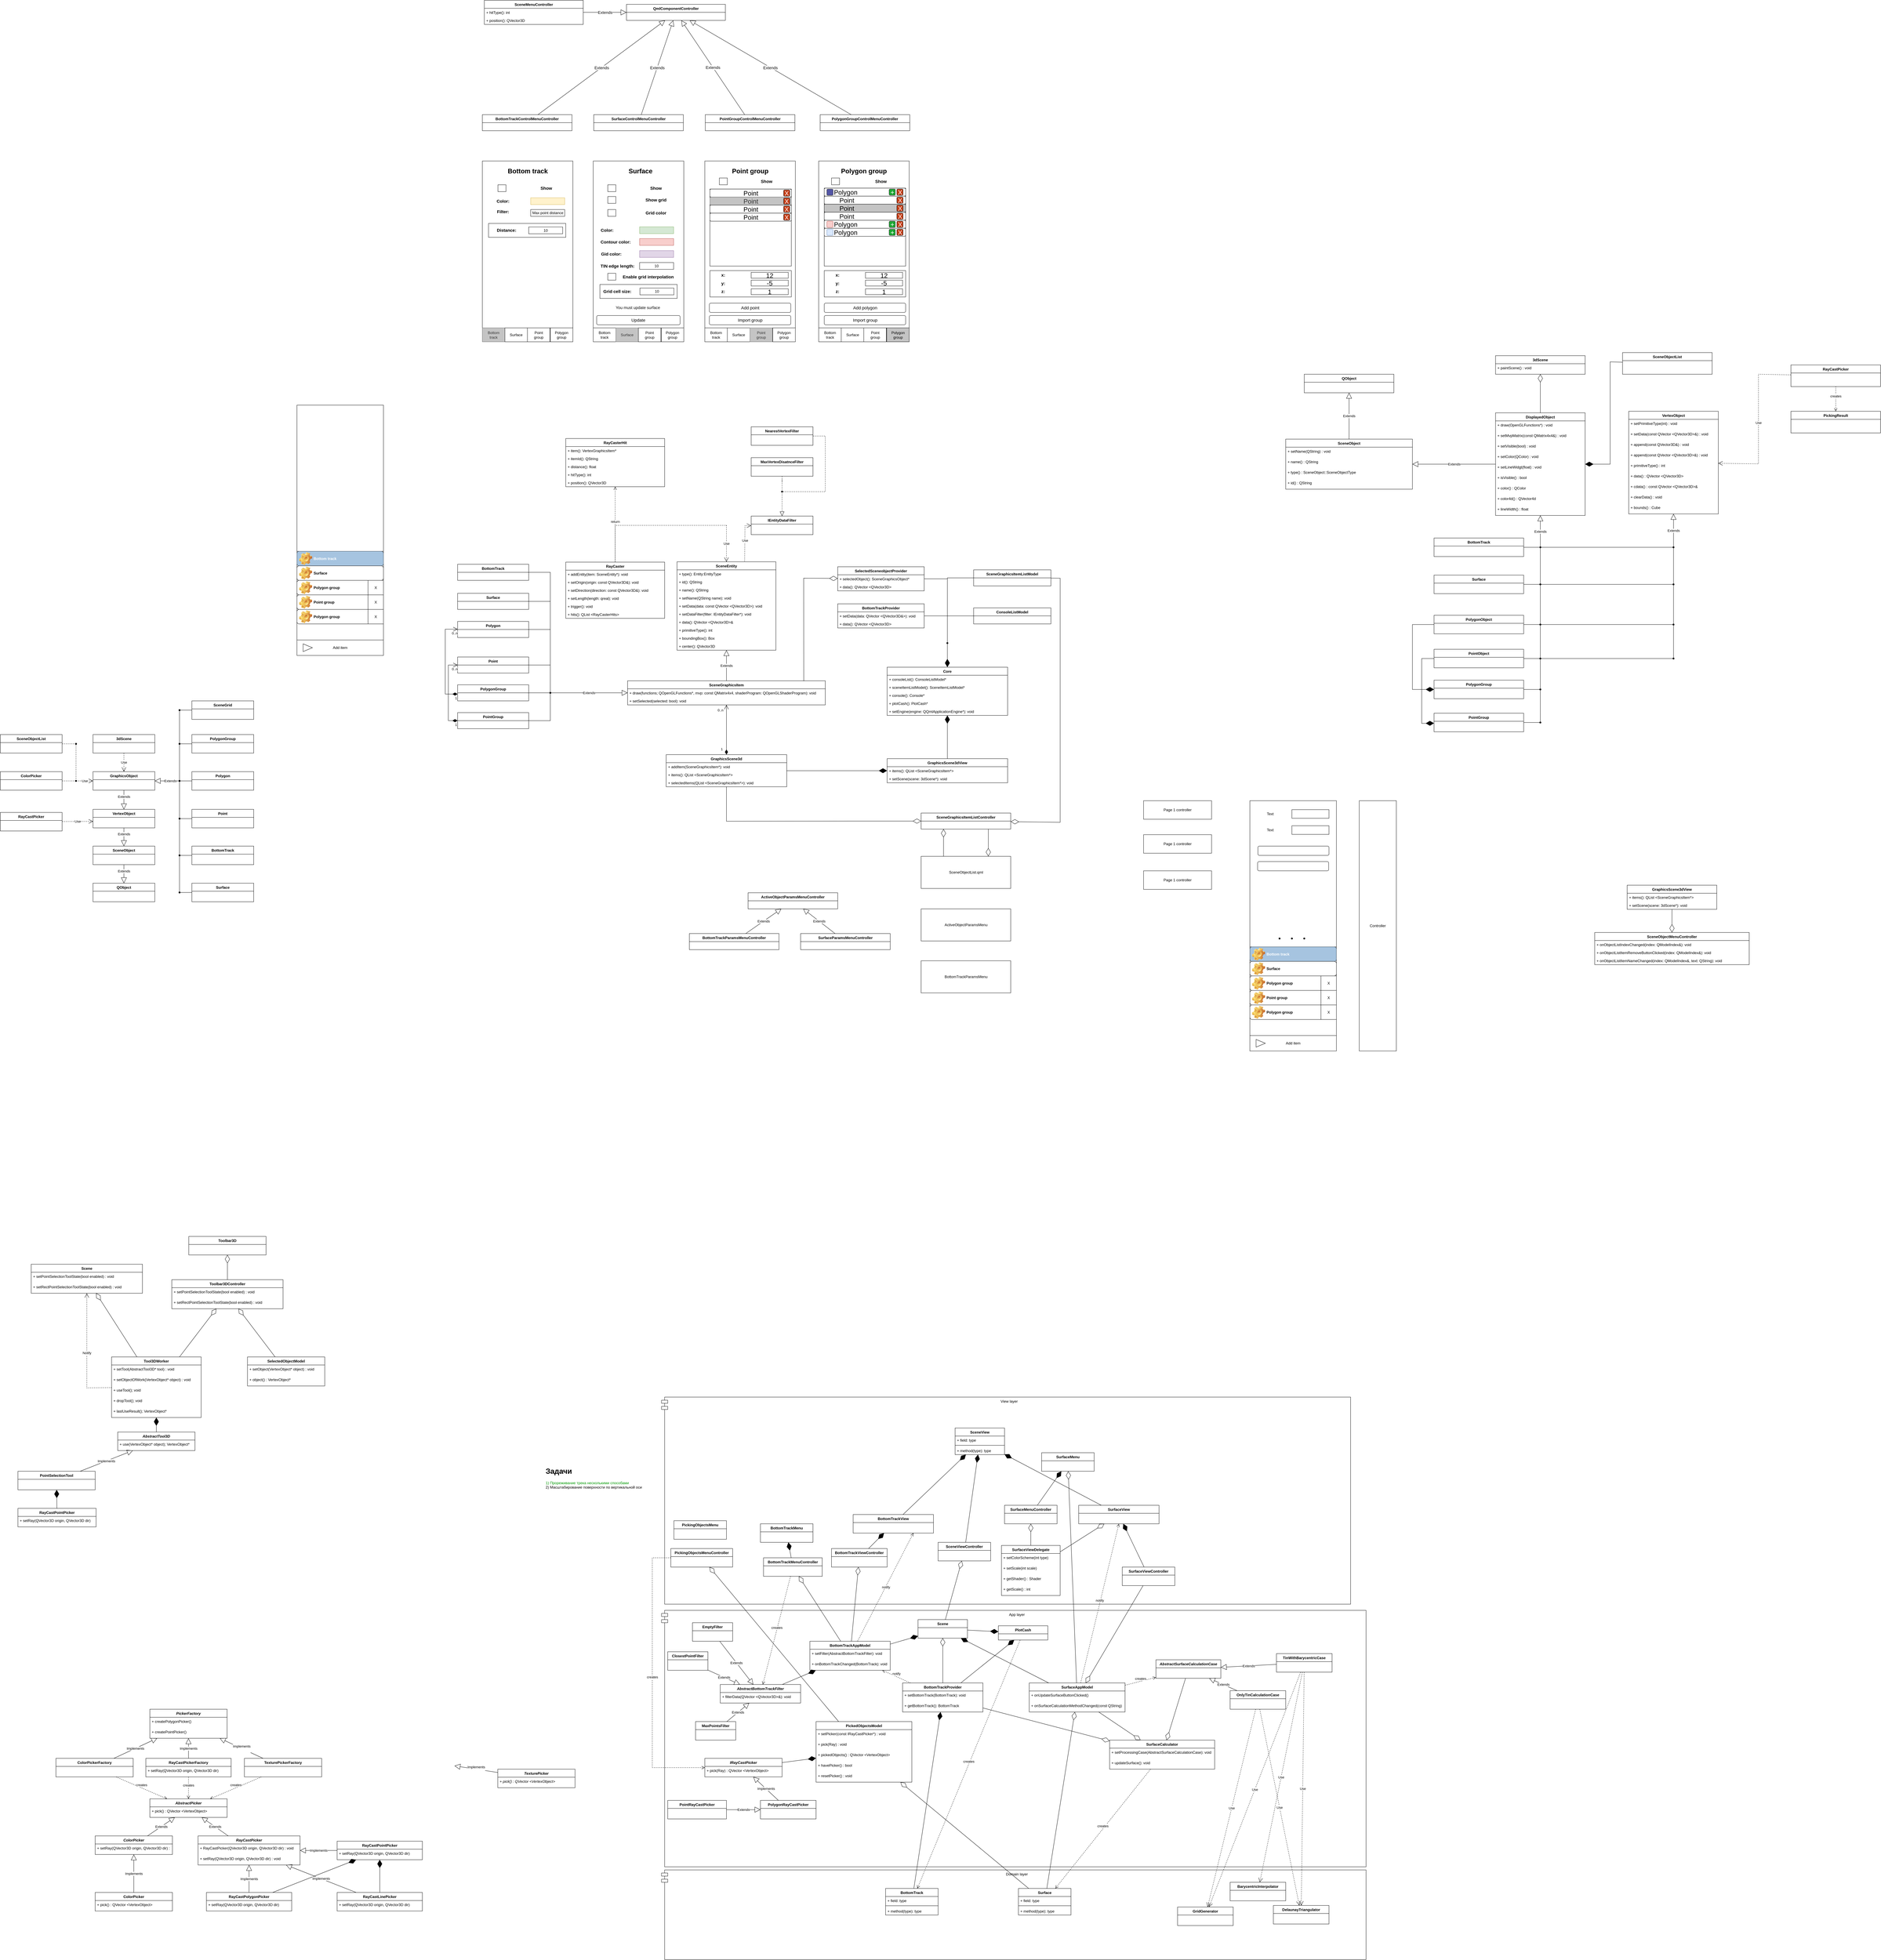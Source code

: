 <mxfile version="20.3.0" type="device"><diagram id="h-GqCa7tN7M9_H4AXRiN" name="Страница 1"><mxGraphModel dx="4154" dy="6853" grid="1" gridSize="10" guides="1" tooltips="1" connect="1" arrows="1" fold="1" page="1" pageScale="1" pageWidth="827" pageHeight="1169" math="0" shadow="0"><root><mxCell id="0"/><mxCell id="1" parent="0"/><mxCell id="wOABS_lvIRx7749_wqui-39" value="Extends" style="endArrow=block;endSize=16;endFill=0;html=1;rounded=0;" parent="1" source="djHxhO9YZ7YE4ioWqCXG-13" target="djHxhO9YZ7YE4ioWqCXG-1" edge="1"><mxGeometry width="160" relative="1" as="geometry"><mxPoint x="2120" y="-3740" as="sourcePoint"/><mxPoint x="2280" y="-3740" as="targetPoint"/></mxGeometry></mxCell><mxCell id="aUnAWHw--fov96yB-GpG-15" value="View layer" style="shape=module;align=left;spacingLeft=20;align=center;verticalAlign=top;" parent="1" vertex="1"><mxGeometry x="-250" y="-720" width="2230" height="670" as="geometry"/></mxCell><mxCell id="aUnAWHw--fov96yB-GpG-14" value="App layer" style="shape=module;align=left;spacingLeft=20;align=center;verticalAlign=top;" parent="1" vertex="1"><mxGeometry x="-250" y="-30" width="2280" height="830" as="geometry"/></mxCell><mxCell id="aUnAWHw--fov96yB-GpG-13" value="Domain layer" style="shape=module;align=left;spacingLeft=20;align=center;verticalAlign=top;" parent="1" vertex="1"><mxGeometry x="-250" y="810" width="2280" height="290" as="geometry"/></mxCell><mxCell id="aUnAWHw--fov96yB-GpG-1" value="BottomTrack" style="swimlane;fontStyle=1;align=center;verticalAlign=top;childLayout=stackLayout;horizontal=1;startSize=26;horizontalStack=0;resizeParent=1;resizeParentMax=0;resizeLast=0;collapsible=1;marginBottom=0;" parent="1" vertex="1"><mxGeometry x="475" y="870" width="170" height="86" as="geometry"/></mxCell><mxCell id="aUnAWHw--fov96yB-GpG-2" value="+ field: type" style="text;strokeColor=none;fillColor=none;align=left;verticalAlign=top;spacingLeft=4;spacingRight=4;overflow=hidden;rotatable=0;points=[[0,0.5],[1,0.5]];portConstraint=eastwest;" parent="aUnAWHw--fov96yB-GpG-1" vertex="1"><mxGeometry y="26" width="170" height="26" as="geometry"/></mxCell><mxCell id="aUnAWHw--fov96yB-GpG-3" value="" style="line;strokeWidth=1;fillColor=none;align=left;verticalAlign=middle;spacingTop=-1;spacingLeft=3;spacingRight=3;rotatable=0;labelPosition=right;points=[];portConstraint=eastwest;" parent="aUnAWHw--fov96yB-GpG-1" vertex="1"><mxGeometry y="52" width="170" height="8" as="geometry"/></mxCell><mxCell id="aUnAWHw--fov96yB-GpG-4" value="+ method(type): type" style="text;strokeColor=none;fillColor=none;align=left;verticalAlign=top;spacingLeft=4;spacingRight=4;overflow=hidden;rotatable=0;points=[[0,0.5],[1,0.5]];portConstraint=eastwest;" parent="aUnAWHw--fov96yB-GpG-1" vertex="1"><mxGeometry y="60" width="170" height="26" as="geometry"/></mxCell><mxCell id="aUnAWHw--fov96yB-GpG-6" value="BottomTrackMenu" style="swimlane;fontStyle=1;align=center;verticalAlign=top;childLayout=stackLayout;horizontal=1;startSize=26;horizontalStack=0;resizeParent=1;resizeParentMax=0;resizeLast=0;collapsible=1;marginBottom=0;" parent="1" vertex="1"><mxGeometry x="70" y="-310" width="170" height="60" as="geometry"/></mxCell><mxCell id="aUnAWHw--fov96yB-GpG-10" value="BottomTrackMenuController" style="swimlane;fontStyle=1;align=center;verticalAlign=top;childLayout=stackLayout;horizontal=1;startSize=26;horizontalStack=0;resizeParent=1;resizeParentMax=0;resizeLast=0;collapsible=1;marginBottom=0;" parent="1" vertex="1"><mxGeometry x="80" y="-200" width="190" height="60" as="geometry"/></mxCell><mxCell id="aUnAWHw--fov96yB-GpG-17" value="BottomTrackAppModel" style="swimlane;fontStyle=1;align=center;verticalAlign=top;childLayout=stackLayout;horizontal=1;startSize=26;horizontalStack=0;resizeParent=1;resizeParentMax=0;resizeLast=0;collapsible=1;marginBottom=0;" parent="1" vertex="1"><mxGeometry x="230" y="70" width="260" height="94" as="geometry"/></mxCell><mxCell id="aUnAWHw--fov96yB-GpG-18" value="+ setFilter(AbstractBottomTrackFilter): void" style="text;strokeColor=none;fillColor=none;align=left;verticalAlign=top;spacingLeft=4;spacingRight=4;overflow=hidden;rotatable=0;points=[[0,0.5],[1,0.5]];portConstraint=eastwest;" parent="aUnAWHw--fov96yB-GpG-17" vertex="1"><mxGeometry y="26" width="260" height="34" as="geometry"/></mxCell><mxCell id="0TqAnXdUmNtCgGcS9fsy-74" value="+ onBottomTrackChanged(BottomTrack): void" style="text;strokeColor=none;fillColor=none;align=left;verticalAlign=top;spacingLeft=4;spacingRight=4;overflow=hidden;rotatable=0;points=[[0,0.5],[1,0.5]];portConstraint=eastwest;" parent="aUnAWHw--fov96yB-GpG-17" vertex="1"><mxGeometry y="60" width="260" height="34" as="geometry"/></mxCell><mxCell id="aUnAWHw--fov96yB-GpG-19" value="" style="endArrow=diamondThin;endFill=0;endSize=24;html=1;rounded=0;" parent="1" source="aUnAWHw--fov96yB-GpG-17" target="aUnAWHw--fov96yB-GpG-10" edge="1"><mxGeometry width="160" relative="1" as="geometry"><mxPoint x="430" y="260" as="sourcePoint"/><mxPoint x="590" y="260" as="targetPoint"/></mxGeometry></mxCell><mxCell id="aUnAWHw--fov96yB-GpG-21" value="BottomTrackView" style="swimlane;fontStyle=1;align=center;verticalAlign=top;childLayout=stackLayout;horizontal=1;startSize=26;horizontalStack=0;resizeParent=1;resizeParentMax=0;resizeLast=0;collapsible=1;marginBottom=0;" parent="1" vertex="1"><mxGeometry x="370" y="-340" width="260" height="60" as="geometry"/></mxCell><mxCell id="aUnAWHw--fov96yB-GpG-23" value="" style="endArrow=diamondThin;endFill=0;endSize=24;html=1;rounded=0;" parent="1" source="aUnAWHw--fov96yB-GpG-17" target="pVUthpLiZKOXwbT3mIC5-25" edge="1"><mxGeometry width="160" relative="1" as="geometry"><mxPoint x="580" y="20" as="sourcePoint"/><mxPoint x="740" y="20" as="targetPoint"/></mxGeometry></mxCell><mxCell id="aUnAWHw--fov96yB-GpG-24" value="AbstractBottomTrackFilter" style="swimlane;fontStyle=3;align=center;verticalAlign=top;childLayout=stackLayout;horizontal=1;startSize=26;horizontalStack=0;resizeParent=1;resizeParentMax=0;resizeLast=0;collapsible=1;marginBottom=0;" parent="1" vertex="1"><mxGeometry x="-60" y="210" width="260" height="60" as="geometry"/></mxCell><mxCell id="aUnAWHw--fov96yB-GpG-25" value="+ filterData(QVector &lt;QVector3D&gt;&amp;): void" style="text;strokeColor=none;fillColor=none;align=left;verticalAlign=top;spacingLeft=4;spacingRight=4;overflow=hidden;rotatable=0;points=[[0,0.5],[1,0.5]];portConstraint=eastwest;" parent="aUnAWHw--fov96yB-GpG-24" vertex="1"><mxGeometry y="26" width="260" height="34" as="geometry"/></mxCell><mxCell id="aUnAWHw--fov96yB-GpG-26" value="creates" style="html=1;verticalAlign=bottom;endArrow=open;dashed=1;endSize=8;rounded=0;" parent="1" source="aUnAWHw--fov96yB-GpG-10" target="aUnAWHw--fov96yB-GpG-24" edge="1"><mxGeometry relative="1" as="geometry"><mxPoint x="320" y="240" as="sourcePoint"/><mxPoint x="240" y="240" as="targetPoint"/></mxGeometry></mxCell><mxCell id="A67SEhxAmMGmMIjFW6IS-1" value="ClosestPointFilter" style="swimlane;fontStyle=1;align=center;verticalAlign=top;childLayout=stackLayout;horizontal=1;startSize=26;horizontalStack=0;resizeParent=1;resizeParentMax=0;resizeLast=0;collapsible=1;marginBottom=0;" parent="1" vertex="1"><mxGeometry x="-230" y="104" width="130" height="60" as="geometry"/></mxCell><mxCell id="A67SEhxAmMGmMIjFW6IS-3" value="MaxPointsFilter" style="swimlane;fontStyle=1;align=center;verticalAlign=top;childLayout=stackLayout;horizontal=1;startSize=26;horizontalStack=0;resizeParent=1;resizeParentMax=0;resizeLast=0;collapsible=1;marginBottom=0;" parent="1" vertex="1"><mxGeometry x="-140" y="330" width="130" height="60" as="geometry"/></mxCell><mxCell id="A67SEhxAmMGmMIjFW6IS-4" value="EmptyFilter" style="swimlane;fontStyle=1;align=center;verticalAlign=top;childLayout=stackLayout;horizontal=1;startSize=26;horizontalStack=0;resizeParent=1;resizeParentMax=0;resizeLast=0;collapsible=1;marginBottom=0;" parent="1" vertex="1"><mxGeometry x="-150" y="10" width="130" height="60" as="geometry"/></mxCell><mxCell id="A67SEhxAmMGmMIjFW6IS-8" value="Extends" style="endArrow=block;endSize=16;endFill=0;html=1;rounded=0;" parent="1" source="A67SEhxAmMGmMIjFW6IS-4" target="aUnAWHw--fov96yB-GpG-24" edge="1"><mxGeometry width="160" relative="1" as="geometry"><mxPoint x="170" y="370" as="sourcePoint"/><mxPoint x="330" y="370" as="targetPoint"/></mxGeometry></mxCell><mxCell id="A67SEhxAmMGmMIjFW6IS-9" value="Extends" style="endArrow=block;endSize=16;endFill=0;html=1;rounded=0;" parent="1" source="A67SEhxAmMGmMIjFW6IS-3" target="aUnAWHw--fov96yB-GpG-24" edge="1"><mxGeometry width="160" relative="1" as="geometry"><mxPoint x="170" y="370" as="sourcePoint"/><mxPoint x="330" y="370" as="targetPoint"/></mxGeometry></mxCell><mxCell id="A67SEhxAmMGmMIjFW6IS-10" value="Extends" style="endArrow=block;endSize=16;endFill=0;html=1;rounded=0;" parent="1" source="A67SEhxAmMGmMIjFW6IS-1" target="aUnAWHw--fov96yB-GpG-24" edge="1"><mxGeometry width="160" relative="1" as="geometry"><mxPoint x="-80" y="300" as="sourcePoint"/><mxPoint x="80" y="300" as="targetPoint"/></mxGeometry></mxCell><mxCell id="0TqAnXdUmNtCgGcS9fsy-1" value="&lt;h1&gt;Задачи&lt;/h1&gt;&lt;div&gt;&lt;font color=&quot;#009900&quot;&gt;1) Прореживание трека несколькими способами&lt;/font&gt;&lt;/div&gt;&lt;div&gt;&lt;font color=&quot;#050000&quot;&gt;2) Масштабирование поверхности по вертикальной оси&lt;/font&gt;&lt;/div&gt;" style="text;html=1;strokeColor=none;fillColor=none;spacing=5;spacingTop=-20;whiteSpace=wrap;overflow=hidden;rounded=0;" parent="1" vertex="1"><mxGeometry x="-630" y="-500" width="340" height="120" as="geometry"/></mxCell><mxCell id="0TqAnXdUmNtCgGcS9fsy-3" value="SurfaceAppModel" style="swimlane;fontStyle=1;align=center;verticalAlign=top;childLayout=stackLayout;horizontal=1;startSize=26;horizontalStack=0;resizeParent=1;resizeParentMax=0;resizeLast=0;collapsible=1;marginBottom=0;" parent="1" vertex="1"><mxGeometry x="940" y="205" width="310" height="94" as="geometry"/></mxCell><mxCell id="0TqAnXdUmNtCgGcS9fsy-4" value="+ onUpdateSurfaceButtonClicked()" style="text;strokeColor=none;fillColor=none;align=left;verticalAlign=top;spacingLeft=4;spacingRight=4;overflow=hidden;rotatable=0;points=[[0,0.5],[1,0.5]];portConstraint=eastwest;" parent="0TqAnXdUmNtCgGcS9fsy-3" vertex="1"><mxGeometry y="26" width="310" height="34" as="geometry"/></mxCell><mxCell id="0TqAnXdUmNtCgGcS9fsy-48" value="+ onSurfaceCalculationMethodChanged(const QString)" style="text;strokeColor=none;fillColor=none;align=left;verticalAlign=top;spacingLeft=4;spacingRight=4;overflow=hidden;rotatable=0;points=[[0,0.5],[1,0.5]];portConstraint=eastwest;" parent="0TqAnXdUmNtCgGcS9fsy-3" vertex="1"><mxGeometry y="60" width="310" height="34" as="geometry"/></mxCell><mxCell id="0TqAnXdUmNtCgGcS9fsy-13" value="creates" style="html=1;verticalAlign=bottom;endArrow=open;dashed=1;endSize=8;rounded=0;" parent="1" source="pVUthpLiZKOXwbT3mIC5-37" target="aUnAWHw--fov96yB-GpG-1" edge="1"><mxGeometry relative="1" as="geometry"><mxPoint x="789.41" y="160" as="sourcePoint"/><mxPoint x="789.41" y="240" as="targetPoint"/></mxGeometry></mxCell><mxCell id="0TqAnXdUmNtCgGcS9fsy-15" value="SurfaceCalculator" style="swimlane;fontStyle=1;align=center;verticalAlign=top;childLayout=stackLayout;horizontal=1;startSize=26;horizontalStack=0;resizeParent=1;resizeParentMax=0;resizeLast=0;collapsible=1;marginBottom=0;" parent="1" vertex="1"><mxGeometry x="1200" y="390" width="340" height="94" as="geometry"/></mxCell><mxCell id="0TqAnXdUmNtCgGcS9fsy-49" value="+ setProcessingCase(AbstractSurfaceCalculationCase): void" style="text;strokeColor=none;fillColor=none;align=left;verticalAlign=top;spacingLeft=4;spacingRight=4;overflow=hidden;rotatable=0;points=[[0,0.5],[1,0.5]];portConstraint=eastwest;" parent="0TqAnXdUmNtCgGcS9fsy-15" vertex="1"><mxGeometry y="26" width="340" height="34" as="geometry"/></mxCell><mxCell id="0TqAnXdUmNtCgGcS9fsy-38" value="+ updateSurface(): void" style="text;strokeColor=none;fillColor=none;align=left;verticalAlign=top;spacingLeft=4;spacingRight=4;overflow=hidden;rotatable=0;points=[[0,0.5],[1,0.5]];portConstraint=eastwest;" parent="0TqAnXdUmNtCgGcS9fsy-15" vertex="1"><mxGeometry y="60" width="340" height="34" as="geometry"/></mxCell><mxCell id="0TqAnXdUmNtCgGcS9fsy-18" value="" style="endArrow=diamondThin;endFill=0;endSize=24;html=1;rounded=0;" parent="1" source="0TqAnXdUmNtCgGcS9fsy-3" target="0TqAnXdUmNtCgGcS9fsy-15" edge="1"><mxGeometry width="160" relative="1" as="geometry"><mxPoint x="1110" y="310" as="sourcePoint"/><mxPoint x="1270" y="310" as="targetPoint"/></mxGeometry></mxCell><mxCell id="0TqAnXdUmNtCgGcS9fsy-19" value="BottomTrackProvider" style="swimlane;fontStyle=1;align=center;verticalAlign=top;childLayout=stackLayout;horizontal=1;startSize=26;horizontalStack=0;resizeParent=1;resizeParentMax=0;resizeLast=0;collapsible=1;marginBottom=0;" parent="1" vertex="1"><mxGeometry x="530" y="205" width="260" height="94" as="geometry"/></mxCell><mxCell id="0TqAnXdUmNtCgGcS9fsy-20" value="+ setBottomTrack(BottomTrack): void" style="text;strokeColor=none;fillColor=none;align=left;verticalAlign=top;spacingLeft=4;spacingRight=4;overflow=hidden;rotatable=0;points=[[0,0.5],[1,0.5]];portConstraint=eastwest;" parent="0TqAnXdUmNtCgGcS9fsy-19" vertex="1"><mxGeometry y="26" width="260" height="34" as="geometry"/></mxCell><mxCell id="0TqAnXdUmNtCgGcS9fsy-21" value="+ getBottomTrack(): BottomTrack" style="text;strokeColor=none;fillColor=none;align=left;verticalAlign=top;spacingLeft=4;spacingRight=4;overflow=hidden;rotatable=0;points=[[0,0.5],[1,0.5]];portConstraint=eastwest;" parent="0TqAnXdUmNtCgGcS9fsy-19" vertex="1"><mxGeometry y="60" width="260" height="34" as="geometry"/></mxCell><mxCell id="0TqAnXdUmNtCgGcS9fsy-22" value="" style="endArrow=diamondThin;endFill=1;endSize=24;html=1;rounded=0;" parent="1" source="0TqAnXdUmNtCgGcS9fsy-19" target="pVUthpLiZKOXwbT3mIC5-37" edge="1"><mxGeometry width="160" relative="1" as="geometry"><mxPoint x="860" y="400" as="sourcePoint"/><mxPoint x="782.5" y="396.0" as="targetPoint"/></mxGeometry></mxCell><mxCell id="0TqAnXdUmNtCgGcS9fsy-31" value="notify" style="html=1;verticalAlign=bottom;endArrow=open;dashed=1;endSize=8;rounded=0;entryX=0.75;entryY=1;entryDx=0;entryDy=0;" parent="1" source="aUnAWHw--fov96yB-GpG-17" target="aUnAWHw--fov96yB-GpG-21" edge="1"><mxGeometry x="-0.038" y="-5" relative="1" as="geometry"><mxPoint x="710" y="-130" as="sourcePoint"/><mxPoint x="630" y="-130" as="targetPoint"/><Array as="points"/><mxPoint as="offset"/></mxGeometry></mxCell><mxCell id="0TqAnXdUmNtCgGcS9fsy-36" value="notify" style="html=1;verticalAlign=bottom;endArrow=open;dashed=1;endSize=8;rounded=0;" parent="1" source="0TqAnXdUmNtCgGcS9fsy-19" target="aUnAWHw--fov96yB-GpG-17" edge="1"><mxGeometry relative="1" as="geometry"><mxPoint x="990" y="210" as="sourcePoint"/><mxPoint x="910" y="210" as="targetPoint"/></mxGeometry></mxCell><mxCell id="0TqAnXdUmNtCgGcS9fsy-39" value="AbstractSurfaceCalculationCase" style="swimlane;fontStyle=3;align=center;verticalAlign=top;childLayout=stackLayout;horizontal=1;startSize=26;horizontalStack=0;resizeParent=1;resizeParentMax=0;resizeLast=0;collapsible=1;marginBottom=0;" parent="1" vertex="1"><mxGeometry x="1350" y="130" width="210" height="60" as="geometry"/></mxCell><mxCell id="0TqAnXdUmNtCgGcS9fsy-42" value="OnlyTinCalculationCase" style="swimlane;fontStyle=1;align=center;verticalAlign=top;childLayout=stackLayout;horizontal=1;startSize=26;horizontalStack=0;resizeParent=1;resizeParentMax=0;resizeLast=0;collapsible=1;marginBottom=0;" parent="1" vertex="1"><mxGeometry x="1590" y="230" width="180" height="60" as="geometry"/></mxCell><mxCell id="0TqAnXdUmNtCgGcS9fsy-43" value="Extends" style="endArrow=block;endSize=16;endFill=0;html=1;rounded=0;" parent="1" source="0TqAnXdUmNtCgGcS9fsy-42" target="0TqAnXdUmNtCgGcS9fsy-39" edge="1"><mxGeometry width="160" relative="1" as="geometry"><mxPoint x="1420" y="400" as="sourcePoint"/><mxPoint x="1580" y="400" as="targetPoint"/></mxGeometry></mxCell><mxCell id="0TqAnXdUmNtCgGcS9fsy-44" value="TinWithBarycentricCase" style="swimlane;fontStyle=1;align=center;verticalAlign=top;childLayout=stackLayout;horizontal=1;startSize=26;horizontalStack=0;resizeParent=1;resizeParentMax=0;resizeLast=0;collapsible=1;marginBottom=0;" parent="1" vertex="1"><mxGeometry x="1740" y="110" width="180" height="60" as="geometry"/></mxCell><mxCell id="0TqAnXdUmNtCgGcS9fsy-45" value="Extends" style="endArrow=block;endSize=16;endFill=0;html=1;rounded=0;" parent="1" source="0TqAnXdUmNtCgGcS9fsy-44" target="0TqAnXdUmNtCgGcS9fsy-39" edge="1"><mxGeometry width="160" relative="1" as="geometry"><mxPoint x="1442" y="450" as="sourcePoint"/><mxPoint x="1330" y="410" as="targetPoint"/></mxGeometry></mxCell><mxCell id="0TqAnXdUmNtCgGcS9fsy-46" value="" style="endArrow=diamondThin;endFill=0;endSize=24;html=1;rounded=0;" parent="1" source="0TqAnXdUmNtCgGcS9fsy-39" target="0TqAnXdUmNtCgGcS9fsy-15" edge="1"><mxGeometry width="160" relative="1" as="geometry"><mxPoint x="1130" y="320" as="sourcePoint"/><mxPoint x="1290" y="320" as="targetPoint"/></mxGeometry></mxCell><mxCell id="0TqAnXdUmNtCgGcS9fsy-47" value="creates" style="html=1;verticalAlign=bottom;endArrow=open;dashed=1;endSize=8;rounded=0;" parent="1" source="0TqAnXdUmNtCgGcS9fsy-3" target="0TqAnXdUmNtCgGcS9fsy-39" edge="1"><mxGeometry relative="1" as="geometry"><mxPoint x="1400" y="40" as="sourcePoint"/><mxPoint x="1320" y="40" as="targetPoint"/></mxGeometry></mxCell><mxCell id="0TqAnXdUmNtCgGcS9fsy-50" value="" style="endArrow=diamondThin;endFill=1;endSize=24;html=1;rounded=0;" parent="1" source="aUnAWHw--fov96yB-GpG-1" target="0TqAnXdUmNtCgGcS9fsy-19" edge="1"><mxGeometry width="160" relative="1" as="geometry"><mxPoint x="760" y="350" as="sourcePoint"/><mxPoint x="920" y="350" as="targetPoint"/></mxGeometry></mxCell><mxCell id="0TqAnXdUmNtCgGcS9fsy-51" value="DelaunayTriangulator" style="swimlane;fontStyle=1;align=center;verticalAlign=top;childLayout=stackLayout;horizontal=1;startSize=26;horizontalStack=0;resizeParent=1;resizeParentMax=0;resizeLast=0;collapsible=1;marginBottom=0;" parent="1" vertex="1"><mxGeometry x="1730" y="925" width="180" height="60" as="geometry"/></mxCell><mxCell id="0TqAnXdUmNtCgGcS9fsy-53" value="GridGenerator" style="swimlane;fontStyle=1;align=center;verticalAlign=top;childLayout=stackLayout;horizontal=1;startSize=26;horizontalStack=0;resizeParent=1;resizeParentMax=0;resizeLast=0;collapsible=1;marginBottom=0;" parent="1" vertex="1"><mxGeometry x="1420" y="930" width="180" height="60" as="geometry"/></mxCell><mxCell id="0TqAnXdUmNtCgGcS9fsy-54" value="Use" style="endArrow=open;endSize=12;dashed=1;html=1;rounded=0;" parent="1" source="0TqAnXdUmNtCgGcS9fsy-44" target="0TqAnXdUmNtCgGcS9fsy-53" edge="1"><mxGeometry width="160" relative="1" as="geometry"><mxPoint x="1640" y="440" as="sourcePoint"/><mxPoint x="1800" y="440" as="targetPoint"/></mxGeometry></mxCell><mxCell id="0TqAnXdUmNtCgGcS9fsy-55" value="Use" style="endArrow=open;endSize=12;dashed=1;html=1;rounded=0;" parent="1" source="0TqAnXdUmNtCgGcS9fsy-44" target="0TqAnXdUmNtCgGcS9fsy-51" edge="1"><mxGeometry width="160" relative="1" as="geometry"><mxPoint x="1863.823" y="174" as="sourcePoint"/><mxPoint x="1669.997" y="893" as="targetPoint"/></mxGeometry></mxCell><mxCell id="0TqAnXdUmNtCgGcS9fsy-56" value="Use" style="endArrow=open;endSize=12;dashed=1;html=1;rounded=0;" parent="1" source="0TqAnXdUmNtCgGcS9fsy-42" target="0TqAnXdUmNtCgGcS9fsy-53" edge="1"><mxGeometry width="160" relative="1" as="geometry"><mxPoint x="1629.141" y="196" as="sourcePoint"/><mxPoint x="1349.999" y="999" as="targetPoint"/></mxGeometry></mxCell><mxCell id="0TqAnXdUmNtCgGcS9fsy-57" value="Use" style="endArrow=open;endSize=12;dashed=1;html=1;rounded=0;" parent="1" source="0TqAnXdUmNtCgGcS9fsy-42" target="0TqAnXdUmNtCgGcS9fsy-51" edge="1"><mxGeometry width="160" relative="1" as="geometry"><mxPoint x="1750.002" y="200" as="sourcePoint"/><mxPoint x="1621.158" y="893" as="targetPoint"/></mxGeometry></mxCell><mxCell id="0TqAnXdUmNtCgGcS9fsy-58" value="BarycentricInterpolator" style="swimlane;fontStyle=1;align=center;verticalAlign=top;childLayout=stackLayout;horizontal=1;startSize=26;horizontalStack=0;resizeParent=1;resizeParentMax=0;resizeLast=0;collapsible=1;marginBottom=0;" parent="1" vertex="1"><mxGeometry x="1590" y="850" width="180" height="60" as="geometry"/></mxCell><mxCell id="0TqAnXdUmNtCgGcS9fsy-59" value="Use" style="endArrow=open;endSize=12;dashed=1;html=1;rounded=0;" parent="1" source="0TqAnXdUmNtCgGcS9fsy-44" target="0TqAnXdUmNtCgGcS9fsy-58" edge="1"><mxGeometry width="160" relative="1" as="geometry"><mxPoint x="1819.78" y="90" as="sourcePoint"/><mxPoint x="1530.22" y="940" as="targetPoint"/></mxGeometry></mxCell><mxCell id="0TqAnXdUmNtCgGcS9fsy-71" value="SurfaceView" style="swimlane;fontStyle=1;align=center;verticalAlign=top;childLayout=stackLayout;horizontal=1;startSize=26;horizontalStack=0;resizeParent=1;resizeParentMax=0;resizeLast=0;collapsible=1;marginBottom=0;" parent="1" vertex="1"><mxGeometry x="1100" y="-370" width="260" height="60" as="geometry"/></mxCell><mxCell id="0TqAnXdUmNtCgGcS9fsy-75" value="SurfaceViewDelegate" style="swimlane;fontStyle=1;align=center;verticalAlign=top;childLayout=stackLayout;horizontal=1;startSize=26;horizontalStack=0;resizeParent=1;resizeParentMax=0;resizeLast=0;collapsible=1;marginBottom=0;" parent="1" vertex="1"><mxGeometry x="850" y="-240" width="190" height="162" as="geometry"/></mxCell><mxCell id="0TqAnXdUmNtCgGcS9fsy-82" value="+ setColorScheme(int type)" style="text;strokeColor=none;fillColor=none;align=left;verticalAlign=top;spacingLeft=4;spacingRight=4;overflow=hidden;rotatable=0;points=[[0,0.5],[1,0.5]];portConstraint=eastwest;" parent="0TqAnXdUmNtCgGcS9fsy-75" vertex="1"><mxGeometry y="26" width="190" height="34" as="geometry"/></mxCell><mxCell id="0TqAnXdUmNtCgGcS9fsy-91" value="+ setScale(int scale)" style="text;strokeColor=none;fillColor=none;align=left;verticalAlign=top;spacingLeft=4;spacingRight=4;overflow=hidden;rotatable=0;points=[[0,0.5],[1,0.5]];portConstraint=eastwest;" parent="0TqAnXdUmNtCgGcS9fsy-75" vertex="1"><mxGeometry y="60" width="190" height="34" as="geometry"/></mxCell><mxCell id="0TqAnXdUmNtCgGcS9fsy-86" value="+ getShader() : Shader" style="text;strokeColor=none;fillColor=none;align=left;verticalAlign=top;spacingLeft=4;spacingRight=4;overflow=hidden;rotatable=0;points=[[0,0.5],[1,0.5]];portConstraint=eastwest;" parent="0TqAnXdUmNtCgGcS9fsy-75" vertex="1"><mxGeometry y="94" width="190" height="34" as="geometry"/></mxCell><mxCell id="0TqAnXdUmNtCgGcS9fsy-92" value="+ getScale() : int " style="text;strokeColor=none;fillColor=none;align=left;verticalAlign=top;spacingLeft=4;spacingRight=4;overflow=hidden;rotatable=0;points=[[0,0.5],[1,0.5]];portConstraint=eastwest;" parent="0TqAnXdUmNtCgGcS9fsy-75" vertex="1"><mxGeometry y="128" width="190" height="34" as="geometry"/></mxCell><mxCell id="0TqAnXdUmNtCgGcS9fsy-76" value="Surface" style="swimlane;fontStyle=1;align=center;verticalAlign=top;childLayout=stackLayout;horizontal=1;startSize=26;horizontalStack=0;resizeParent=1;resizeParentMax=0;resizeLast=0;collapsible=1;marginBottom=0;" parent="1" vertex="1"><mxGeometry x="905" y="870" width="170" height="86" as="geometry"/></mxCell><mxCell id="0TqAnXdUmNtCgGcS9fsy-77" value="+ field: type" style="text;strokeColor=none;fillColor=none;align=left;verticalAlign=top;spacingLeft=4;spacingRight=4;overflow=hidden;rotatable=0;points=[[0,0.5],[1,0.5]];portConstraint=eastwest;" parent="0TqAnXdUmNtCgGcS9fsy-76" vertex="1"><mxGeometry y="26" width="170" height="26" as="geometry"/></mxCell><mxCell id="0TqAnXdUmNtCgGcS9fsy-78" value="" style="line;strokeWidth=1;fillColor=none;align=left;verticalAlign=middle;spacingTop=-1;spacingLeft=3;spacingRight=3;rotatable=0;labelPosition=right;points=[];portConstraint=eastwest;" parent="0TqAnXdUmNtCgGcS9fsy-76" vertex="1"><mxGeometry y="52" width="170" height="8" as="geometry"/></mxCell><mxCell id="0TqAnXdUmNtCgGcS9fsy-79" value="+ method(type): type" style="text;strokeColor=none;fillColor=none;align=left;verticalAlign=top;spacingLeft=4;spacingRight=4;overflow=hidden;rotatable=0;points=[[0,0.5],[1,0.5]];portConstraint=eastwest;" parent="0TqAnXdUmNtCgGcS9fsy-76" vertex="1"><mxGeometry y="60" width="170" height="26" as="geometry"/></mxCell><mxCell id="0TqAnXdUmNtCgGcS9fsy-80" value="" style="endArrow=diamondThin;endFill=0;endSize=24;html=1;rounded=0;" parent="1" source="0TqAnXdUmNtCgGcS9fsy-76" target="0TqAnXdUmNtCgGcS9fsy-3" edge="1"><mxGeometry width="160" relative="1" as="geometry"><mxPoint x="1070" y="520" as="sourcePoint"/><mxPoint x="1230" y="520" as="targetPoint"/></mxGeometry></mxCell><mxCell id="0TqAnXdUmNtCgGcS9fsy-81" value="creates" style="html=1;verticalAlign=bottom;endArrow=open;dashed=1;endSize=8;rounded=0;" parent="1" source="0TqAnXdUmNtCgGcS9fsy-15" target="0TqAnXdUmNtCgGcS9fsy-76" edge="1"><mxGeometry relative="1" as="geometry"><mxPoint x="1260" y="510" as="sourcePoint"/><mxPoint x="1180" y="510" as="targetPoint"/></mxGeometry></mxCell><mxCell id="0TqAnXdUmNtCgGcS9fsy-83" value="notify" style="html=1;verticalAlign=bottom;endArrow=open;dashed=1;endSize=8;rounded=0;entryX=0.5;entryY=1;entryDx=0;entryDy=0;" parent="1" source="0TqAnXdUmNtCgGcS9fsy-3" target="0TqAnXdUmNtCgGcS9fsy-71" edge="1"><mxGeometry relative="1" as="geometry"><mxPoint x="1200" y="40" as="sourcePoint"/><mxPoint x="1120" y="40" as="targetPoint"/></mxGeometry></mxCell><mxCell id="0TqAnXdUmNtCgGcS9fsy-84" value="" style="endArrow=diamondThin;endFill=0;endSize=24;html=1;rounded=0;" parent="1" source="pVUthpLiZKOXwbT3mIC5-5" target="0TqAnXdUmNtCgGcS9fsy-3" edge="1"><mxGeometry width="160" relative="1" as="geometry"><mxPoint x="850" y="-190" as="sourcePoint"/><mxPoint x="1010" y="-190" as="targetPoint"/></mxGeometry></mxCell><mxCell id="0TqAnXdUmNtCgGcS9fsy-88" value="SurfaceMenu" style="swimlane;fontStyle=1;align=center;verticalAlign=top;childLayout=stackLayout;horizontal=1;startSize=26;horizontalStack=0;resizeParent=1;resizeParentMax=0;resizeLast=0;collapsible=1;marginBottom=0;" parent="1" vertex="1"><mxGeometry x="980" y="-540" width="170" height="60" as="geometry"/></mxCell><mxCell id="0TqAnXdUmNtCgGcS9fsy-89" value="" style="endArrow=diamondThin;endFill=0;endSize=24;html=1;rounded=0;" parent="1" source="0TqAnXdUmNtCgGcS9fsy-3" target="0TqAnXdUmNtCgGcS9fsy-88" edge="1"><mxGeometry width="160" relative="1" as="geometry"><mxPoint x="680" y="-110" as="sourcePoint"/><mxPoint x="840" y="-110" as="targetPoint"/></mxGeometry></mxCell><mxCell id="pVUthpLiZKOXwbT3mIC5-1" value="SurfaceMenuController" style="swimlane;fontStyle=1;align=center;verticalAlign=top;childLayout=stackLayout;horizontal=1;startSize=26;horizontalStack=0;resizeParent=1;resizeParentMax=0;resizeLast=0;collapsible=1;marginBottom=0;" parent="1" vertex="1"><mxGeometry x="860" y="-370" width="170" height="60" as="geometry"/></mxCell><mxCell id="pVUthpLiZKOXwbT3mIC5-3" value="" style="endArrow=diamondThin;endFill=0;endSize=24;html=1;rounded=0;" parent="1" source="0TqAnXdUmNtCgGcS9fsy-75" target="pVUthpLiZKOXwbT3mIC5-1" edge="1"><mxGeometry width="160" relative="1" as="geometry"><mxPoint x="580" y="110" as="sourcePoint"/><mxPoint x="740" y="110" as="targetPoint"/></mxGeometry></mxCell><mxCell id="pVUthpLiZKOXwbT3mIC5-5" value="SurfaceViewController" style="swimlane;fontStyle=1;align=center;verticalAlign=top;childLayout=stackLayout;horizontal=1;startSize=26;horizontalStack=0;resizeParent=1;resizeParentMax=0;resizeLast=0;collapsible=1;marginBottom=0;" parent="1" vertex="1"><mxGeometry x="1241" y="-170" width="170" height="60" as="geometry"/></mxCell><mxCell id="pVUthpLiZKOXwbT3mIC5-7" value="" style="endArrow=diamondThin;endFill=0;endSize=24;html=1;rounded=0;" parent="1" source="0TqAnXdUmNtCgGcS9fsy-75" target="0TqAnXdUmNtCgGcS9fsy-71" edge="1"><mxGeometry width="160" relative="1" as="geometry"><mxPoint x="910" y="-100" as="sourcePoint"/><mxPoint x="1070" y="-100" as="targetPoint"/></mxGeometry></mxCell><mxCell id="pVUthpLiZKOXwbT3mIC5-12" value="Scene" style="swimlane;fontStyle=1;align=center;verticalAlign=top;childLayout=stackLayout;horizontal=1;startSize=26;horizontalStack=0;resizeParent=1;resizeParentMax=0;resizeLast=0;collapsible=1;marginBottom=0;" parent="1" vertex="1"><mxGeometry x="580" width="160" height="60" as="geometry"/></mxCell><mxCell id="pVUthpLiZKOXwbT3mIC5-17" value="" style="endArrow=diamondThin;endFill=0;endSize=24;html=1;rounded=0;" parent="1" source="0TqAnXdUmNtCgGcS9fsy-19" target="0TqAnXdUmNtCgGcS9fsy-15" edge="1"><mxGeometry width="160" relative="1" as="geometry"><mxPoint x="1100" y="550" as="sourcePoint"/><mxPoint x="1260" y="550" as="targetPoint"/></mxGeometry></mxCell><mxCell id="pVUthpLiZKOXwbT3mIC5-18" value="" style="endArrow=diamondThin;endFill=1;endSize=24;html=1;rounded=0;" parent="1" source="aUnAWHw--fov96yB-GpG-24" target="aUnAWHw--fov96yB-GpG-17" edge="1"><mxGeometry width="160" relative="1" as="geometry"><mxPoint x="190" y="540" as="sourcePoint"/><mxPoint x="350" y="540" as="targetPoint"/></mxGeometry></mxCell><mxCell id="pVUthpLiZKOXwbT3mIC5-19" value="SceneView" style="swimlane;fontStyle=1;align=center;verticalAlign=top;childLayout=stackLayout;horizontal=1;startSize=26;horizontalStack=0;resizeParent=1;resizeParentMax=0;resizeLast=0;collapsible=1;marginBottom=0;" parent="1" vertex="1"><mxGeometry x="700" y="-620" width="160" height="86" as="geometry"/></mxCell><mxCell id="pVUthpLiZKOXwbT3mIC5-20" value="+ field: type" style="text;strokeColor=none;fillColor=none;align=left;verticalAlign=top;spacingLeft=4;spacingRight=4;overflow=hidden;rotatable=0;points=[[0,0.5],[1,0.5]];portConstraint=eastwest;" parent="pVUthpLiZKOXwbT3mIC5-19" vertex="1"><mxGeometry y="26" width="160" height="26" as="geometry"/></mxCell><mxCell id="pVUthpLiZKOXwbT3mIC5-21" value="" style="line;strokeWidth=1;fillColor=none;align=left;verticalAlign=middle;spacingTop=-1;spacingLeft=3;spacingRight=3;rotatable=0;labelPosition=right;points=[];portConstraint=eastwest;" parent="pVUthpLiZKOXwbT3mIC5-19" vertex="1"><mxGeometry y="52" width="160" height="8" as="geometry"/></mxCell><mxCell id="pVUthpLiZKOXwbT3mIC5-22" value="+ method(type): type" style="text;strokeColor=none;fillColor=none;align=left;verticalAlign=top;spacingLeft=4;spacingRight=4;overflow=hidden;rotatable=0;points=[[0,0.5],[1,0.5]];portConstraint=eastwest;" parent="pVUthpLiZKOXwbT3mIC5-19" vertex="1"><mxGeometry y="60" width="160" height="26" as="geometry"/></mxCell><mxCell id="pVUthpLiZKOXwbT3mIC5-23" value="" style="endArrow=diamondThin;endFill=1;endSize=24;html=1;rounded=0;" parent="1" source="aUnAWHw--fov96yB-GpG-21" target="pVUthpLiZKOXwbT3mIC5-19" edge="1"><mxGeometry width="160" relative="1" as="geometry"><mxPoint x="160" y="-320" as="sourcePoint"/><mxPoint x="320" y="-320" as="targetPoint"/></mxGeometry></mxCell><mxCell id="pVUthpLiZKOXwbT3mIC5-24" value="" style="endArrow=diamondThin;endFill=1;endSize=24;html=1;rounded=0;" parent="1" source="0TqAnXdUmNtCgGcS9fsy-71" target="pVUthpLiZKOXwbT3mIC5-19" edge="1"><mxGeometry width="160" relative="1" as="geometry"><mxPoint x="-90" y="-260" as="sourcePoint"/><mxPoint x="70" y="-260" as="targetPoint"/></mxGeometry></mxCell><mxCell id="pVUthpLiZKOXwbT3mIC5-25" value="BottomTrackViewController" style="swimlane;fontStyle=1;align=center;verticalAlign=top;childLayout=stackLayout;horizontal=1;startSize=26;horizontalStack=0;resizeParent=1;resizeParentMax=0;resizeLast=0;collapsible=1;marginBottom=0;" parent="1" vertex="1"><mxGeometry x="300" y="-230" width="180" height="60" as="geometry"/></mxCell><mxCell id="pVUthpLiZKOXwbT3mIC5-26" value="" style="endArrow=diamondThin;endFill=1;endSize=24;html=1;rounded=0;" parent="1" source="pVUthpLiZKOXwbT3mIC5-25" target="aUnAWHw--fov96yB-GpG-21" edge="1"><mxGeometry width="160" relative="1" as="geometry"><mxPoint x="350" y="-190" as="sourcePoint"/><mxPoint x="510" y="-190" as="targetPoint"/></mxGeometry></mxCell><mxCell id="pVUthpLiZKOXwbT3mIC5-27" value="" style="endArrow=diamondThin;endFill=1;endSize=24;html=1;rounded=0;" parent="1" source="aUnAWHw--fov96yB-GpG-10" target="aUnAWHw--fov96yB-GpG-6" edge="1"><mxGeometry width="160" relative="1" as="geometry"><mxPoint x="100" y="-180" as="sourcePoint"/><mxPoint x="260" y="-180" as="targetPoint"/></mxGeometry></mxCell><mxCell id="pVUthpLiZKOXwbT3mIC5-28" value="" style="endArrow=diamondThin;endFill=1;endSize=24;html=1;rounded=0;" parent="1" source="pVUthpLiZKOXwbT3mIC5-1" target="0TqAnXdUmNtCgGcS9fsy-88" edge="1"><mxGeometry width="160" relative="1" as="geometry"><mxPoint x="740" y="-180" as="sourcePoint"/><mxPoint x="900" y="-180" as="targetPoint"/></mxGeometry></mxCell><mxCell id="pVUthpLiZKOXwbT3mIC5-29" value="" style="endArrow=diamondThin;endFill=1;endSize=24;html=1;rounded=0;" parent="1" source="pVUthpLiZKOXwbT3mIC5-5" target="0TqAnXdUmNtCgGcS9fsy-71" edge="1"><mxGeometry width="160" relative="1" as="geometry"><mxPoint x="1190" y="-200" as="sourcePoint"/><mxPoint x="1350" y="-200" as="targetPoint"/></mxGeometry></mxCell><mxCell id="pVUthpLiZKOXwbT3mIC5-31" value="SceneViewController" style="swimlane;fontStyle=1;align=center;verticalAlign=top;childLayout=stackLayout;horizontal=1;startSize=26;horizontalStack=0;resizeParent=1;resizeParentMax=0;resizeLast=0;collapsible=1;marginBottom=0;" parent="1" vertex="1"><mxGeometry x="645" y="-250" width="170" height="60" as="geometry"/></mxCell><mxCell id="pVUthpLiZKOXwbT3mIC5-32" value="" style="endArrow=diamondThin;endFill=0;endSize=24;html=1;rounded=0;" parent="1" source="pVUthpLiZKOXwbT3mIC5-12" target="pVUthpLiZKOXwbT3mIC5-31" edge="1"><mxGeometry width="160" relative="1" as="geometry"><mxPoint x="690" y="-120" as="sourcePoint"/><mxPoint x="850" y="-120" as="targetPoint"/></mxGeometry></mxCell><mxCell id="pVUthpLiZKOXwbT3mIC5-33" value="" style="endArrow=diamondThin;endFill=1;endSize=24;html=1;rounded=0;" parent="1" source="pVUthpLiZKOXwbT3mIC5-31" target="pVUthpLiZKOXwbT3mIC5-19" edge="1"><mxGeometry width="160" relative="1" as="geometry"><mxPoint x="690" y="-390" as="sourcePoint"/><mxPoint x="850" y="-390" as="targetPoint"/></mxGeometry></mxCell><mxCell id="pVUthpLiZKOXwbT3mIC5-34" value="" style="endArrow=diamondThin;endFill=1;endSize=24;html=1;rounded=0;" parent="1" source="0TqAnXdUmNtCgGcS9fsy-3" target="pVUthpLiZKOXwbT3mIC5-12" edge="1"><mxGeometry width="160" relative="1" as="geometry"><mxPoint x="740" y="130" as="sourcePoint"/><mxPoint x="900" y="130" as="targetPoint"/></mxGeometry></mxCell><mxCell id="pVUthpLiZKOXwbT3mIC5-35" value="" style="endArrow=diamondThin;endFill=1;endSize=24;html=1;rounded=0;" parent="1" source="aUnAWHw--fov96yB-GpG-17" target="pVUthpLiZKOXwbT3mIC5-12" edge="1"><mxGeometry width="160" relative="1" as="geometry"><mxPoint x="590" y="140" as="sourcePoint"/><mxPoint x="750" y="140" as="targetPoint"/></mxGeometry></mxCell><mxCell id="pVUthpLiZKOXwbT3mIC5-37" value="PlotCash" style="swimlane;fontStyle=1;align=center;verticalAlign=top;childLayout=stackLayout;horizontal=1;startSize=26;horizontalStack=0;resizeParent=1;resizeParentMax=0;resizeLast=0;collapsible=1;marginBottom=0;" parent="1" vertex="1"><mxGeometry x="840" y="20" width="160" height="46" as="geometry"/></mxCell><mxCell id="pVUthpLiZKOXwbT3mIC5-38" value="" style="endArrow=diamondThin;endFill=1;endSize=24;html=1;rounded=0;" parent="1" source="pVUthpLiZKOXwbT3mIC5-12" target="pVUthpLiZKOXwbT3mIC5-37" edge="1"><mxGeometry width="160" relative="1" as="geometry"><mxPoint x="780" as="sourcePoint"/><mxPoint x="940" as="targetPoint"/></mxGeometry></mxCell><mxCell id="pVUthpLiZKOXwbT3mIC5-39" value="" style="endArrow=diamondThin;endFill=0;endSize=24;html=1;rounded=0;" parent="1" source="0TqAnXdUmNtCgGcS9fsy-19" target="pVUthpLiZKOXwbT3mIC5-12" edge="1"><mxGeometry width="160" relative="1" as="geometry"><mxPoint x="600" y="140" as="sourcePoint"/><mxPoint x="760" y="140" as="targetPoint"/></mxGeometry></mxCell><mxCell id="plVXzQub9fN6136FyQCx-4" value="PickedObjectsModel" style="swimlane;fontStyle=1;align=center;verticalAlign=top;childLayout=stackLayout;horizontal=1;startSize=26;horizontalStack=0;resizeParent=1;resizeParentMax=0;resizeLast=0;collapsible=1;marginBottom=0;" parent="1" vertex="1"><mxGeometry x="250" y="330" width="310" height="196" as="geometry"/></mxCell><mxCell id="9ekoBVNhEG1XoxKussd4-7" value="+ setPicker(const IRayCastPicker*) : void" style="text;strokeColor=none;fillColor=none;align=left;verticalAlign=top;spacingLeft=4;spacingRight=4;overflow=hidden;rotatable=0;points=[[0,0.5],[1,0.5]];portConstraint=eastwest;" parent="plVXzQub9fN6136FyQCx-4" vertex="1"><mxGeometry y="26" width="310" height="34" as="geometry"/></mxCell><mxCell id="9ekoBVNhEG1XoxKussd4-11" value="+ pick(Ray) : void" style="text;strokeColor=none;fillColor=none;align=left;verticalAlign=top;spacingLeft=4;spacingRight=4;overflow=hidden;rotatable=0;points=[[0,0.5],[1,0.5]];portConstraint=eastwest;" parent="plVXzQub9fN6136FyQCx-4" vertex="1"><mxGeometry y="60" width="310" height="34" as="geometry"/></mxCell><mxCell id="plVXzQub9fN6136FyQCx-18" value="+ pickedObjects() : QVector &lt;VertexObject&gt;" style="text;strokeColor=none;fillColor=none;align=left;verticalAlign=top;spacingLeft=4;spacingRight=4;overflow=hidden;rotatable=0;points=[[0,0.5],[1,0.5]];portConstraint=eastwest;" parent="plVXzQub9fN6136FyQCx-4" vertex="1"><mxGeometry y="94" width="310" height="34" as="geometry"/></mxCell><mxCell id="9ekoBVNhEG1XoxKussd4-18" value="+ havePicker() : bool" style="text;strokeColor=none;fillColor=none;align=left;verticalAlign=top;spacingLeft=4;spacingRight=4;overflow=hidden;rotatable=0;points=[[0,0.5],[1,0.5]];portConstraint=eastwest;" parent="plVXzQub9fN6136FyQCx-4" vertex="1"><mxGeometry y="128" width="310" height="34" as="geometry"/></mxCell><mxCell id="9ekoBVNhEG1XoxKussd4-19" value="+ resetPicker() : void" style="text;strokeColor=none;fillColor=none;align=left;verticalAlign=top;spacingLeft=4;spacingRight=4;overflow=hidden;rotatable=0;points=[[0,0.5],[1,0.5]];portConstraint=eastwest;" parent="plVXzQub9fN6136FyQCx-4" vertex="1"><mxGeometry y="162" width="310" height="34" as="geometry"/></mxCell><mxCell id="plVXzQub9fN6136FyQCx-7" value="" style="endArrow=diamondThin;endFill=0;endSize=24;html=1;rounded=0;" parent="1" source="0TqAnXdUmNtCgGcS9fsy-76" target="plVXzQub9fN6136FyQCx-4" edge="1"><mxGeometry width="160" relative="1" as="geometry"><mxPoint x="470" y="550" as="sourcePoint"/><mxPoint x="630" y="550" as="targetPoint"/></mxGeometry></mxCell><mxCell id="9ekoBVNhEG1XoxKussd4-1" value="PolygonRayCastPicker" style="swimlane;fontStyle=1;align=center;verticalAlign=top;childLayout=stackLayout;horizontal=1;startSize=26;horizontalStack=0;resizeParent=1;resizeParentMax=0;resizeLast=0;collapsible=1;marginBottom=0;" parent="1" vertex="1"><mxGeometry x="70" y="585" width="180" height="60" as="geometry"/></mxCell><mxCell id="9ekoBVNhEG1XoxKussd4-4" value="PointRayCastPicker" style="swimlane;fontStyle=1;align=center;verticalAlign=top;childLayout=stackLayout;horizontal=1;startSize=26;horizontalStack=0;resizeParent=1;resizeParentMax=0;resizeLast=0;collapsible=1;marginBottom=0;" parent="1" vertex="1"><mxGeometry x="-230" y="585" width="190" height="60" as="geometry"/></mxCell><mxCell id="9ekoBVNhEG1XoxKussd4-8" value="IRayCastPicker" style="swimlane;fontStyle=3;align=center;verticalAlign=top;childLayout=stackLayout;horizontal=1;startSize=26;horizontalStack=0;resizeParent=1;resizeParentMax=0;resizeLast=0;collapsible=1;marginBottom=0;" parent="1" vertex="1"><mxGeometry x="-110" y="449" width="250" height="60" as="geometry"/></mxCell><mxCell id="9ekoBVNhEG1XoxKussd4-9" value="+ pick(Ray) : QVector &lt;VertexObject&gt;" style="text;strokeColor=none;fillColor=none;align=left;verticalAlign=top;spacingLeft=4;spacingRight=4;overflow=hidden;rotatable=0;points=[[0,0.5],[1,0.5]];portConstraint=eastwest;" parent="9ekoBVNhEG1XoxKussd4-8" vertex="1"><mxGeometry y="26" width="250" height="34" as="geometry"/></mxCell><mxCell id="9ekoBVNhEG1XoxKussd4-12" value="Extends" style="endArrow=block;endSize=16;endFill=0;html=1;rounded=0;" parent="1" source="9ekoBVNhEG1XoxKussd4-4" target="9ekoBVNhEG1XoxKussd4-1" edge="1"><mxGeometry width="160" relative="1" as="geometry"><mxPoint x="-60" y="700" as="sourcePoint"/><mxPoint x="100" y="700" as="targetPoint"/></mxGeometry></mxCell><mxCell id="9ekoBVNhEG1XoxKussd4-13" value="Implements" style="endArrow=block;endSize=16;endFill=0;html=1;rounded=0;" parent="1" source="9ekoBVNhEG1XoxKussd4-1" target="9ekoBVNhEG1XoxKussd4-8" edge="1"><mxGeometry width="160" relative="1" as="geometry"><mxPoint x="203.439" y="520" as="sourcePoint"/><mxPoint x="20.0" y="440" as="targetPoint"/></mxGeometry></mxCell><mxCell id="9ekoBVNhEG1XoxKussd4-14" value="" style="endArrow=diamondThin;endFill=1;endSize=24;html=1;rounded=0;" parent="1" source="9ekoBVNhEG1XoxKussd4-8" target="plVXzQub9fN6136FyQCx-4" edge="1"><mxGeometry width="160" relative="1" as="geometry"><mxPoint x="80" y="370" as="sourcePoint"/><mxPoint x="240" y="370" as="targetPoint"/></mxGeometry></mxCell><mxCell id="9ekoBVNhEG1XoxKussd4-15" value="PickingObjectsMenu" style="swimlane;fontStyle=1;align=center;verticalAlign=top;childLayout=stackLayout;horizontal=1;startSize=26;horizontalStack=0;resizeParent=1;resizeParentMax=0;resizeLast=0;collapsible=1;marginBottom=0;" parent="1" vertex="1"><mxGeometry x="-210" y="-320" width="170" height="60" as="geometry"/></mxCell><mxCell id="9ekoBVNhEG1XoxKussd4-16" value="PickingObjectsMenuController" style="swimlane;fontStyle=1;align=center;verticalAlign=top;childLayout=stackLayout;horizontal=1;startSize=26;horizontalStack=0;resizeParent=1;resizeParentMax=0;resizeLast=0;collapsible=1;marginBottom=0;" parent="1" vertex="1"><mxGeometry x="-220" y="-230" width="200" height="60" as="geometry"/></mxCell><mxCell id="9ekoBVNhEG1XoxKussd4-17" value="" style="endArrow=diamondThin;endFill=0;endSize=24;html=1;rounded=0;" parent="1" source="plVXzQub9fN6136FyQCx-4" target="9ekoBVNhEG1XoxKussd4-16" edge="1"><mxGeometry width="160" relative="1" as="geometry"><mxPoint x="-130" y="-80" as="sourcePoint"/><mxPoint x="30" y="-80" as="targetPoint"/></mxGeometry></mxCell><mxCell id="9ekoBVNhEG1XoxKussd4-20" value="creates" style="html=1;verticalAlign=bottom;endArrow=open;dashed=1;endSize=8;rounded=0;" parent="1" source="9ekoBVNhEG1XoxKussd4-16" target="9ekoBVNhEG1XoxKussd4-8" edge="1"><mxGeometry relative="1" as="geometry"><mxPoint x="-160.363" y="-132" as="sourcePoint"/><mxPoint x="-249.997" y="218" as="targetPoint"/><Array as="points"><mxPoint x="-280" y="-200"/><mxPoint x="-280" y="479"/></Array></mxGeometry></mxCell><mxCell id="nJFy1DzD0fhtqFXHeBXW-3" value="RayCastPicker" style="swimlane;fontStyle=3;align=center;verticalAlign=top;childLayout=stackLayout;horizontal=1;startSize=26;horizontalStack=0;resizeParent=1;resizeParentMax=0;resizeLast=0;collapsible=1;marginBottom=0;" parent="1" vertex="1"><mxGeometry x="-1750" y="700" width="330" height="94" as="geometry"/></mxCell><mxCell id="WGzwmRtKD5E8RsugjBH5-11" value="+ RayCastPicker(QVector3D origin, QVector3D dir) : void" style="text;strokeColor=none;fillColor=none;align=left;verticalAlign=top;spacingLeft=4;spacingRight=4;overflow=hidden;rotatable=0;points=[[0,0.5],[1,0.5]];portConstraint=eastwest;" parent="nJFy1DzD0fhtqFXHeBXW-3" vertex="1"><mxGeometry y="26" width="330" height="34" as="geometry"/></mxCell><mxCell id="nJFy1DzD0fhtqFXHeBXW-34" value="+ setRay(QVector3D origin, QVector3D dir) : void" style="text;strokeColor=none;fillColor=none;align=left;verticalAlign=top;spacingLeft=4;spacingRight=4;overflow=hidden;rotatable=0;points=[[0,0.5],[1,0.5]];portConstraint=eastwest;" parent="nJFy1DzD0fhtqFXHeBXW-3" vertex="1"><mxGeometry y="60" width="330" height="34" as="geometry"/></mxCell><mxCell id="nJFy1DzD0fhtqFXHeBXW-5" value="ColorPicker" style="swimlane;fontStyle=1;align=center;verticalAlign=top;childLayout=stackLayout;horizontal=1;startSize=26;horizontalStack=0;resizeParent=1;resizeParentMax=0;resizeLast=0;collapsible=1;marginBottom=0;" parent="1" vertex="1"><mxGeometry x="-2082.98" y="883" width="250" height="60" as="geometry"/></mxCell><mxCell id="nJFy1DzD0fhtqFXHeBXW-6" value="+ pick() : QVector &lt;VertexObject&gt;" style="text;strokeColor=none;fillColor=none;align=left;verticalAlign=top;spacingLeft=4;spacingRight=4;overflow=hidden;rotatable=0;points=[[0,0.5],[1,0.5]];portConstraint=eastwest;" parent="nJFy1DzD0fhtqFXHeBXW-5" vertex="1"><mxGeometry y="26" width="250" height="34" as="geometry"/></mxCell><mxCell id="nJFy1DzD0fhtqFXHeBXW-7" value="TexturePicker" style="swimlane;fontStyle=3;align=center;verticalAlign=top;childLayout=stackLayout;horizontal=1;startSize=26;horizontalStack=0;resizeParent=1;resizeParentMax=0;resizeLast=0;collapsible=1;marginBottom=0;" parent="1" vertex="1"><mxGeometry x="-780" y="484" width="250" height="60" as="geometry"/></mxCell><mxCell id="nJFy1DzD0fhtqFXHeBXW-8" value="+ pick() : QVector &lt;VertexObject&gt;" style="text;strokeColor=none;fillColor=none;align=left;verticalAlign=top;spacingLeft=4;spacingRight=4;overflow=hidden;rotatable=0;points=[[0,0.5],[1,0.5]];portConstraint=eastwest;fontStyle=2;" parent="nJFy1DzD0fhtqFXHeBXW-7" vertex="1"><mxGeometry y="26" width="250" height="34" as="geometry"/></mxCell><mxCell id="nJFy1DzD0fhtqFXHeBXW-9" value="&#10;&lt;span style=&quot;color: rgb(0, 0, 0); font-family: Helvetica; font-size: 11px; font-style: normal; font-variant-ligatures: normal; font-variant-caps: normal; font-weight: 400; letter-spacing: normal; orphans: 2; text-align: center; text-indent: 0px; text-transform: none; widows: 2; word-spacing: 0px; -webkit-text-stroke-width: 0px; background-color: rgb(255, 255, 255); text-decoration-thickness: initial; text-decoration-style: initial; text-decoration-color: initial; float: none; display: inline !important;&quot;&gt;Implements&lt;/span&gt;&#10;&#10;" style="endArrow=block;endSize=16;endFill=0;html=1;rounded=0;" parent="1" source="nJFy1DzD0fhtqFXHeBXW-7" edge="1"><mxGeometry width="160" relative="1" as="geometry"><mxPoint x="-970" y="560" as="sourcePoint"/><mxPoint x="-920" y="473.231" as="targetPoint"/></mxGeometry></mxCell><mxCell id="nJFy1DzD0fhtqFXHeBXW-11" value="Implements" style="endArrow=block;endSize=16;endFill=0;html=1;rounded=0;" parent="1" source="nJFy1DzD0fhtqFXHeBXW-5" target="WGzwmRtKD5E8RsugjBH5-8" edge="1"><mxGeometry width="160" relative="1" as="geometry"><mxPoint x="-2032.98" y="841.539" as="sourcePoint"/><mxPoint x="-2090" y="690" as="targetPoint"/></mxGeometry></mxCell><mxCell id="nJFy1DzD0fhtqFXHeBXW-12" value="RayCastPickerFactory" style="swimlane;fontStyle=1;align=center;verticalAlign=top;childLayout=stackLayout;horizontal=1;startSize=26;horizontalStack=0;resizeParent=1;resizeParentMax=0;resizeLast=0;collapsible=1;marginBottom=0;" parent="1" vertex="1"><mxGeometry x="-1919" y="449" width="276" height="60" as="geometry"/></mxCell><mxCell id="nJFy1DzD0fhtqFXHeBXW-44" value="+ setRay(QVector3D origin, QVector3D dir)" style="text;strokeColor=none;fillColor=none;align=left;verticalAlign=top;spacingLeft=4;spacingRight=4;overflow=hidden;rotatable=0;points=[[0,0.5],[1,0.5]];portConstraint=eastwest;" parent="nJFy1DzD0fhtqFXHeBXW-12" vertex="1"><mxGeometry y="26" width="276" height="34" as="geometry"/></mxCell><mxCell id="nJFy1DzD0fhtqFXHeBXW-23" value="creates" style="html=1;verticalAlign=bottom;endArrow=open;dashed=1;endSize=8;rounded=0;" parent="1" source="nJFy1DzD0fhtqFXHeBXW-12" target="nJFy1DzD0fhtqFXHeBXW-40" edge="1"><mxGeometry relative="1" as="geometry"><mxPoint x="-1270" y="820" as="sourcePoint"/><mxPoint x="-1926.04" y="600" as="targetPoint"/></mxGeometry></mxCell><mxCell id="nJFy1DzD0fhtqFXHeBXW-24" value="PickerFactory" style="swimlane;fontStyle=3;align=center;verticalAlign=top;childLayout=stackLayout;horizontal=1;startSize=26;horizontalStack=0;resizeParent=1;resizeParentMax=0;resizeLast=0;collapsible=1;marginBottom=0;" parent="1" vertex="1"><mxGeometry x="-1906" y="290" width="250" height="94" as="geometry"/></mxCell><mxCell id="nJFy1DzD0fhtqFXHeBXW-25" value="+ createPolygonPicker()" style="text;strokeColor=none;fillColor=none;align=left;verticalAlign=top;spacingLeft=4;spacingRight=4;overflow=hidden;rotatable=0;points=[[0,0.5],[1,0.5]];portConstraint=eastwest;" parent="nJFy1DzD0fhtqFXHeBXW-24" vertex="1"><mxGeometry y="26" width="250" height="34" as="geometry"/></mxCell><mxCell id="nJFy1DzD0fhtqFXHeBXW-55" value="+ createPointPicker()" style="text;strokeColor=none;fillColor=none;align=left;verticalAlign=top;spacingLeft=4;spacingRight=4;overflow=hidden;rotatable=0;points=[[0,0.5],[1,0.5]];portConstraint=eastwest;" parent="nJFy1DzD0fhtqFXHeBXW-24" vertex="1"><mxGeometry y="60" width="250" height="34" as="geometry"/></mxCell><mxCell id="nJFy1DzD0fhtqFXHeBXW-26" value="Implements" style="endArrow=block;endSize=16;endFill=0;html=1;rounded=0;" parent="1" source="nJFy1DzD0fhtqFXHeBXW-12" target="nJFy1DzD0fhtqFXHeBXW-24" edge="1"><mxGeometry width="160" relative="1" as="geometry"><mxPoint x="-1626" y="429" as="sourcePoint"/><mxPoint x="-1626" y="349" as="targetPoint"/></mxGeometry></mxCell><mxCell id="nJFy1DzD0fhtqFXHeBXW-27" value="ColorPickerFactory" style="swimlane;fontStyle=1;align=center;verticalAlign=top;childLayout=stackLayout;horizontal=1;startSize=26;horizontalStack=0;resizeParent=1;resizeParentMax=0;resizeLast=0;collapsible=1;marginBottom=0;" parent="1" vertex="1"><mxGeometry x="-2210" y="449" width="250" height="60" as="geometry"/></mxCell><mxCell id="nJFy1DzD0fhtqFXHeBXW-29" value="TexturePickerFactory" style="swimlane;fontStyle=1;align=center;verticalAlign=top;childLayout=stackLayout;horizontal=1;startSize=26;horizontalStack=0;resizeParent=1;resizeParentMax=0;resizeLast=0;collapsible=1;marginBottom=0;" parent="1" vertex="1"><mxGeometry x="-1600" y="449" width="250" height="60" as="geometry"/></mxCell><mxCell id="nJFy1DzD0fhtqFXHeBXW-31" value="Implements" style="endArrow=block;endSize=16;endFill=0;html=1;rounded=0;exitX=0.75;exitY=0;exitDx=0;exitDy=0;" parent="1" source="nJFy1DzD0fhtqFXHeBXW-27" target="nJFy1DzD0fhtqFXHeBXW-24" edge="1"><mxGeometry width="160" relative="1" as="geometry"><mxPoint x="-1970" y="414" as="sourcePoint"/><mxPoint x="-1970" y="334" as="targetPoint"/></mxGeometry></mxCell><mxCell id="nJFy1DzD0fhtqFXHeBXW-32" value="&#10;&lt;span style=&quot;color: rgb(0, 0, 0); font-family: Helvetica; font-size: 11px; font-style: normal; font-variant-ligatures: normal; font-variant-caps: normal; font-weight: 400; letter-spacing: normal; orphans: 2; text-align: center; text-indent: 0px; text-transform: none; widows: 2; word-spacing: 0px; -webkit-text-stroke-width: 0px; background-color: rgb(255, 255, 255); text-decoration-thickness: initial; text-decoration-style: initial; text-decoration-color: initial; float: none; display: inline !important;&quot;&gt;Implements&lt;/span&gt;&#10;&#10;" style="endArrow=block;endSize=16;endFill=0;html=1;rounded=0;" parent="1" source="nJFy1DzD0fhtqFXHeBXW-29" target="nJFy1DzD0fhtqFXHeBXW-24" edge="1"><mxGeometry width="160" relative="1" as="geometry"><mxPoint x="-1580" y="414" as="sourcePoint"/><mxPoint x="-1580" y="334" as="targetPoint"/></mxGeometry></mxCell><mxCell id="nJFy1DzD0fhtqFXHeBXW-35" value="RayCastPointPicker" style="swimlane;fontStyle=1;align=center;verticalAlign=top;childLayout=stackLayout;horizontal=1;startSize=26;horizontalStack=0;resizeParent=1;resizeParentMax=0;resizeLast=0;collapsible=1;marginBottom=0;" parent="1" vertex="1"><mxGeometry x="-1300" y="717" width="276" height="60" as="geometry"/></mxCell><mxCell id="nJFy1DzD0fhtqFXHeBXW-50" value="+ setRay(QVector3D origin, QVector3D dir)" style="text;strokeColor=none;fillColor=none;align=left;verticalAlign=top;spacingLeft=4;spacingRight=4;overflow=hidden;rotatable=0;points=[[0,0.5],[1,0.5]];portConstraint=eastwest;" parent="nJFy1DzD0fhtqFXHeBXW-35" vertex="1"><mxGeometry y="26" width="276" height="34" as="geometry"/></mxCell><mxCell id="nJFy1DzD0fhtqFXHeBXW-36" value="RayCastPolygonPicker" style="swimlane;fontStyle=1;align=center;verticalAlign=top;childLayout=stackLayout;horizontal=1;startSize=26;horizontalStack=0;resizeParent=1;resizeParentMax=0;resizeLast=0;collapsible=1;marginBottom=0;" parent="1" vertex="1"><mxGeometry x="-1723" y="883" width="276" height="60" as="geometry"/></mxCell><mxCell id="nJFy1DzD0fhtqFXHeBXW-49" value="+ setRay(QVector3D origin, QVector3D dir)" style="text;strokeColor=none;fillColor=none;align=left;verticalAlign=top;spacingLeft=4;spacingRight=4;overflow=hidden;rotatable=0;points=[[0,0.5],[1,0.5]];portConstraint=eastwest;" parent="nJFy1DzD0fhtqFXHeBXW-36" vertex="1"><mxGeometry y="26" width="276" height="34" as="geometry"/></mxCell><mxCell id="nJFy1DzD0fhtqFXHeBXW-40" value="AbstractPicker" style="swimlane;fontStyle=3;align=center;verticalAlign=top;childLayout=stackLayout;horizontal=1;startSize=26;horizontalStack=0;resizeParent=1;resizeParentMax=0;resizeLast=0;collapsible=1;marginBottom=0;" parent="1" vertex="1"><mxGeometry x="-1906" y="580" width="250" height="60" as="geometry"/></mxCell><mxCell id="nJFy1DzD0fhtqFXHeBXW-41" value="+ pick() : QVector &lt;VertexObject&gt;" style="text;strokeColor=none;fillColor=none;align=left;verticalAlign=top;spacingLeft=4;spacingRight=4;overflow=hidden;rotatable=0;points=[[0,0.5],[1,0.5]];portConstraint=eastwest;" parent="nJFy1DzD0fhtqFXHeBXW-40" vertex="1"><mxGeometry y="26" width="250" height="34" as="geometry"/></mxCell><mxCell id="nJFy1DzD0fhtqFXHeBXW-42" value="Implements" style="endArrow=block;endSize=16;endFill=0;html=1;rounded=0;" parent="1" source="nJFy1DzD0fhtqFXHeBXW-35" target="nJFy1DzD0fhtqFXHeBXW-3" edge="1"><mxGeometry width="160" relative="1" as="geometry"><mxPoint x="-1760" y="690" as="sourcePoint"/><mxPoint x="-1996.555" y="784" as="targetPoint"/></mxGeometry></mxCell><mxCell id="nJFy1DzD0fhtqFXHeBXW-43" value="Implements" style="endArrow=block;endSize=16;endFill=0;html=1;rounded=0;" parent="1" source="nJFy1DzD0fhtqFXHeBXW-36" target="nJFy1DzD0fhtqFXHeBXW-3" edge="1"><mxGeometry width="160" relative="1" as="geometry"><mxPoint x="-1790" y="730" as="sourcePoint"/><mxPoint x="-2566.555" y="475" as="targetPoint"/></mxGeometry></mxCell><mxCell id="nJFy1DzD0fhtqFXHeBXW-46" value="creates" style="html=1;verticalAlign=bottom;endArrow=open;dashed=1;endSize=8;rounded=0;" parent="1" source="nJFy1DzD0fhtqFXHeBXW-27" target="nJFy1DzD0fhtqFXHeBXW-40" edge="1"><mxGeometry relative="1" as="geometry"><mxPoint x="-2050" y="514" as="sourcePoint"/><mxPoint x="-2050.0" y="585" as="targetPoint"/></mxGeometry></mxCell><mxCell id="nJFy1DzD0fhtqFXHeBXW-47" value="creates" style="html=1;verticalAlign=bottom;endArrow=open;dashed=1;endSize=8;rounded=0;" parent="1" source="nJFy1DzD0fhtqFXHeBXW-29" target="nJFy1DzD0fhtqFXHeBXW-40" edge="1"><mxGeometry relative="1" as="geometry"><mxPoint x="-1530" y="526" as="sourcePoint"/><mxPoint x="-1530.0" y="597" as="targetPoint"/></mxGeometry></mxCell><mxCell id="WGzwmRtKD5E8RsugjBH5-1" value="Extends" style="endArrow=block;endSize=16;endFill=0;html=1;rounded=0;" parent="1" source="nJFy1DzD0fhtqFXHeBXW-3" target="nJFy1DzD0fhtqFXHeBXW-40" edge="1"><mxGeometry width="160" relative="1" as="geometry"><mxPoint x="-1230" y="390" as="sourcePoint"/><mxPoint x="-1070" y="390" as="targetPoint"/></mxGeometry></mxCell><mxCell id="WGzwmRtKD5E8RsugjBH5-2" value="RayCastLinePicker" style="swimlane;fontStyle=1;align=center;verticalAlign=top;childLayout=stackLayout;horizontal=1;startSize=26;horizontalStack=0;resizeParent=1;resizeParentMax=0;resizeLast=0;collapsible=1;marginBottom=0;" parent="1" vertex="1"><mxGeometry x="-1300" y="883" width="276" height="60" as="geometry"/></mxCell><mxCell id="WGzwmRtKD5E8RsugjBH5-3" value="+ setRay(QVector3D origin, QVector3D dir)" style="text;strokeColor=none;fillColor=none;align=left;verticalAlign=top;spacingLeft=4;spacingRight=4;overflow=hidden;rotatable=0;points=[[0,0.5],[1,0.5]];portConstraint=eastwest;" parent="WGzwmRtKD5E8RsugjBH5-2" vertex="1"><mxGeometry y="26" width="276" height="34" as="geometry"/></mxCell><mxCell id="WGzwmRtKD5E8RsugjBH5-5" value="" style="endArrow=diamondThin;endFill=1;endSize=24;html=1;rounded=0;" parent="1" source="nJFy1DzD0fhtqFXHeBXW-36" target="nJFy1DzD0fhtqFXHeBXW-35" edge="1"><mxGeometry width="160" relative="1" as="geometry"><mxPoint x="-1260" y="830" as="sourcePoint"/><mxPoint x="-1100" y="830" as="targetPoint"/></mxGeometry></mxCell><mxCell id="WGzwmRtKD5E8RsugjBH5-6" value="" style="endArrow=diamondThin;endFill=1;endSize=24;html=1;rounded=0;" parent="1" source="WGzwmRtKD5E8RsugjBH5-2" target="nJFy1DzD0fhtqFXHeBXW-35" edge="1"><mxGeometry width="160" relative="1" as="geometry"><mxPoint x="-1170" y="830" as="sourcePoint"/><mxPoint x="-1010" y="830" as="targetPoint"/></mxGeometry></mxCell><mxCell id="WGzwmRtKD5E8RsugjBH5-7" value="Implements" style="endArrow=block;endSize=16;endFill=0;html=1;rounded=0;" parent="1" source="WGzwmRtKD5E8RsugjBH5-2" target="nJFy1DzD0fhtqFXHeBXW-3" edge="1"><mxGeometry width="160" relative="1" as="geometry"><mxPoint x="-1430" y="903" as="sourcePoint"/><mxPoint x="-1430" y="780" as="targetPoint"/></mxGeometry></mxCell><mxCell id="WGzwmRtKD5E8RsugjBH5-8" value="ColorPicker" style="swimlane;fontStyle=3;align=center;verticalAlign=top;childLayout=stackLayout;horizontal=1;startSize=26;horizontalStack=0;resizeParent=1;resizeParentMax=0;resizeLast=0;collapsible=1;marginBottom=0;" parent="1" vertex="1"><mxGeometry x="-2082.98" y="700" width="250" height="60" as="geometry"/></mxCell><mxCell id="WGzwmRtKD5E8RsugjBH5-9" value="+ setRay(QVector3D origin, QVector3D dir) : void" style="text;strokeColor=none;fillColor=none;align=left;verticalAlign=top;spacingLeft=4;spacingRight=4;overflow=hidden;rotatable=0;points=[[0,0.5],[1,0.5]];portConstraint=eastwest;" parent="WGzwmRtKD5E8RsugjBH5-8" vertex="1"><mxGeometry y="26" width="250" height="34" as="geometry"/></mxCell><mxCell id="WGzwmRtKD5E8RsugjBH5-10" value="Extends" style="endArrow=block;endSize=16;endFill=0;html=1;rounded=0;" parent="1" source="WGzwmRtKD5E8RsugjBH5-8" target="nJFy1DzD0fhtqFXHeBXW-40" edge="1"><mxGeometry width="160" relative="1" as="geometry"><mxPoint x="-2000" y="660" as="sourcePoint"/><mxPoint x="-1840" y="660" as="targetPoint"/></mxGeometry></mxCell><mxCell id="evpWYfYcNcoc30DPRoe6-1" value="Tool3DWorker" style="swimlane;fontStyle=1;align=center;verticalAlign=top;childLayout=stackLayout;horizontal=1;startSize=26;horizontalStack=0;resizeParent=1;resizeParentMax=0;resizeLast=0;collapsible=1;marginBottom=0;" parent="1" vertex="1"><mxGeometry x="-2030" y="-850" width="290" height="196" as="geometry"/></mxCell><mxCell id="evpWYfYcNcoc30DPRoe6-2" value="+ setTool(AbstractTool3D* tool) : void" style="text;strokeColor=none;fillColor=none;align=left;verticalAlign=top;spacingLeft=4;spacingRight=4;overflow=hidden;rotatable=0;points=[[0,0.5],[1,0.5]];portConstraint=eastwest;" parent="evpWYfYcNcoc30DPRoe6-1" vertex="1"><mxGeometry y="26" width="290" height="34" as="geometry"/></mxCell><mxCell id="evpWYfYcNcoc30DPRoe6-7" value="+ setObjectOfWork(VertexObject* object) : void" style="text;strokeColor=none;fillColor=none;align=left;verticalAlign=top;spacingLeft=4;spacingRight=4;overflow=hidden;rotatable=0;points=[[0,0.5],[1,0.5]];portConstraint=eastwest;" parent="evpWYfYcNcoc30DPRoe6-1" vertex="1"><mxGeometry y="60" width="290" height="34" as="geometry"/></mxCell><mxCell id="evpWYfYcNcoc30DPRoe6-3" value="+ useTool(); void" style="text;strokeColor=none;fillColor=none;align=left;verticalAlign=top;spacingLeft=4;spacingRight=4;overflow=hidden;rotatable=0;points=[[0,0.5],[1,0.5]];portConstraint=eastwest;" parent="evpWYfYcNcoc30DPRoe6-1" vertex="1"><mxGeometry y="94" width="290" height="34" as="geometry"/></mxCell><mxCell id="vi5wyrCU7scHD-FXwn8C-2" value="+ dropTool(); void" style="text;strokeColor=none;fillColor=none;align=left;verticalAlign=top;spacingLeft=4;spacingRight=4;overflow=hidden;rotatable=0;points=[[0,0.5],[1,0.5]];portConstraint=eastwest;" parent="evpWYfYcNcoc30DPRoe6-1" vertex="1"><mxGeometry y="128" width="290" height="34" as="geometry"/></mxCell><mxCell id="vi5wyrCU7scHD-FXwn8C-17" value="+ lastUseResult(); VertexObject*" style="text;strokeColor=none;fillColor=none;align=left;verticalAlign=top;spacingLeft=4;spacingRight=4;overflow=hidden;rotatable=0;points=[[0,0.5],[1,0.5]];portConstraint=eastwest;" parent="evpWYfYcNcoc30DPRoe6-1" vertex="1"><mxGeometry y="162" width="290" height="34" as="geometry"/></mxCell><mxCell id="evpWYfYcNcoc30DPRoe6-4" value="AbstractTool3D" style="swimlane;fontStyle=3;align=center;verticalAlign=top;childLayout=stackLayout;horizontal=1;startSize=26;horizontalStack=0;resizeParent=1;resizeParentMax=0;resizeLast=0;collapsible=1;marginBottom=0;" parent="1" vertex="1"><mxGeometry x="-2010" y="-607" width="250" height="60" as="geometry"/></mxCell><mxCell id="evpWYfYcNcoc30DPRoe6-8" value="+ use(VertexObject* object); VertexObject*" style="text;strokeColor=none;fillColor=none;align=left;verticalAlign=top;spacingLeft=4;spacingRight=4;overflow=hidden;rotatable=0;points=[[0,0.5],[1,0.5]];portConstraint=eastwest;fontStyle=0;" parent="evpWYfYcNcoc30DPRoe6-4" vertex="1"><mxGeometry y="26" width="250" height="34" as="geometry"/></mxCell><mxCell id="evpWYfYcNcoc30DPRoe6-9" value="PointSelectionTool" style="swimlane;fontStyle=1;align=center;verticalAlign=top;childLayout=stackLayout;horizontal=1;startSize=26;horizontalStack=0;resizeParent=1;resizeParentMax=0;resizeLast=0;collapsible=1;marginBottom=0;" parent="1" vertex="1"><mxGeometry x="-2332.98" y="-480" width="250" height="60" as="geometry"/></mxCell><mxCell id="evpWYfYcNcoc30DPRoe6-11" value="Implements" style="endArrow=block;endSize=16;endFill=0;html=1;rounded=0;" parent="1" source="evpWYfYcNcoc30DPRoe6-9" target="evpWYfYcNcoc30DPRoe6-4" edge="1"><mxGeometry width="160" relative="1" as="geometry"><mxPoint x="-2230" y="-570" as="sourcePoint"/><mxPoint x="-2070" y="-570" as="targetPoint"/></mxGeometry></mxCell><mxCell id="evpWYfYcNcoc30DPRoe6-12" value="RayCastPointPicker" style="swimlane;fontStyle=1;align=center;verticalAlign=top;childLayout=stackLayout;horizontal=1;startSize=26;horizontalStack=0;resizeParent=1;resizeParentMax=0;resizeLast=0;collapsible=1;marginBottom=0;" parent="1" vertex="1"><mxGeometry x="-2332.98" y="-360" width="252.98" height="60" as="geometry"/></mxCell><mxCell id="evpWYfYcNcoc30DPRoe6-13" value="+ setRay(QVector3D origin, QVector3D dir)" style="text;strokeColor=none;fillColor=none;align=left;verticalAlign=top;spacingLeft=4;spacingRight=4;overflow=hidden;rotatable=0;points=[[0,0.5],[1,0.5]];portConstraint=eastwest;" parent="evpWYfYcNcoc30DPRoe6-12" vertex="1"><mxGeometry y="26" width="252.98" height="34" as="geometry"/></mxCell><mxCell id="evpWYfYcNcoc30DPRoe6-15" value="" style="endArrow=diamondThin;endFill=1;endSize=24;html=1;rounded=0;" parent="1" source="evpWYfYcNcoc30DPRoe6-4" target="evpWYfYcNcoc30DPRoe6-1" edge="1"><mxGeometry width="160" relative="1" as="geometry"><mxPoint x="-2010" y="-670" as="sourcePoint"/><mxPoint x="-1740" y="-670" as="targetPoint"/></mxGeometry></mxCell><mxCell id="evpWYfYcNcoc30DPRoe6-16" value="" style="endArrow=diamondThin;endFill=1;endSize=24;html=1;rounded=0;" parent="1" source="evpWYfYcNcoc30DPRoe6-12" target="evpWYfYcNcoc30DPRoe6-9" edge="1"><mxGeometry width="160" relative="1" as="geometry"><mxPoint x="-2230" y="-420" as="sourcePoint"/><mxPoint x="-2070" y="-420" as="targetPoint"/></mxGeometry></mxCell><mxCell id="vi5wyrCU7scHD-FXwn8C-1" value="SelectedObjectModel" style="swimlane;fontStyle=1;align=center;verticalAlign=top;childLayout=stackLayout;horizontal=1;startSize=26;horizontalStack=0;resizeParent=1;resizeParentMax=0;resizeLast=0;collapsible=1;marginBottom=0;" parent="1" vertex="1"><mxGeometry x="-1590" y="-850" width="250" height="94" as="geometry"/></mxCell><mxCell id="vi5wyrCU7scHD-FXwn8C-8" value="+ setObject(VertexObject* object) : void" style="text;strokeColor=none;fillColor=none;align=left;verticalAlign=top;spacingLeft=4;spacingRight=4;overflow=hidden;rotatable=0;points=[[0,0.5],[1,0.5]];portConstraint=eastwest;" parent="vi5wyrCU7scHD-FXwn8C-1" vertex="1"><mxGeometry y="26" width="250" height="34" as="geometry"/></mxCell><mxCell id="vi5wyrCU7scHD-FXwn8C-9" value="+ object() : VertexObject*" style="text;strokeColor=none;fillColor=none;align=left;verticalAlign=top;spacingLeft=4;spacingRight=4;overflow=hidden;rotatable=0;points=[[0,0.5],[1,0.5]];portConstraint=eastwest;" parent="vi5wyrCU7scHD-FXwn8C-1" vertex="1"><mxGeometry y="60" width="250" height="34" as="geometry"/></mxCell><mxCell id="vi5wyrCU7scHD-FXwn8C-3" value="Toolbar3D" style="swimlane;fontStyle=1;align=center;verticalAlign=top;childLayout=stackLayout;horizontal=1;startSize=26;horizontalStack=0;resizeParent=1;resizeParentMax=0;resizeLast=0;collapsible=1;marginBottom=0;" parent="1" vertex="1"><mxGeometry x="-1780" y="-1240" width="250" height="60" as="geometry"/></mxCell><mxCell id="vi5wyrCU7scHD-FXwn8C-4" value="Toolbar3DController" style="swimlane;fontStyle=1;align=center;verticalAlign=top;childLayout=stackLayout;horizontal=1;startSize=26;horizontalStack=0;resizeParent=1;resizeParentMax=0;resizeLast=0;collapsible=1;marginBottom=0;" parent="1" vertex="1"><mxGeometry x="-1835" y="-1100" width="360" height="94" as="geometry"/></mxCell><mxCell id="vi5wyrCU7scHD-FXwn8C-10" value="+ setPointSelectionToolState(bool enabled) : void" style="text;strokeColor=none;fillColor=none;align=left;verticalAlign=top;spacingLeft=4;spacingRight=4;overflow=hidden;rotatable=0;points=[[0,0.5],[1,0.5]];portConstraint=eastwest;" parent="vi5wyrCU7scHD-FXwn8C-4" vertex="1"><mxGeometry y="26" width="360" height="34" as="geometry"/></mxCell><mxCell id="vi5wyrCU7scHD-FXwn8C-11" value="+ setRectPointSelectionToolState(bool enabled) : void" style="text;strokeColor=none;fillColor=none;align=left;verticalAlign=top;spacingLeft=4;spacingRight=4;overflow=hidden;rotatable=0;points=[[0,0.5],[1,0.5]];portConstraint=eastwest;" parent="vi5wyrCU7scHD-FXwn8C-4" vertex="1"><mxGeometry y="60" width="360" height="34" as="geometry"/></mxCell><mxCell id="vi5wyrCU7scHD-FXwn8C-5" value="" style="endArrow=diamondThin;endFill=0;endSize=24;html=1;rounded=0;" parent="1" source="vi5wyrCU7scHD-FXwn8C-4" target="vi5wyrCU7scHD-FXwn8C-3" edge="1"><mxGeometry width="160" relative="1" as="geometry"><mxPoint x="-1710" y="-1130" as="sourcePoint"/><mxPoint x="-1550" y="-1130" as="targetPoint"/></mxGeometry></mxCell><mxCell id="vi5wyrCU7scHD-FXwn8C-6" value="" style="endArrow=diamondThin;endFill=0;endSize=24;html=1;rounded=0;" parent="1" source="evpWYfYcNcoc30DPRoe6-1" target="vi5wyrCU7scHD-FXwn8C-4" edge="1"><mxGeometry width="160" relative="1" as="geometry"><mxPoint x="-1610" y="-970" as="sourcePoint"/><mxPoint x="-1450" y="-970" as="targetPoint"/></mxGeometry></mxCell><mxCell id="vi5wyrCU7scHD-FXwn8C-7" value="" style="endArrow=diamondThin;endFill=0;endSize=24;html=1;rounded=0;" parent="1" source="vi5wyrCU7scHD-FXwn8C-1" target="vi5wyrCU7scHD-FXwn8C-4" edge="1"><mxGeometry width="160" relative="1" as="geometry"><mxPoint x="-1599.996" y="-790" as="sourcePoint"/><mxPoint x="-1454.814" y="-980" as="targetPoint"/></mxGeometry></mxCell><mxCell id="vi5wyrCU7scHD-FXwn8C-12" value="Scene" style="swimlane;fontStyle=1;align=center;verticalAlign=top;childLayout=stackLayout;horizontal=1;startSize=26;horizontalStack=0;resizeParent=1;resizeParentMax=0;resizeLast=0;collapsible=1;marginBottom=0;" parent="1" vertex="1"><mxGeometry x="-2290" y="-1150" width="360" height="94" as="geometry"/></mxCell><mxCell id="vi5wyrCU7scHD-FXwn8C-13" value="+ setPointSelectionToolState(bool enabled) : void" style="text;strokeColor=none;fillColor=none;align=left;verticalAlign=top;spacingLeft=4;spacingRight=4;overflow=hidden;rotatable=0;points=[[0,0.5],[1,0.5]];portConstraint=eastwest;" parent="vi5wyrCU7scHD-FXwn8C-12" vertex="1"><mxGeometry y="26" width="360" height="34" as="geometry"/></mxCell><mxCell id="vi5wyrCU7scHD-FXwn8C-14" value="+ setRectPointSelectionToolState(bool enabled) : void" style="text;strokeColor=none;fillColor=none;align=left;verticalAlign=top;spacingLeft=4;spacingRight=4;overflow=hidden;rotatable=0;points=[[0,0.5],[1,0.5]];portConstraint=eastwest;" parent="vi5wyrCU7scHD-FXwn8C-12" vertex="1"><mxGeometry y="60" width="360" height="34" as="geometry"/></mxCell><mxCell id="vi5wyrCU7scHD-FXwn8C-15" value="" style="endArrow=diamondThin;endFill=0;endSize=24;html=1;rounded=0;" parent="1" source="evpWYfYcNcoc30DPRoe6-1" target="vi5wyrCU7scHD-FXwn8C-12" edge="1"><mxGeometry width="160" relative="1" as="geometry"><mxPoint x="-2030" y="-960" as="sourcePoint"/><mxPoint x="-1870" y="-960" as="targetPoint"/></mxGeometry></mxCell><mxCell id="vi5wyrCU7scHD-FXwn8C-16" value="Notify" style="endArrow=open;endSize=12;dashed=1;html=1;rounded=0;" parent="1" source="evpWYfYcNcoc30DPRoe6-1" target="vi5wyrCU7scHD-FXwn8C-12" edge="1"><mxGeometry width="160" relative="1" as="geometry"><mxPoint x="-2130" y="-790" as="sourcePoint"/><mxPoint x="-1770" y="-940" as="targetPoint"/><Array as="points"><mxPoint x="-2110" y="-750"/></Array></mxGeometry></mxCell><mxCell id="djHxhO9YZ7YE4ioWqCXG-1" value="SceneObject" style="swimlane;fontStyle=1;align=center;verticalAlign=top;childLayout=stackLayout;horizontal=1;startSize=26;horizontalStack=0;resizeParent=1;resizeParentMax=0;resizeLast=0;collapsible=1;marginBottom=0;" parent="1" vertex="1"><mxGeometry x="1770" y="-3820" width="410" height="162" as="geometry"/></mxCell><mxCell id="djHxhO9YZ7YE4ioWqCXG-3" value="+ setName(QString) : void" style="text;strokeColor=none;fillColor=none;align=left;verticalAlign=top;spacingLeft=4;spacingRight=4;overflow=hidden;rotatable=0;points=[[0,0.5],[1,0.5]];portConstraint=eastwest;" parent="djHxhO9YZ7YE4ioWqCXG-1" vertex="1"><mxGeometry y="26" width="410" height="34" as="geometry"/></mxCell><mxCell id="djHxhO9YZ7YE4ioWqCXG-4" value="+ name() : QString" style="text;strokeColor=none;fillColor=none;align=left;verticalAlign=top;spacingLeft=4;spacingRight=4;overflow=hidden;rotatable=0;points=[[0,0.5],[1,0.5]];portConstraint=eastwest;" parent="djHxhO9YZ7YE4ioWqCXG-1" vertex="1"><mxGeometry y="60" width="410" height="34" as="geometry"/></mxCell><mxCell id="djHxhO9YZ7YE4ioWqCXG-5" value="+ type() : SceneObject::SceneObjectType" style="text;strokeColor=none;fillColor=none;align=left;verticalAlign=top;spacingLeft=4;spacingRight=4;overflow=hidden;rotatable=0;points=[[0,0.5],[1,0.5]];portConstraint=eastwest;" parent="djHxhO9YZ7YE4ioWqCXG-1" vertex="1"><mxGeometry y="94" width="410" height="34" as="geometry"/></mxCell><mxCell id="djHxhO9YZ7YE4ioWqCXG-6" value="+ id() : QString" style="text;strokeColor=none;fillColor=none;align=left;verticalAlign=top;spacingLeft=4;spacingRight=4;overflow=hidden;rotatable=0;points=[[0,0.5],[1,0.5]];portConstraint=eastwest;" parent="djHxhO9YZ7YE4ioWqCXG-1" vertex="1"><mxGeometry y="128" width="410" height="34" as="geometry"/></mxCell><mxCell id="djHxhO9YZ7YE4ioWqCXG-13" value="DisplayedObject" style="swimlane;fontStyle=1;align=center;verticalAlign=top;childLayout=stackLayout;horizontal=1;startSize=26;horizontalStack=0;resizeParent=1;resizeParentMax=0;resizeLast=0;collapsible=1;marginBottom=0;" parent="1" vertex="1"><mxGeometry x="2449" y="-3905" width="290" height="332" as="geometry"/></mxCell><mxCell id="wOABS_lvIRx7749_wqui-16" value="+ draw(OpenGLFunctions*) : void" style="text;strokeColor=none;fillColor=none;align=left;verticalAlign=top;spacingLeft=4;spacingRight=4;overflow=hidden;rotatable=0;points=[[0,0.5],[1,0.5]];portConstraint=eastwest;" parent="djHxhO9YZ7YE4ioWqCXG-13" vertex="1"><mxGeometry y="26" width="290" height="34" as="geometry"/></mxCell><mxCell id="wOABS_lvIRx7749_wqui-17" value="+ setMvpMatrix(const QMatrix4x4&amp;) : void" style="text;strokeColor=none;fillColor=none;align=left;verticalAlign=top;spacingLeft=4;spacingRight=4;overflow=hidden;rotatable=0;points=[[0,0.5],[1,0.5]];portConstraint=eastwest;" parent="djHxhO9YZ7YE4ioWqCXG-13" vertex="1"><mxGeometry y="60" width="290" height="34" as="geometry"/></mxCell><mxCell id="djHxhO9YZ7YE4ioWqCXG-25" value="+ setVisible(bool) : void" style="text;strokeColor=none;fillColor=none;align=left;verticalAlign=top;spacingLeft=4;spacingRight=4;overflow=hidden;rotatable=0;points=[[0,0.5],[1,0.5]];portConstraint=eastwest;" parent="djHxhO9YZ7YE4ioWqCXG-13" vertex="1"><mxGeometry y="94" width="290" height="34" as="geometry"/></mxCell><mxCell id="djHxhO9YZ7YE4ioWqCXG-27" value="+ setColor(QColor) : void" style="text;strokeColor=none;fillColor=none;align=left;verticalAlign=top;spacingLeft=4;spacingRight=4;overflow=hidden;rotatable=0;points=[[0,0.5],[1,0.5]];portConstraint=eastwest;" parent="djHxhO9YZ7YE4ioWqCXG-13" vertex="1"><mxGeometry y="128" width="290" height="34" as="geometry"/></mxCell><mxCell id="djHxhO9YZ7YE4ioWqCXG-28" value="+ setLineWidgt(float) : void" style="text;strokeColor=none;fillColor=none;align=left;verticalAlign=top;spacingLeft=4;spacingRight=4;overflow=hidden;rotatable=0;points=[[0,0.5],[1,0.5]];portConstraint=eastwest;" parent="djHxhO9YZ7YE4ioWqCXG-13" vertex="1"><mxGeometry y="162" width="290" height="34" as="geometry"/></mxCell><mxCell id="djHxhO9YZ7YE4ioWqCXG-26" value="+ isVisible() : bool" style="text;strokeColor=none;fillColor=none;align=left;verticalAlign=top;spacingLeft=4;spacingRight=4;overflow=hidden;rotatable=0;points=[[0,0.5],[1,0.5]];portConstraint=eastwest;" parent="djHxhO9YZ7YE4ioWqCXG-13" vertex="1"><mxGeometry y="196" width="290" height="34" as="geometry"/></mxCell><mxCell id="djHxhO9YZ7YE4ioWqCXG-29" value="+ color() : QColor" style="text;strokeColor=none;fillColor=none;align=left;verticalAlign=top;spacingLeft=4;spacingRight=4;overflow=hidden;rotatable=0;points=[[0,0.5],[1,0.5]];portConstraint=eastwest;" parent="djHxhO9YZ7YE4ioWqCXG-13" vertex="1"><mxGeometry y="230" width="290" height="34" as="geometry"/></mxCell><mxCell id="djHxhO9YZ7YE4ioWqCXG-32" value="+ color4d() : QVector4d" style="text;strokeColor=none;fillColor=none;align=left;verticalAlign=top;spacingLeft=4;spacingRight=4;overflow=hidden;rotatable=0;points=[[0,0.5],[1,0.5]];portConstraint=eastwest;" parent="djHxhO9YZ7YE4ioWqCXG-13" vertex="1"><mxGeometry y="264" width="290" height="34" as="geometry"/></mxCell><mxCell id="djHxhO9YZ7YE4ioWqCXG-30" value="+ lineWidth() : float" style="text;strokeColor=none;fillColor=none;align=left;verticalAlign=top;spacingLeft=4;spacingRight=4;overflow=hidden;rotatable=0;points=[[0,0.5],[1,0.5]];portConstraint=eastwest;" parent="djHxhO9YZ7YE4ioWqCXG-13" vertex="1"><mxGeometry y="298" width="290" height="34" as="geometry"/></mxCell><mxCell id="wOABS_lvIRx7749_wqui-60" style="edgeStyle=orthogonalEdgeStyle;rounded=0;orthogonalLoop=1;jettySize=auto;html=1;entryX=0.359;entryY=0.512;entryDx=0;entryDy=0;entryPerimeter=0;endArrow=none;endFill=0;" parent="1" source="djHxhO9YZ7YE4ioWqCXG-34" target="wOABS_lvIRx7749_wqui-58" edge="1"><mxGeometry relative="1" as="geometry"/></mxCell><mxCell id="djHxhO9YZ7YE4ioWqCXG-34" value="PolygonGroup" style="swimlane;fontStyle=1;align=center;verticalAlign=top;childLayout=stackLayout;horizontal=1;startSize=26;horizontalStack=0;resizeParent=1;resizeParentMax=0;resizeLast=0;collapsible=1;marginBottom=0;" parent="1" vertex="1"><mxGeometry x="2250" y="-3040" width="290" height="60" as="geometry"/></mxCell><mxCell id="wOABS_lvIRx7749_wqui-61" style="edgeStyle=orthogonalEdgeStyle;rounded=0;orthogonalLoop=1;jettySize=auto;html=1;entryX=0.624;entryY=0.513;entryDx=0;entryDy=0;entryPerimeter=0;endArrow=none;endFill=0;" parent="1" source="djHxhO9YZ7YE4ioWqCXG-45" target="wOABS_lvIRx7749_wqui-59" edge="1"><mxGeometry relative="1" as="geometry"/></mxCell><mxCell id="djHxhO9YZ7YE4ioWqCXG-45" value="PointGroup" style="swimlane;fontStyle=1;align=center;verticalAlign=top;childLayout=stackLayout;horizontal=1;startSize=26;horizontalStack=0;resizeParent=1;resizeParentMax=0;resizeLast=0;collapsible=1;marginBottom=0;" parent="1" vertex="1"><mxGeometry x="2250" y="-2933" width="290" height="60" as="geometry"/></mxCell><mxCell id="wOABS_lvIRx7749_wqui-57" style="edgeStyle=orthogonalEdgeStyle;rounded=0;orthogonalLoop=1;jettySize=auto;html=1;endArrow=none;endFill=0;" parent="1" source="djHxhO9YZ7YE4ioWqCXG-47" edge="1"><mxGeometry relative="1" as="geometry"><mxPoint x="2590" y="-3470" as="targetPoint"/></mxGeometry></mxCell><mxCell id="djHxhO9YZ7YE4ioWqCXG-47" value="BottomTrack" style="swimlane;fontStyle=1;align=center;verticalAlign=top;childLayout=stackLayout;horizontal=1;startSize=26;horizontalStack=0;resizeParent=1;resizeParentMax=0;resizeLast=0;collapsible=1;marginBottom=0;" parent="1" vertex="1"><mxGeometry x="2250" y="-3500" width="290" height="60" as="geometry"/></mxCell><mxCell id="wOABS_lvIRx7749_wqui-56" style="edgeStyle=orthogonalEdgeStyle;rounded=0;orthogonalLoop=1;jettySize=auto;html=1;entryX=0.525;entryY=0.45;entryDx=0;entryDy=0;entryPerimeter=0;endArrow=none;endFill=0;" parent="1" source="djHxhO9YZ7YE4ioWqCXG-48" target="wOABS_lvIRx7749_wqui-45" edge="1"><mxGeometry relative="1" as="geometry"/></mxCell><mxCell id="djHxhO9YZ7YE4ioWqCXG-48" value="Surface" style="swimlane;fontStyle=1;align=center;verticalAlign=top;childLayout=stackLayout;horizontal=1;startSize=26;horizontalStack=0;resizeParent=1;resizeParentMax=0;resizeLast=0;collapsible=1;marginBottom=0;" parent="1" vertex="1"><mxGeometry x="2250" y="-3380" width="290" height="60" as="geometry"/></mxCell><mxCell id="wOABS_lvIRx7749_wqui-55" style="edgeStyle=orthogonalEdgeStyle;rounded=0;orthogonalLoop=1;jettySize=auto;html=1;entryX=0.65;entryY=0.5;entryDx=0;entryDy=0;entryPerimeter=0;endArrow=none;endFill=0;" parent="1" source="djHxhO9YZ7YE4ioWqCXG-49" target="wOABS_lvIRx7749_wqui-44" edge="1"><mxGeometry relative="1" as="geometry"/></mxCell><mxCell id="djHxhO9YZ7YE4ioWqCXG-49" value="PolygonObject" style="swimlane;fontStyle=1;align=center;verticalAlign=top;childLayout=stackLayout;horizontal=1;startSize=26;horizontalStack=0;resizeParent=1;resizeParentMax=0;resizeLast=0;collapsible=1;marginBottom=0;" parent="1" vertex="1"><mxGeometry x="2250" y="-3250" width="290" height="60" as="geometry"/></mxCell><mxCell id="djHxhO9YZ7YE4ioWqCXG-50" value="PointObject" style="swimlane;fontStyle=1;align=center;verticalAlign=top;childLayout=stackLayout;horizontal=1;startSize=26;horizontalStack=0;resizeParent=1;resizeParentMax=0;resizeLast=0;collapsible=1;marginBottom=0;" parent="1" vertex="1"><mxGeometry x="2250" y="-3140" width="290" height="60" as="geometry"/></mxCell><mxCell id="wOABS_lvIRx7749_wqui-14" value="3dScene" style="swimlane;fontStyle=1;align=center;verticalAlign=top;childLayout=stackLayout;horizontal=1;startSize=26;horizontalStack=0;resizeParent=1;resizeParentMax=0;resizeLast=0;collapsible=1;marginBottom=0;" parent="1" vertex="1"><mxGeometry x="2449" y="-4090" width="290" height="60" as="geometry"/></mxCell><mxCell id="wOABS_lvIRx7749_wqui-18" value="+ paintScene() : void" style="text;strokeColor=none;fillColor=none;align=left;verticalAlign=top;spacingLeft=4;spacingRight=4;overflow=hidden;rotatable=0;points=[[0,0.5],[1,0.5]];portConstraint=eastwest;" parent="wOABS_lvIRx7749_wqui-14" vertex="1"><mxGeometry y="26" width="290" height="34" as="geometry"/></mxCell><mxCell id="wOABS_lvIRx7749_wqui-15" value="" style="endArrow=diamondThin;endFill=0;endSize=24;html=1;rounded=0;" parent="1" source="djHxhO9YZ7YE4ioWqCXG-13" target="wOABS_lvIRx7749_wqui-14" edge="1"><mxGeometry width="160" relative="1" as="geometry"><mxPoint x="2540" y="-3940" as="sourcePoint"/><mxPoint x="2700" y="-3940" as="targetPoint"/></mxGeometry></mxCell><mxCell id="wOABS_lvIRx7749_wqui-22" value="QObject" style="swimlane;fontStyle=1;align=center;verticalAlign=top;childLayout=stackLayout;horizontal=1;startSize=26;horizontalStack=0;resizeParent=1;resizeParentMax=0;resizeLast=0;collapsible=1;marginBottom=0;" parent="1" vertex="1"><mxGeometry x="1830" y="-4030" width="290" height="60" as="geometry"/></mxCell><mxCell id="wOABS_lvIRx7749_wqui-23" value="Extends" style="endArrow=block;endSize=16;endFill=0;html=1;rounded=0;" parent="1" source="djHxhO9YZ7YE4ioWqCXG-1" target="wOABS_lvIRx7749_wqui-22" edge="1"><mxGeometry width="160" relative="1" as="geometry"><mxPoint x="1640" y="-3800" as="sourcePoint"/><mxPoint x="1780" y="-3930" as="targetPoint"/></mxGeometry></mxCell><mxCell id="wOABS_lvIRx7749_wqui-24" value="SceneObjectList" style="swimlane;fontStyle=1;align=center;verticalAlign=top;childLayout=stackLayout;horizontal=1;startSize=26;horizontalStack=0;resizeParent=1;resizeParentMax=0;resizeLast=0;collapsible=1;marginBottom=0;" parent="1" vertex="1"><mxGeometry x="2860" y="-4100" width="290" height="70" as="geometry"/></mxCell><mxCell id="wOABS_lvIRx7749_wqui-25" value="" style="endArrow=diamondThin;endFill=1;endSize=24;html=1;rounded=0;" parent="1" source="wOABS_lvIRx7749_wqui-24" target="djHxhO9YZ7YE4ioWqCXG-13" edge="1"><mxGeometry width="160" relative="1" as="geometry"><mxPoint x="2800" y="-3790" as="sourcePoint"/><mxPoint x="2960" y="-3790" as="targetPoint"/><Array as="points"><mxPoint x="2820" y="-4070"/><mxPoint x="2820" y="-3739"/></Array></mxGeometry></mxCell><mxCell id="djHxhO9YZ7YE4ioWqCXG-7" value="VertexObject" style="swimlane;fontStyle=1;align=center;verticalAlign=top;childLayout=stackLayout;horizontal=1;startSize=26;horizontalStack=0;resizeParent=1;resizeParentMax=0;resizeLast=0;collapsible=1;marginBottom=0;" parent="1" vertex="1"><mxGeometry x="2880" y="-3910" width="290" height="332" as="geometry"/></mxCell><mxCell id="djHxhO9YZ7YE4ioWqCXG-16" value="+ setPrimitiveType(int) : void" style="text;strokeColor=none;fillColor=none;align=left;verticalAlign=top;spacingLeft=4;spacingRight=4;overflow=hidden;rotatable=0;points=[[0,0.5],[1,0.5]];portConstraint=eastwest;" parent="djHxhO9YZ7YE4ioWqCXG-7" vertex="1"><mxGeometry y="26" width="290" height="34" as="geometry"/></mxCell><mxCell id="djHxhO9YZ7YE4ioWqCXG-17" value="+ setData(const QVector &lt;QVector3D&gt;&amp;) : void" style="text;strokeColor=none;fillColor=none;align=left;verticalAlign=top;spacingLeft=4;spacingRight=4;overflow=hidden;rotatable=0;points=[[0,0.5],[1,0.5]];portConstraint=eastwest;" parent="djHxhO9YZ7YE4ioWqCXG-7" vertex="1"><mxGeometry y="60" width="290" height="34" as="geometry"/></mxCell><mxCell id="djHxhO9YZ7YE4ioWqCXG-18" value="+ append(const QVector3D&amp;) : void" style="text;strokeColor=none;fillColor=none;align=left;verticalAlign=top;spacingLeft=4;spacingRight=4;overflow=hidden;rotatable=0;points=[[0,0.5],[1,0.5]];portConstraint=eastwest;" parent="djHxhO9YZ7YE4ioWqCXG-7" vertex="1"><mxGeometry y="94" width="290" height="34" as="geometry"/></mxCell><mxCell id="djHxhO9YZ7YE4ioWqCXG-19" value="+ append(const QVector &lt;QVector3D&gt;&amp;) : void" style="text;strokeColor=none;fillColor=none;align=left;verticalAlign=top;spacingLeft=4;spacingRight=4;overflow=hidden;rotatable=0;points=[[0,0.5],[1,0.5]];portConstraint=eastwest;" parent="djHxhO9YZ7YE4ioWqCXG-7" vertex="1"><mxGeometry y="128" width="290" height="34" as="geometry"/></mxCell><mxCell id="djHxhO9YZ7YE4ioWqCXG-20" value="+ primitiveType() : int" style="text;strokeColor=none;fillColor=none;align=left;verticalAlign=top;spacingLeft=4;spacingRight=4;overflow=hidden;rotatable=0;points=[[0,0.5],[1,0.5]];portConstraint=eastwest;" parent="djHxhO9YZ7YE4ioWqCXG-7" vertex="1"><mxGeometry y="162" width="290" height="34" as="geometry"/></mxCell><mxCell id="djHxhO9YZ7YE4ioWqCXG-21" value="+ data() : QVector &lt;QVector3D&gt;" style="text;strokeColor=none;fillColor=none;align=left;verticalAlign=top;spacingLeft=4;spacingRight=4;overflow=hidden;rotatable=0;points=[[0,0.5],[1,0.5]];portConstraint=eastwest;" parent="djHxhO9YZ7YE4ioWqCXG-7" vertex="1"><mxGeometry y="196" width="290" height="34" as="geometry"/></mxCell><mxCell id="djHxhO9YZ7YE4ioWqCXG-22" value="+ cdata() : const QVector &lt;QVector3D&gt;&amp;" style="text;strokeColor=none;fillColor=none;align=left;verticalAlign=top;spacingLeft=4;spacingRight=4;overflow=hidden;rotatable=0;points=[[0,0.5],[1,0.5]];portConstraint=eastwest;" parent="djHxhO9YZ7YE4ioWqCXG-7" vertex="1"><mxGeometry y="230" width="290" height="34" as="geometry"/></mxCell><mxCell id="djHxhO9YZ7YE4ioWqCXG-24" value="+ clearData() : void" style="text;strokeColor=none;fillColor=none;align=left;verticalAlign=top;spacingLeft=4;spacingRight=4;overflow=hidden;rotatable=0;points=[[0,0.5],[1,0.5]];portConstraint=eastwest;" parent="djHxhO9YZ7YE4ioWqCXG-7" vertex="1"><mxGeometry y="264" width="290" height="34" as="geometry"/></mxCell><mxCell id="djHxhO9YZ7YE4ioWqCXG-23" value="+ bounds() : Cube" style="text;strokeColor=none;fillColor=none;align=left;verticalAlign=top;spacingLeft=4;spacingRight=4;overflow=hidden;rotatable=0;points=[[0,0.5],[1,0.5]];portConstraint=eastwest;" parent="djHxhO9YZ7YE4ioWqCXG-7" vertex="1"><mxGeometry y="298" width="290" height="34" as="geometry"/></mxCell><mxCell id="wOABS_lvIRx7749_wqui-53" style="edgeStyle=orthogonalEdgeStyle;rounded=0;orthogonalLoop=1;jettySize=auto;html=1;entryX=1;entryY=0.5;entryDx=0;entryDy=0;endArrow=none;endFill=0;" parent="1" source="wOABS_lvIRx7749_wqui-43" target="djHxhO9YZ7YE4ioWqCXG-50" edge="1"><mxGeometry relative="1" as="geometry"/></mxCell><mxCell id="wOABS_lvIRx7749_wqui-77" style="edgeStyle=orthogonalEdgeStyle;rounded=0;orthogonalLoop=1;jettySize=auto;html=1;entryX=0.437;entryY=0.571;entryDx=0;entryDy=0;entryPerimeter=0;endArrow=none;endFill=0;" parent="1" source="wOABS_lvIRx7749_wqui-43" target="wOABS_lvIRx7749_wqui-63" edge="1"><mxGeometry relative="1" as="geometry"/></mxCell><mxCell id="wOABS_lvIRx7749_wqui-43" value="" style="shape=waypoint;sketch=0;fillStyle=solid;size=6;pointerEvents=1;points=[];fillColor=none;resizable=0;rotatable=0;perimeter=centerPerimeter;snapToPoint=1;" parent="1" vertex="1"><mxGeometry x="2574" y="-3130" width="40" height="40" as="geometry"/></mxCell><mxCell id="wOABS_lvIRx7749_wqui-78" style="edgeStyle=orthogonalEdgeStyle;rounded=0;orthogonalLoop=1;jettySize=auto;html=1;endArrow=none;endFill=0;" parent="1" source="wOABS_lvIRx7749_wqui-44" target="wOABS_lvIRx7749_wqui-64" edge="1"><mxGeometry relative="1" as="geometry"/></mxCell><mxCell id="wOABS_lvIRx7749_wqui-44" value="" style="shape=waypoint;sketch=0;fillStyle=solid;size=6;pointerEvents=1;points=[];fillColor=none;resizable=0;rotatable=0;perimeter=centerPerimeter;snapToPoint=1;" parent="1" vertex="1"><mxGeometry x="2574" y="-3240" width="40" height="40" as="geometry"/></mxCell><mxCell id="wOABS_lvIRx7749_wqui-79" style="edgeStyle=orthogonalEdgeStyle;rounded=0;orthogonalLoop=1;jettySize=auto;html=1;endArrow=none;endFill=0;" parent="1" source="wOABS_lvIRx7749_wqui-45" target="wOABS_lvIRx7749_wqui-65" edge="1"><mxGeometry relative="1" as="geometry"/></mxCell><mxCell id="wOABS_lvIRx7749_wqui-45" value="" style="shape=waypoint;sketch=0;fillStyle=solid;size=6;pointerEvents=1;points=[];fillColor=none;resizable=0;rotatable=0;perimeter=centerPerimeter;snapToPoint=1;" parent="1" vertex="1"><mxGeometry x="2574" y="-3370" width="40" height="40" as="geometry"/></mxCell><mxCell id="wOABS_lvIRx7749_wqui-80" style="edgeStyle=orthogonalEdgeStyle;rounded=0;orthogonalLoop=1;jettySize=auto;html=1;endArrow=none;endFill=0;" parent="1" source="wOABS_lvIRx7749_wqui-46" target="wOABS_lvIRx7749_wqui-66" edge="1"><mxGeometry relative="1" as="geometry"/></mxCell><mxCell id="wOABS_lvIRx7749_wqui-46" value="" style="shape=waypoint;sketch=0;fillStyle=solid;size=6;pointerEvents=1;points=[];fillColor=none;resizable=0;rotatable=0;perimeter=centerPerimeter;snapToPoint=1;" parent="1" vertex="1"><mxGeometry x="2574" y="-3490" width="40" height="40" as="geometry"/></mxCell><mxCell id="wOABS_lvIRx7749_wqui-47" value="Extends" style="endArrow=block;endSize=16;endFill=0;html=1;rounded=0;" parent="1" source="wOABS_lvIRx7749_wqui-46" target="djHxhO9YZ7YE4ioWqCXG-13" edge="1"><mxGeometry width="160" relative="1" as="geometry"><mxPoint x="2620" y="-3510" as="sourcePoint"/><mxPoint x="2790" y="-3570" as="targetPoint"/></mxGeometry></mxCell><mxCell id="wOABS_lvIRx7749_wqui-49" value="" style="endArrow=none;html=1;rounded=0;exitX=0.55;exitY=0.375;exitDx=0;exitDy=0;exitPerimeter=0;" parent="1" source="wOABS_lvIRx7749_wqui-45" target="wOABS_lvIRx7749_wqui-46" edge="1"><mxGeometry width="50" height="50" relative="1" as="geometry"><mxPoint x="2570" y="-3390" as="sourcePoint"/><mxPoint x="2620" y="-3440" as="targetPoint"/></mxGeometry></mxCell><mxCell id="wOABS_lvIRx7749_wqui-51" value="" style="endArrow=none;html=1;rounded=0;entryX=0.6;entryY=0.575;entryDx=0;entryDy=0;entryPerimeter=0;exitX=0.35;exitY=0.55;exitDx=0;exitDy=0;exitPerimeter=0;" parent="1" source="wOABS_lvIRx7749_wqui-44" target="wOABS_lvIRx7749_wqui-45" edge="1"><mxGeometry width="50" height="50" relative="1" as="geometry"><mxPoint x="2630" y="-3250" as="sourcePoint"/><mxPoint x="2680" y="-3300" as="targetPoint"/></mxGeometry></mxCell><mxCell id="wOABS_lvIRx7749_wqui-52" value="" style="endArrow=none;html=1;rounded=0;entryX=0.45;entryY=0.475;entryDx=0;entryDy=0;entryPerimeter=0;exitX=0.55;exitY=0.4;exitDx=0;exitDy=0;exitPerimeter=0;" parent="1" source="wOABS_lvIRx7749_wqui-43" target="wOABS_lvIRx7749_wqui-44" edge="1"><mxGeometry width="50" height="50" relative="1" as="geometry"><mxPoint x="2620" y="-3120" as="sourcePoint"/><mxPoint x="2670" y="-3170" as="targetPoint"/></mxGeometry></mxCell><mxCell id="wOABS_lvIRx7749_wqui-58" value="" style="shape=waypoint;sketch=0;fillStyle=solid;size=6;pointerEvents=1;points=[];fillColor=none;resizable=0;rotatable=0;perimeter=centerPerimeter;snapToPoint=1;" parent="1" vertex="1"><mxGeometry x="2574" y="-3030" width="40" height="40" as="geometry"/></mxCell><mxCell id="wOABS_lvIRx7749_wqui-62" style="edgeStyle=orthogonalEdgeStyle;rounded=0;orthogonalLoop=1;jettySize=auto;html=1;entryX=0.653;entryY=0.512;entryDx=0;entryDy=0;entryPerimeter=0;endArrow=none;endFill=0;" parent="1" source="wOABS_lvIRx7749_wqui-59" target="wOABS_lvIRx7749_wqui-43" edge="1"><mxGeometry relative="1" as="geometry"/></mxCell><mxCell id="wOABS_lvIRx7749_wqui-59" value="" style="shape=waypoint;sketch=0;fillStyle=solid;size=6;pointerEvents=1;points=[];fillColor=none;resizable=0;rotatable=0;perimeter=centerPerimeter;snapToPoint=1;" parent="1" vertex="1"><mxGeometry x="2574" y="-2923" width="40" height="40" as="geometry"/></mxCell><mxCell id="wOABS_lvIRx7749_wqui-63" value="" style="shape=waypoint;sketch=0;fillStyle=solid;size=6;pointerEvents=1;points=[];fillColor=none;resizable=0;rotatable=0;perimeter=centerPerimeter;snapToPoint=1;" parent="1" vertex="1"><mxGeometry x="3005" y="-3130" width="40" height="40" as="geometry"/></mxCell><mxCell id="wOABS_lvIRx7749_wqui-64" value="" style="shape=waypoint;sketch=0;fillStyle=solid;size=6;pointerEvents=1;points=[];fillColor=none;resizable=0;rotatable=0;perimeter=centerPerimeter;snapToPoint=1;" parent="1" vertex="1"><mxGeometry x="3005" y="-3240" width="40" height="40" as="geometry"/></mxCell><mxCell id="wOABS_lvIRx7749_wqui-65" value="" style="shape=waypoint;sketch=0;fillStyle=solid;size=6;pointerEvents=1;points=[];fillColor=none;resizable=0;rotatable=0;perimeter=centerPerimeter;snapToPoint=1;" parent="1" vertex="1"><mxGeometry x="3005" y="-3370" width="40" height="40" as="geometry"/></mxCell><mxCell id="wOABS_lvIRx7749_wqui-66" value="" style="shape=waypoint;sketch=0;fillStyle=solid;size=6;pointerEvents=1;points=[];fillColor=none;resizable=0;rotatable=0;perimeter=centerPerimeter;snapToPoint=1;" parent="1" vertex="1"><mxGeometry x="3005" y="-3490" width="40" height="40" as="geometry"/></mxCell><mxCell id="wOABS_lvIRx7749_wqui-67" value="" style="endArrow=none;html=1;rounded=0;exitX=0.55;exitY=0.375;exitDx=0;exitDy=0;exitPerimeter=0;entryX=0.454;entryY=0.464;entryDx=0;entryDy=0;entryPerimeter=0;" parent="1" source="wOABS_lvIRx7749_wqui-65" target="wOABS_lvIRx7749_wqui-66" edge="1"><mxGeometry width="50" height="50" relative="1" as="geometry"><mxPoint x="2991" y="-3390" as="sourcePoint"/><mxPoint x="3015" y="-3470" as="targetPoint"/></mxGeometry></mxCell><mxCell id="wOABS_lvIRx7749_wqui-68" value="" style="endArrow=none;html=1;rounded=0;entryX=0.6;entryY=0.575;entryDx=0;entryDy=0;entryPerimeter=0;exitX=0.35;exitY=0.55;exitDx=0;exitDy=0;exitPerimeter=0;" parent="1" source="wOABS_lvIRx7749_wqui-64" target="wOABS_lvIRx7749_wqui-65" edge="1"><mxGeometry width="50" height="50" relative="1" as="geometry"><mxPoint x="3051" y="-3250" as="sourcePoint"/><mxPoint x="3101" y="-3300" as="targetPoint"/></mxGeometry></mxCell><mxCell id="wOABS_lvIRx7749_wqui-69" value="" style="endArrow=none;html=1;rounded=0;entryX=0.45;entryY=0.475;entryDx=0;entryDy=0;entryPerimeter=0;exitX=0.55;exitY=0.4;exitDx=0;exitDy=0;exitPerimeter=0;" parent="1" source="wOABS_lvIRx7749_wqui-63" target="wOABS_lvIRx7749_wqui-64" edge="1"><mxGeometry width="50" height="50" relative="1" as="geometry"><mxPoint x="3041" y="-3120" as="sourcePoint"/><mxPoint x="3091" y="-3170" as="targetPoint"/></mxGeometry></mxCell><mxCell id="wOABS_lvIRx7749_wqui-73" value="Extends" style="endArrow=block;endSize=16;endFill=0;html=1;rounded=0;exitX=0.576;exitY=0.453;exitDx=0;exitDy=0;exitPerimeter=0;" parent="1" source="wOABS_lvIRx7749_wqui-66" target="djHxhO9YZ7YE4ioWqCXG-7" edge="1"><mxGeometry width="160" relative="1" as="geometry"><mxPoint x="2960" y="-3510" as="sourcePoint"/><mxPoint x="3200" y="-3680" as="targetPoint"/></mxGeometry></mxCell><mxCell id="wOABS_lvIRx7749_wqui-82" value="" style="endArrow=diamondThin;endFill=1;endSize=24;html=1;rounded=0;" parent="1" source="djHxhO9YZ7YE4ioWqCXG-49" target="djHxhO9YZ7YE4ioWqCXG-34" edge="1"><mxGeometry width="160" relative="1" as="geometry"><mxPoint x="2020" y="-2980" as="sourcePoint"/><mxPoint x="2180" y="-2980" as="targetPoint"/><Array as="points"><mxPoint x="2180" y="-3220"/><mxPoint x="2180" y="-3010"/></Array></mxGeometry></mxCell><mxCell id="wOABS_lvIRx7749_wqui-83" value="" style="endArrow=diamondThin;endFill=1;endSize=24;html=1;rounded=0;" parent="1" source="djHxhO9YZ7YE4ioWqCXG-50" target="djHxhO9YZ7YE4ioWqCXG-45" edge="1"><mxGeometry width="160" relative="1" as="geometry"><mxPoint x="2060" y="-2890" as="sourcePoint"/><mxPoint x="2220" y="-2890" as="targetPoint"/><Array as="points"><mxPoint x="2210" y="-3110"/><mxPoint x="2210" y="-2900"/></Array></mxGeometry></mxCell><mxCell id="wOABS_lvIRx7749_wqui-84" value="RayCastPicker" style="swimlane;fontStyle=1;align=center;verticalAlign=top;childLayout=stackLayout;horizontal=1;startSize=26;horizontalStack=0;resizeParent=1;resizeParentMax=0;resizeLast=0;collapsible=1;marginBottom=0;" parent="1" vertex="1"><mxGeometry x="3405" y="-4060" width="290" height="70" as="geometry"/></mxCell><mxCell id="wOABS_lvIRx7749_wqui-85" value="PickingResult" style="swimlane;fontStyle=1;align=center;verticalAlign=top;childLayout=stackLayout;horizontal=1;startSize=26;horizontalStack=0;resizeParent=1;resizeParentMax=0;resizeLast=0;collapsible=1;marginBottom=0;" parent="1" vertex="1"><mxGeometry x="3405" y="-3910" width="290" height="70" as="geometry"/></mxCell><mxCell id="wOABS_lvIRx7749_wqui-88" value="creates" style="html=1;verticalAlign=bottom;endArrow=open;dashed=1;endSize=8;rounded=0;" parent="1" source="wOABS_lvIRx7749_wqui-84" target="wOABS_lvIRx7749_wqui-85" edge="1"><mxGeometry relative="1" as="geometry"><mxPoint x="3810" y="-3950" as="sourcePoint"/><mxPoint x="3730" y="-3950" as="targetPoint"/></mxGeometry></mxCell><mxCell id="wOABS_lvIRx7749_wqui-90" value="Use" style="endArrow=open;endSize=12;dashed=1;html=1;rounded=0;" parent="1" source="wOABS_lvIRx7749_wqui-84" target="djHxhO9YZ7YE4ioWqCXG-7" edge="1"><mxGeometry width="160" relative="1" as="geometry"><mxPoint x="3270" y="-3760" as="sourcePoint"/><mxPoint x="3430" y="-3760" as="targetPoint"/><Array as="points"><mxPoint x="3300" y="-4030"/><mxPoint x="3300" y="-3740"/></Array></mxGeometry></mxCell><mxCell id="wOABS_lvIRx7749_wqui-91" value="VertexObject" style="swimlane;fontStyle=1;align=center;verticalAlign=top;childLayout=stackLayout;horizontal=1;startSize=26;horizontalStack=0;resizeParent=1;resizeParentMax=0;resizeLast=0;collapsible=1;marginBottom=0;" parent="1" vertex="1"><mxGeometry x="-2090" y="-2622" width="200" height="60" as="geometry"/></mxCell><mxCell id="wOABS_lvIRx7749_wqui-106" value="GraphicsObject" style="swimlane;fontStyle=1;align=center;verticalAlign=top;childLayout=stackLayout;horizontal=1;startSize=26;horizontalStack=0;resizeParent=1;resizeParentMax=0;resizeLast=0;collapsible=1;marginBottom=0;" parent="1" vertex="1"><mxGeometry x="-2090" y="-2744" width="200" height="60" as="geometry"/></mxCell><mxCell id="wOABS_lvIRx7749_wqui-113" value="3dScene" style="swimlane;fontStyle=1;align=center;verticalAlign=top;childLayout=stackLayout;horizontal=1;startSize=26;horizontalStack=0;resizeParent=1;resizeParentMax=0;resizeLast=0;collapsible=1;marginBottom=0;" parent="1" vertex="1"><mxGeometry x="-2090" y="-2864" width="200" height="60" as="geometry"/></mxCell><mxCell id="wOABS_lvIRx7749_wqui-115" value="Use" style="endArrow=open;endSize=12;dashed=1;html=1;rounded=0;" parent="1" source="wOABS_lvIRx7749_wqui-113" target="wOABS_lvIRx7749_wqui-106" edge="1"><mxGeometry width="160" relative="1" as="geometry"><mxPoint x="-1787" y="-2743" as="sourcePoint"/><mxPoint x="-1990" y="-2743" as="targetPoint"/></mxGeometry></mxCell><mxCell id="wOABS_lvIRx7749_wqui-211" style="edgeStyle=orthogonalEdgeStyle;rounded=0;orthogonalLoop=1;jettySize=auto;html=1;entryX=0.663;entryY=0.454;entryDx=0;entryDy=0;entryPerimeter=0;endArrow=none;endFill=0;" parent="1" source="wOABS_lvIRx7749_wqui-142" target="wOABS_lvIRx7749_wqui-209" edge="1"><mxGeometry relative="1" as="geometry"/></mxCell><mxCell id="wOABS_lvIRx7749_wqui-142" value="SceneGrid" style="swimlane;fontStyle=1;align=center;verticalAlign=top;childLayout=stackLayout;horizontal=1;startSize=26;horizontalStack=0;resizeParent=1;resizeParentMax=0;resizeLast=0;collapsible=1;marginBottom=0;" parent="1" vertex="1"><mxGeometry x="-1770" y="-2973" width="200" height="60" as="geometry"/></mxCell><mxCell id="wOABS_lvIRx7749_wqui-146" value="PolygonGroup" style="swimlane;fontStyle=1;align=center;verticalAlign=top;childLayout=stackLayout;horizontal=1;startSize=26;horizontalStack=0;resizeParent=1;resizeParentMax=0;resizeLast=0;collapsible=1;marginBottom=0;" parent="1" vertex="1"><mxGeometry x="-1770" y="-2864" width="200" height="60" as="geometry"/></mxCell><mxCell id="wOABS_lvIRx7749_wqui-160" style="edgeStyle=orthogonalEdgeStyle;rounded=0;orthogonalLoop=1;jettySize=auto;html=1;endArrow=none;endFill=0;" parent="1" source="wOABS_lvIRx7749_wqui-147" target="wOABS_lvIRx7749_wqui-158" edge="1"><mxGeometry relative="1" as="geometry"/></mxCell><mxCell id="wOABS_lvIRx7749_wqui-147" value="Polygon" style="swimlane;fontStyle=1;align=center;verticalAlign=top;childLayout=stackLayout;horizontal=1;startSize=26;horizontalStack=0;resizeParent=1;resizeParentMax=0;resizeLast=0;collapsible=1;marginBottom=0;" parent="1" vertex="1"><mxGeometry x="-1770" y="-2744" width="200" height="60" as="geometry"/></mxCell><mxCell id="wOABS_lvIRx7749_wqui-154" value="Extends" style="endArrow=block;endSize=16;endFill=0;html=1;rounded=0;" parent="1" source="wOABS_lvIRx7749_wqui-158" target="wOABS_lvIRx7749_wqui-106" edge="1"><mxGeometry x="-0.25" width="160" relative="1" as="geometry"><mxPoint x="-1810" y="-2713" as="sourcePoint"/><mxPoint x="-1700" y="-2513" as="targetPoint"/><mxPoint as="offset"/></mxGeometry></mxCell><mxCell id="wOABS_lvIRx7749_wqui-161" style="edgeStyle=orthogonalEdgeStyle;rounded=0;orthogonalLoop=1;jettySize=auto;html=1;endArrow=none;endFill=0;" parent="1" source="wOABS_lvIRx7749_wqui-156" target="wOABS_lvIRx7749_wqui-159" edge="1"><mxGeometry relative="1" as="geometry"/></mxCell><mxCell id="wOABS_lvIRx7749_wqui-156" value="Point" style="swimlane;fontStyle=1;align=center;verticalAlign=top;childLayout=stackLayout;horizontal=1;startSize=26;horizontalStack=0;resizeParent=1;resizeParentMax=0;resizeLast=0;collapsible=1;marginBottom=0;" parent="1" vertex="1"><mxGeometry x="-1770" y="-2622" width="200" height="60" as="geometry"/></mxCell><mxCell id="wOABS_lvIRx7749_wqui-179" style="edgeStyle=orthogonalEdgeStyle;rounded=0;orthogonalLoop=1;jettySize=auto;html=1;endArrow=none;endFill=0;" parent="1" source="wOABS_lvIRx7749_wqui-158" target="wOABS_lvIRx7749_wqui-178" edge="1"><mxGeometry relative="1" as="geometry"/></mxCell><mxCell id="wOABS_lvIRx7749_wqui-158" value="" style="shape=waypoint;sketch=0;fillStyle=solid;size=6;pointerEvents=1;points=[];fillColor=none;resizable=0;rotatable=0;perimeter=centerPerimeter;snapToPoint=1;" parent="1" vertex="1"><mxGeometry x="-1830" y="-2734" width="40" height="40" as="geometry"/></mxCell><mxCell id="wOABS_lvIRx7749_wqui-162" style="edgeStyle=orthogonalEdgeStyle;rounded=0;orthogonalLoop=1;jettySize=auto;html=1;entryX=0.558;entryY=0.579;entryDx=0;entryDy=0;entryPerimeter=0;endArrow=none;endFill=0;" parent="1" source="wOABS_lvIRx7749_wqui-159" target="wOABS_lvIRx7749_wqui-158" edge="1"><mxGeometry relative="1" as="geometry"/></mxCell><mxCell id="wOABS_lvIRx7749_wqui-159" value="" style="shape=waypoint;sketch=0;fillStyle=solid;size=6;pointerEvents=1;points=[];fillColor=none;resizable=0;rotatable=0;perimeter=centerPerimeter;snapToPoint=1;" parent="1" vertex="1"><mxGeometry x="-1830" y="-2612" width="40" height="40" as="geometry"/></mxCell><mxCell id="wOABS_lvIRx7749_wqui-176" value="Extends" style="endArrow=block;endSize=16;endFill=0;html=1;rounded=0;" parent="1" source="wOABS_lvIRx7749_wqui-106" target="wOABS_lvIRx7749_wqui-91" edge="1"><mxGeometry x="-0.323" width="160" relative="1" as="geometry"><mxPoint x="-2020" y="-2643" as="sourcePoint"/><mxPoint x="-1860" y="-2643" as="targetPoint"/><mxPoint as="offset"/></mxGeometry></mxCell><mxCell id="wOABS_lvIRx7749_wqui-180" style="edgeStyle=orthogonalEdgeStyle;rounded=0;orthogonalLoop=1;jettySize=auto;html=1;endArrow=none;endFill=0;" parent="1" source="wOABS_lvIRx7749_wqui-178" target="wOABS_lvIRx7749_wqui-146" edge="1"><mxGeometry relative="1" as="geometry"/></mxCell><mxCell id="wOABS_lvIRx7749_wqui-178" value="" style="shape=waypoint;sketch=0;fillStyle=solid;size=6;pointerEvents=1;points=[];fillColor=none;resizable=0;rotatable=0;perimeter=centerPerimeter;snapToPoint=1;" parent="1" vertex="1"><mxGeometry x="-1830" y="-2854" width="40" height="40" as="geometry"/></mxCell><mxCell id="wOABS_lvIRx7749_wqui-191" style="edgeStyle=orthogonalEdgeStyle;rounded=0;orthogonalLoop=1;jettySize=auto;html=1;entryX=0.586;entryY=0.494;entryDx=0;entryDy=0;entryPerimeter=0;endArrow=none;endFill=0;" parent="1" source="wOABS_lvIRx7749_wqui-184" target="wOABS_lvIRx7749_wqui-186" edge="1"><mxGeometry relative="1" as="geometry"/></mxCell><mxCell id="wOABS_lvIRx7749_wqui-184" value="BottomTrack" style="swimlane;fontStyle=1;align=center;verticalAlign=top;childLayout=stackLayout;horizontal=1;startSize=26;horizontalStack=0;resizeParent=1;resizeParentMax=0;resizeLast=0;collapsible=1;marginBottom=0;" parent="1" vertex="1"><mxGeometry x="-1770" y="-2503" width="200" height="60" as="geometry"/></mxCell><mxCell id="wOABS_lvIRx7749_wqui-190" style="edgeStyle=orthogonalEdgeStyle;rounded=0;orthogonalLoop=1;jettySize=auto;html=1;entryX=0.61;entryY=0.482;entryDx=0;entryDy=0;entryPerimeter=0;endArrow=none;endFill=0;" parent="1" source="wOABS_lvIRx7749_wqui-185" target="wOABS_lvIRx7749_wqui-187" edge="1"><mxGeometry relative="1" as="geometry"/></mxCell><mxCell id="wOABS_lvIRx7749_wqui-185" value="Surface" style="swimlane;fontStyle=1;align=center;verticalAlign=top;childLayout=stackLayout;horizontal=1;startSize=26;horizontalStack=0;resizeParent=1;resizeParentMax=0;resizeLast=0;collapsible=1;marginBottom=0;" parent="1" vertex="1"><mxGeometry x="-1770" y="-2383" width="200" height="60" as="geometry"/></mxCell><mxCell id="wOABS_lvIRx7749_wqui-188" style="edgeStyle=orthogonalEdgeStyle;rounded=0;orthogonalLoop=1;jettySize=auto;html=1;endArrow=none;endFill=0;" parent="1" source="wOABS_lvIRx7749_wqui-186" target="wOABS_lvIRx7749_wqui-159" edge="1"><mxGeometry relative="1" as="geometry"/></mxCell><mxCell id="wOABS_lvIRx7749_wqui-186" value="" style="shape=waypoint;sketch=0;fillStyle=solid;size=6;pointerEvents=1;points=[];fillColor=none;resizable=0;rotatable=0;perimeter=centerPerimeter;snapToPoint=1;" parent="1" vertex="1"><mxGeometry x="-1830" y="-2493" width="40" height="40" as="geometry"/></mxCell><mxCell id="wOABS_lvIRx7749_wqui-189" style="edgeStyle=orthogonalEdgeStyle;rounded=0;orthogonalLoop=1;jettySize=auto;html=1;endArrow=none;endFill=0;" parent="1" source="wOABS_lvIRx7749_wqui-187" target="wOABS_lvIRx7749_wqui-186" edge="1"><mxGeometry relative="1" as="geometry"/></mxCell><mxCell id="wOABS_lvIRx7749_wqui-187" value="" style="shape=waypoint;sketch=0;fillStyle=solid;size=6;pointerEvents=1;points=[];fillColor=none;resizable=0;rotatable=0;perimeter=centerPerimeter;snapToPoint=1;" parent="1" vertex="1"><mxGeometry x="-1830" y="-2373" width="40" height="40" as="geometry"/></mxCell><mxCell id="wOABS_lvIRx7749_wqui-210" style="edgeStyle=orthogonalEdgeStyle;rounded=0;orthogonalLoop=1;jettySize=auto;html=1;endArrow=none;endFill=0;" parent="1" source="wOABS_lvIRx7749_wqui-209" target="wOABS_lvIRx7749_wqui-178" edge="1"><mxGeometry relative="1" as="geometry"/></mxCell><mxCell id="wOABS_lvIRx7749_wqui-209" value="" style="shape=waypoint;sketch=0;fillStyle=solid;size=6;pointerEvents=1;points=[];fillColor=none;resizable=0;rotatable=0;perimeter=centerPerimeter;snapToPoint=1;" parent="1" vertex="1"><mxGeometry x="-1830" y="-2963" width="40" height="40" as="geometry"/></mxCell><mxCell id="wOABS_lvIRx7749_wqui-212" value="QObject" style="swimlane;fontStyle=1;align=center;verticalAlign=top;childLayout=stackLayout;horizontal=1;startSize=26;horizontalStack=0;resizeParent=1;resizeParentMax=0;resizeLast=0;collapsible=1;marginBottom=0;" parent="1" vertex="1"><mxGeometry x="-2090" y="-2383" width="200" height="60" as="geometry"/></mxCell><mxCell id="wOABS_lvIRx7749_wqui-216" value="SceneObjectList" style="swimlane;fontStyle=1;align=center;verticalAlign=top;childLayout=stackLayout;horizontal=1;startSize=26;horizontalStack=0;resizeParent=1;resizeParentMax=0;resizeLast=0;collapsible=1;marginBottom=0;" parent="1" vertex="1"><mxGeometry x="-2390" y="-2864" width="200" height="60" as="geometry"/></mxCell><mxCell id="wOABS_lvIRx7749_wqui-217" value="Use" style="endArrow=open;endSize=12;dashed=1;html=1;rounded=0;" parent="1" source="wOABS_lvIRx7749_wqui-229" target="wOABS_lvIRx7749_wqui-106" edge="1"><mxGeometry width="160" relative="1" as="geometry"><mxPoint x="-2120" y="-2713" as="sourcePoint"/><mxPoint x="-2144" y="-2723" as="targetPoint"/></mxGeometry></mxCell><mxCell id="wOABS_lvIRx7749_wqui-218" value="RayCastPicker" style="swimlane;fontStyle=1;align=center;verticalAlign=top;childLayout=stackLayout;horizontal=1;startSize=26;horizontalStack=0;resizeParent=1;resizeParentMax=0;resizeLast=0;collapsible=1;marginBottom=0;" parent="1" vertex="1"><mxGeometry x="-2390" y="-2612" width="200" height="60" as="geometry"/></mxCell><mxCell id="wOABS_lvIRx7749_wqui-219" value="Use" style="endArrow=open;endSize=12;dashed=1;html=1;rounded=0;" parent="1" source="wOABS_lvIRx7749_wqui-218" edge="1"><mxGeometry width="160" relative="1" as="geometry"><mxPoint x="-1420.0" y="-2653" as="sourcePoint"/><mxPoint x="-2090" y="-2583" as="targetPoint"/><Array as="points"/></mxGeometry></mxCell><mxCell id="wOABS_lvIRx7749_wqui-220" value="SceneObject" style="swimlane;fontStyle=1;align=center;verticalAlign=top;childLayout=stackLayout;horizontal=1;startSize=26;horizontalStack=0;resizeParent=1;resizeParentMax=0;resizeLast=0;collapsible=1;marginBottom=0;" parent="1" vertex="1"><mxGeometry x="-2090" y="-2503" width="200" height="60" as="geometry"/></mxCell><mxCell id="wOABS_lvIRx7749_wqui-221" value="Extends" style="endArrow=block;endSize=16;endFill=0;html=1;rounded=0;" parent="1" source="wOABS_lvIRx7749_wqui-91" target="wOABS_lvIRx7749_wqui-220" edge="1"><mxGeometry x="-0.323" width="160" relative="1" as="geometry"><mxPoint x="-1990.42" y="-2562" as="sourcePoint"/><mxPoint x="-1990.42" y="-2500" as="targetPoint"/><mxPoint as="offset"/></mxGeometry></mxCell><mxCell id="wOABS_lvIRx7749_wqui-222" value="Extends" style="endArrow=block;endSize=16;endFill=0;html=1;rounded=0;" parent="1" source="wOABS_lvIRx7749_wqui-220" target="wOABS_lvIRx7749_wqui-212" edge="1"><mxGeometry x="-0.323" width="160" relative="1" as="geometry"><mxPoint x="-1990.42" y="-2443" as="sourcePoint"/><mxPoint x="-1990.42" y="-2381" as="targetPoint"/><mxPoint as="offset"/></mxGeometry></mxCell><mxCell id="wOABS_lvIRx7749_wqui-223" value="ColorPicker" style="swimlane;fontStyle=1;align=center;verticalAlign=top;childLayout=stackLayout;horizontal=1;startSize=26;horizontalStack=0;resizeParent=1;resizeParentMax=0;resizeLast=0;collapsible=1;marginBottom=0;" parent="1" vertex="1"><mxGeometry x="-2390" y="-2744" width="200" height="60" as="geometry"/></mxCell><mxCell id="wOABS_lvIRx7749_wqui-229" value="" style="shape=waypoint;sketch=0;fillStyle=solid;size=6;pointerEvents=1;points=[];fillColor=none;resizable=0;rotatable=0;perimeter=centerPerimeter;snapToPoint=1;" parent="1" vertex="1"><mxGeometry x="-2165" y="-2734" width="40" height="40" as="geometry"/></mxCell><mxCell id="wOABS_lvIRx7749_wqui-231" value="" style="shape=waypoint;sketch=0;fillStyle=solid;size=6;pointerEvents=1;points=[];fillColor=none;resizable=0;rotatable=0;perimeter=centerPerimeter;snapToPoint=1;" parent="1" vertex="1"><mxGeometry x="-2165" y="-2854" width="40" height="40" as="geometry"/></mxCell><mxCell id="wOABS_lvIRx7749_wqui-233" value="" style="endArrow=none;dashed=1;html=1;rounded=0;entryX=0.618;entryY=0.541;entryDx=0;entryDy=0;entryPerimeter=0;" parent="1" source="wOABS_lvIRx7749_wqui-229" target="wOABS_lvIRx7749_wqui-231" edge="1"><mxGeometry width="50" height="50" relative="1" as="geometry"><mxPoint x="-2170" y="-2753" as="sourcePoint"/><mxPoint x="-2120" y="-2803" as="targetPoint"/></mxGeometry></mxCell><mxCell id="wOABS_lvIRx7749_wqui-235" value="" style="endArrow=none;dashed=1;html=1;rounded=0;" parent="1" source="wOABS_lvIRx7749_wqui-216" target="wOABS_lvIRx7749_wqui-231" edge="1"><mxGeometry width="50" height="50" relative="1" as="geometry"><mxPoint x="-2190" y="-2833" as="sourcePoint"/><mxPoint x="-2140" y="-2883" as="targetPoint"/></mxGeometry></mxCell><mxCell id="wOABS_lvIRx7749_wqui-236" value="" style="endArrow=none;dashed=1;html=1;rounded=0;" parent="1" source="wOABS_lvIRx7749_wqui-223" target="wOABS_lvIRx7749_wqui-229" edge="1"><mxGeometry width="50" height="50" relative="1" as="geometry"><mxPoint x="-2200" y="-2743" as="sourcePoint"/><mxPoint x="-2150" y="-2793" as="targetPoint"/></mxGeometry></mxCell><mxCell id="C-9Ef7MzUJuEEIa8ovrH-1" value="SceneGraphicsItem" style="swimlane;fontStyle=1;align=center;verticalAlign=top;childLayout=stackLayout;horizontal=1;startSize=26;horizontalStack=0;resizeParent=1;resizeParentMax=0;resizeLast=0;collapsible=1;marginBottom=0;" parent="1" vertex="1"><mxGeometry x="-360" y="-3038" width="640" height="78" as="geometry"/></mxCell><mxCell id="C-9Ef7MzUJuEEIa8ovrH-10" value="+ draw(functions; QOpenGLFunctions*, mvp: const QMatrix4x4, shaderProgram: QOpenGLShaderProgram): void" style="text;strokeColor=none;fillColor=none;align=left;verticalAlign=top;spacingLeft=4;spacingRight=4;overflow=hidden;rotatable=0;points=[[0,0.5],[1,0.5]];portConstraint=eastwest;" parent="C-9Ef7MzUJuEEIa8ovrH-1" vertex="1"><mxGeometry y="26" width="640" height="26" as="geometry"/></mxCell><mxCell id="C-9Ef7MzUJuEEIa8ovrH-70" value="+ setSelected(selected: bool): void" style="text;strokeColor=none;fillColor=none;align=left;verticalAlign=top;spacingLeft=4;spacingRight=4;overflow=hidden;rotatable=0;points=[[0,0.5],[1,0.5]];portConstraint=eastwest;" parent="C-9Ef7MzUJuEEIa8ovrH-1" vertex="1"><mxGeometry y="52" width="640" height="26" as="geometry"/></mxCell><mxCell id="C-9Ef7MzUJuEEIa8ovrH-3" value="GraphicsScene3d" style="swimlane;fontStyle=1;align=center;verticalAlign=top;childLayout=stackLayout;horizontal=1;startSize=26;horizontalStack=0;resizeParent=1;resizeParentMax=0;resizeLast=0;collapsible=1;marginBottom=0;" parent="1" vertex="1"><mxGeometry x="-235" y="-2799" width="390" height="104" as="geometry"/></mxCell><mxCell id="C-9Ef7MzUJuEEIa8ovrH-68" value="+ addItem(SceneGraphicsItem*): void" style="text;strokeColor=none;fillColor=none;align=left;verticalAlign=top;spacingLeft=4;spacingRight=4;overflow=hidden;rotatable=0;points=[[0,0.5],[1,0.5]];portConstraint=eastwest;" parent="C-9Ef7MzUJuEEIa8ovrH-3" vertex="1"><mxGeometry y="26" width="390" height="26" as="geometry"/></mxCell><mxCell id="C-9Ef7MzUJuEEIa8ovrH-67" value="+ items(): QList &lt;SceneGraphicsItem*&gt;" style="text;strokeColor=none;fillColor=none;align=left;verticalAlign=top;spacingLeft=4;spacingRight=4;overflow=hidden;rotatable=0;points=[[0,0.5],[1,0.5]];portConstraint=eastwest;" parent="C-9Ef7MzUJuEEIa8ovrH-3" vertex="1"><mxGeometry y="52" width="390" height="26" as="geometry"/></mxCell><mxCell id="C-9Ef7MzUJuEEIa8ovrH-71" value="+ selectedItems(QList &lt;SceneGraphicsItem*&gt;): void" style="text;strokeColor=none;fillColor=none;align=left;verticalAlign=top;spacingLeft=4;spacingRight=4;overflow=hidden;rotatable=0;points=[[0,0.5],[1,0.5]];portConstraint=eastwest;" parent="C-9Ef7MzUJuEEIa8ovrH-3" vertex="1"><mxGeometry y="78" width="390" height="26" as="geometry"/></mxCell><mxCell id="C-9Ef7MzUJuEEIa8ovrH-6" value="SceneEntity" style="swimlane;fontStyle=1;align=center;verticalAlign=top;childLayout=stackLayout;horizontal=1;startSize=26;horizontalStack=0;resizeParent=1;resizeParentMax=0;resizeLast=0;collapsible=1;marginBottom=0;" parent="1" vertex="1"><mxGeometry x="-200" y="-3423" width="320" height="286" as="geometry"/></mxCell><mxCell id="C-9Ef7MzUJuEEIa8ovrH-23" value="+ type(): Entity:EntityType" style="text;strokeColor=none;fillColor=none;align=left;verticalAlign=top;spacingLeft=4;spacingRight=4;overflow=hidden;rotatable=0;points=[[0,0.5],[1,0.5]];portConstraint=eastwest;" parent="C-9Ef7MzUJuEEIa8ovrH-6" vertex="1"><mxGeometry y="26" width="320" height="26" as="geometry"/></mxCell><mxCell id="C-9Ef7MzUJuEEIa8ovrH-24" value="+ id(): QString" style="text;strokeColor=none;fillColor=none;align=left;verticalAlign=top;spacingLeft=4;spacingRight=4;overflow=hidden;rotatable=0;points=[[0,0.5],[1,0.5]];portConstraint=eastwest;" parent="C-9Ef7MzUJuEEIa8ovrH-6" vertex="1"><mxGeometry y="52" width="320" height="26" as="geometry"/></mxCell><mxCell id="C-9Ef7MzUJuEEIa8ovrH-22" value="+ name(): QString" style="text;strokeColor=none;fillColor=none;align=left;verticalAlign=top;spacingLeft=4;spacingRight=4;overflow=hidden;rotatable=0;points=[[0,0.5],[1,0.5]];portConstraint=eastwest;" parent="C-9Ef7MzUJuEEIa8ovrH-6" vertex="1"><mxGeometry y="78" width="320" height="26" as="geometry"/></mxCell><mxCell id="Hlc3K79Wn9LdYiYeHIhv-43" value="+ setName(QString name): void" style="text;strokeColor=none;fillColor=none;align=left;verticalAlign=top;spacingLeft=4;spacingRight=4;overflow=hidden;rotatable=0;points=[[0,0.5],[1,0.5]];portConstraint=eastwest;" parent="C-9Ef7MzUJuEEIa8ovrH-6" vertex="1"><mxGeometry y="104" width="320" height="26" as="geometry"/></mxCell><mxCell id="C-9Ef7MzUJuEEIa8ovrH-12" value="+ setData(data: const QVector &lt;QVector3D&gt;): void" style="text;strokeColor=none;fillColor=none;align=left;verticalAlign=top;spacingLeft=4;spacingRight=4;overflow=hidden;rotatable=0;points=[[0,0.5],[1,0.5]];portConstraint=eastwest;" parent="C-9Ef7MzUJuEEIa8ovrH-6" vertex="1"><mxGeometry y="130" width="320" height="26" as="geometry"/></mxCell><mxCell id="C-9Ef7MzUJuEEIa8ovrH-19" value="+ setDataFilter(filter: IEntityDataFilter*): void" style="text;strokeColor=none;fillColor=none;align=left;verticalAlign=top;spacingLeft=4;spacingRight=4;overflow=hidden;rotatable=0;points=[[0,0.5],[1,0.5]];portConstraint=eastwest;" parent="C-9Ef7MzUJuEEIa8ovrH-6" vertex="1"><mxGeometry y="156" width="320" height="26" as="geometry"/></mxCell><mxCell id="C-9Ef7MzUJuEEIa8ovrH-11" value="+ data(): QVector &lt;QVector3D&gt;&amp;" style="text;strokeColor=none;fillColor=none;align=left;verticalAlign=top;spacingLeft=4;spacingRight=4;overflow=hidden;rotatable=0;points=[[0,0.5],[1,0.5]];portConstraint=eastwest;" parent="C-9Ef7MzUJuEEIa8ovrH-6" vertex="1"><mxGeometry y="182" width="320" height="26" as="geometry"/></mxCell><mxCell id="C-9Ef7MzUJuEEIa8ovrH-13" value="+ primitiveType(): int" style="text;strokeColor=none;fillColor=none;align=left;verticalAlign=top;spacingLeft=4;spacingRight=4;overflow=hidden;rotatable=0;points=[[0,0.5],[1,0.5]];portConstraint=eastwest;" parent="C-9Ef7MzUJuEEIa8ovrH-6" vertex="1"><mxGeometry y="208" width="320" height="26" as="geometry"/></mxCell><mxCell id="C-9Ef7MzUJuEEIa8ovrH-72" value="+ boundingBox(): Box" style="text;strokeColor=none;fillColor=none;align=left;verticalAlign=top;spacingLeft=4;spacingRight=4;overflow=hidden;rotatable=0;points=[[0,0.5],[1,0.5]];portConstraint=eastwest;" parent="C-9Ef7MzUJuEEIa8ovrH-6" vertex="1"><mxGeometry y="234" width="320" height="26" as="geometry"/></mxCell><mxCell id="C-9Ef7MzUJuEEIa8ovrH-8" value="+ center(): QVector3D" style="text;strokeColor=none;fillColor=none;align=left;verticalAlign=top;spacingLeft=4;spacingRight=4;overflow=hidden;rotatable=0;points=[[0,0.5],[1,0.5]];portConstraint=eastwest;" parent="C-9Ef7MzUJuEEIa8ovrH-6" vertex="1"><mxGeometry y="260" width="320" height="26" as="geometry"/></mxCell><mxCell id="Hlc3K79Wn9LdYiYeHIhv-39" style="edgeStyle=orthogonalEdgeStyle;rounded=0;orthogonalLoop=1;jettySize=auto;html=1;startArrow=none;startFill=0;endArrow=none;endFill=0;" parent="1" source="C-9Ef7MzUJuEEIa8ovrH-16" target="Hlc3K79Wn9LdYiYeHIhv-33" edge="1"><mxGeometry relative="1" as="geometry"/></mxCell><mxCell id="C-9Ef7MzUJuEEIa8ovrH-16" value="BottomTrack" style="swimlane;fontStyle=1;align=center;verticalAlign=top;childLayout=stackLayout;horizontal=1;startSize=26;horizontalStack=0;resizeParent=1;resizeParentMax=0;resizeLast=0;collapsible=1;marginBottom=0;" parent="1" vertex="1"><mxGeometry x="-910" y="-3415" width="230" height="52" as="geometry"/></mxCell><mxCell id="Hlc3K79Wn9LdYiYeHIhv-37" style="edgeStyle=orthogonalEdgeStyle;rounded=0;orthogonalLoop=1;jettySize=auto;html=1;startArrow=none;startFill=0;endArrow=none;endFill=0;" parent="1" source="C-9Ef7MzUJuEEIa8ovrH-25" target="Hlc3K79Wn9LdYiYeHIhv-33" edge="1"><mxGeometry relative="1" as="geometry"/></mxCell><mxCell id="C-9Ef7MzUJuEEIa8ovrH-25" value="Surface" style="swimlane;fontStyle=1;align=center;verticalAlign=top;childLayout=stackLayout;horizontal=1;startSize=26;horizontalStack=0;resizeParent=1;resizeParentMax=0;resizeLast=0;collapsible=1;marginBottom=0;" parent="1" vertex="1"><mxGeometry x="-910" y="-3321" width="230" height="52" as="geometry"/></mxCell><mxCell id="7i6brDDTxqRCTYL1_kXE-73" style="edgeStyle=orthogonalEdgeStyle;rounded=0;orthogonalLoop=1;jettySize=auto;html=1;endArrow=none;endFill=0;" parent="1" source="C-9Ef7MzUJuEEIa8ovrH-26" target="Hlc3K79Wn9LdYiYeHIhv-33" edge="1"><mxGeometry relative="1" as="geometry"><mxPoint x="-590" y="-3204" as="targetPoint"/></mxGeometry></mxCell><mxCell id="C-9Ef7MzUJuEEIa8ovrH-26" value="Polygon" style="swimlane;fontStyle=1;align=center;verticalAlign=top;childLayout=stackLayout;horizontal=1;startSize=26;horizontalStack=0;resizeParent=1;resizeParentMax=0;resizeLast=0;collapsible=1;marginBottom=0;" parent="1" vertex="1"><mxGeometry x="-910" y="-3230" width="230" height="52" as="geometry"/></mxCell><mxCell id="Hlc3K79Wn9LdYiYeHIhv-36" style="edgeStyle=orthogonalEdgeStyle;rounded=0;orthogonalLoop=1;jettySize=auto;html=1;startArrow=none;startFill=0;endArrow=none;endFill=0;" parent="1" source="C-9Ef7MzUJuEEIa8ovrH-27" target="Hlc3K79Wn9LdYiYeHIhv-33" edge="1"><mxGeometry relative="1" as="geometry"/></mxCell><mxCell id="C-9Ef7MzUJuEEIa8ovrH-27" value="Point" style="swimlane;fontStyle=1;align=center;verticalAlign=top;childLayout=stackLayout;horizontal=1;startSize=26;horizontalStack=0;resizeParent=1;resizeParentMax=0;resizeLast=0;collapsible=1;marginBottom=0;" parent="1" vertex="1"><mxGeometry x="-910" y="-3115" width="230" height="52" as="geometry"/></mxCell><mxCell id="Hlc3K79Wn9LdYiYeHIhv-35" style="edgeStyle=orthogonalEdgeStyle;rounded=0;orthogonalLoop=1;jettySize=auto;html=1;startArrow=none;startFill=0;endArrow=none;endFill=0;" parent="1" source="C-9Ef7MzUJuEEIa8ovrH-28" target="Hlc3K79Wn9LdYiYeHIhv-33" edge="1"><mxGeometry relative="1" as="geometry"/></mxCell><mxCell id="C-9Ef7MzUJuEEIa8ovrH-28" value="PolygonGroup" style="swimlane;fontStyle=1;align=center;verticalAlign=top;childLayout=stackLayout;horizontal=1;startSize=26;horizontalStack=0;resizeParent=1;resizeParentMax=0;resizeLast=0;collapsible=1;marginBottom=0;" parent="1" vertex="1"><mxGeometry x="-910" y="-3025" width="230" height="52" as="geometry"/></mxCell><mxCell id="C-9Ef7MzUJuEEIa8ovrH-53" value="IEntityDataFilter" style="swimlane;fontStyle=1;align=center;verticalAlign=top;childLayout=stackLayout;horizontal=1;startSize=26;horizontalStack=0;resizeParent=1;resizeParentMax=0;resizeLast=0;collapsible=1;marginBottom=0;" parent="1" vertex="1"><mxGeometry x="40" y="-3571" width="200" height="60" as="geometry"/></mxCell><mxCell id="Hlc3K79Wn9LdYiYeHIhv-14" style="edgeStyle=orthogonalEdgeStyle;rounded=0;orthogonalLoop=1;jettySize=auto;html=1;endArrow=none;endFill=0;dashed=1;" parent="1" source="C-9Ef7MzUJuEEIa8ovrH-55" target="C-9Ef7MzUJuEEIa8ovrH-58" edge="1"><mxGeometry relative="1" as="geometry"><Array as="points"><mxPoint x="280" y="-3830"/><mxPoint x="280" y="-3650"/></Array></mxGeometry></mxCell><mxCell id="C-9Ef7MzUJuEEIa8ovrH-55" value="NearestVertexFilter" style="swimlane;fontStyle=1;align=center;verticalAlign=top;childLayout=stackLayout;horizontal=1;startSize=26;horizontalStack=0;resizeParent=1;resizeParentMax=0;resizeLast=0;collapsible=1;marginBottom=0;" parent="1" vertex="1"><mxGeometry x="40" y="-3860" width="200" height="60" as="geometry"/></mxCell><mxCell id="Hlc3K79Wn9LdYiYeHIhv-13" style="edgeStyle=orthogonalEdgeStyle;rounded=0;orthogonalLoop=1;jettySize=auto;html=1;endArrow=none;endFill=0;dashed=1;" parent="1" source="C-9Ef7MzUJuEEIa8ovrH-56" target="C-9Ef7MzUJuEEIa8ovrH-58" edge="1"><mxGeometry relative="1" as="geometry"/></mxCell><mxCell id="C-9Ef7MzUJuEEIa8ovrH-56" value="MaxVertexDisatnceFilter" style="swimlane;fontStyle=1;align=center;verticalAlign=top;childLayout=stackLayout;horizontal=1;startSize=26;horizontalStack=0;resizeParent=1;resizeParentMax=0;resizeLast=0;collapsible=1;marginBottom=0;" parent="1" vertex="1"><mxGeometry x="40" y="-3760" width="200" height="60" as="geometry"/></mxCell><mxCell id="C-9Ef7MzUJuEEIa8ovrH-57" value="" style="endArrow=block;dashed=1;endFill=0;endSize=12;html=1;rounded=0;" parent="1" source="C-9Ef7MzUJuEEIa8ovrH-58" target="C-9Ef7MzUJuEEIa8ovrH-53" edge="1"><mxGeometry width="160" relative="1" as="geometry"><mxPoint x="700" y="-2750" as="sourcePoint"/><mxPoint x="860" y="-2750" as="targetPoint"/></mxGeometry></mxCell><mxCell id="C-9Ef7MzUJuEEIa8ovrH-58" value="" style="shape=waypoint;sketch=0;fillStyle=solid;size=6;pointerEvents=1;points=[];fillColor=none;resizable=0;rotatable=0;perimeter=centerPerimeter;snapToPoint=1;" parent="1" vertex="1"><mxGeometry x="120" y="-3670" width="40" height="40" as="geometry"/></mxCell><mxCell id="Hlc3K79Wn9LdYiYeHIhv-34" style="edgeStyle=orthogonalEdgeStyle;rounded=0;orthogonalLoop=1;jettySize=auto;html=1;entryX=0.65;entryY=1.025;entryDx=0;entryDy=0;entryPerimeter=0;startArrow=none;startFill=0;endArrow=none;endFill=0;" parent="1" source="C-9Ef7MzUJuEEIa8ovrH-64" target="Hlc3K79Wn9LdYiYeHIhv-33" edge="1"><mxGeometry relative="1" as="geometry"/></mxCell><mxCell id="C-9Ef7MzUJuEEIa8ovrH-64" value="PointGroup" style="swimlane;fontStyle=1;align=center;verticalAlign=top;childLayout=stackLayout;horizontal=1;startSize=26;horizontalStack=0;resizeParent=1;resizeParentMax=0;resizeLast=0;collapsible=1;marginBottom=0;" parent="1" vertex="1"><mxGeometry x="-910" y="-2935" width="230" height="52" as="geometry"/></mxCell><mxCell id="Hlc3K79Wn9LdYiYeHIhv-22" style="edgeStyle=orthogonalEdgeStyle;rounded=0;orthogonalLoop=1;jettySize=auto;html=1;endArrow=none;endFill=0;" parent="1" source="C-9Ef7MzUJuEEIa8ovrH-81" target="Hlc3K79Wn9LdYiYeHIhv-8" edge="1"><mxGeometry relative="1" as="geometry"/></mxCell><mxCell id="C-9Ef7MzUJuEEIa8ovrH-81" value="SceneGraphicsItemListModel" style="swimlane;fontStyle=1;align=center;verticalAlign=top;childLayout=stackLayout;horizontal=1;startSize=26;horizontalStack=0;resizeParent=1;resizeParentMax=0;resizeLast=0;collapsible=1;marginBottom=0;" parent="1" vertex="1"><mxGeometry x="760" y="-3397" width="250" height="52" as="geometry"/></mxCell><mxCell id="7i6brDDTxqRCTYL1_kXE-8" value="RayCaster" style="swimlane;fontStyle=1;align=center;verticalAlign=top;childLayout=stackLayout;horizontal=1;startSize=26;horizontalStack=0;resizeParent=1;resizeParentMax=0;resizeLast=0;collapsible=1;marginBottom=0;" parent="1" vertex="1"><mxGeometry x="-560" y="-3422" width="320" height="182" as="geometry"/></mxCell><mxCell id="7i6brDDTxqRCTYL1_kXE-30" value="+ addEntity(item: SceneEntity*): void" style="text;strokeColor=none;fillColor=none;align=left;verticalAlign=top;spacingLeft=4;spacingRight=4;overflow=hidden;rotatable=0;points=[[0,0.5],[1,0.5]];portConstraint=eastwest;" parent="7i6brDDTxqRCTYL1_kXE-8" vertex="1"><mxGeometry y="26" width="320" height="26" as="geometry"/></mxCell><mxCell id="7i6brDDTxqRCTYL1_kXE-13" value="+ setOrigin(origin: const QVector3D&amp;): void" style="text;strokeColor=none;fillColor=none;align=left;verticalAlign=top;spacingLeft=4;spacingRight=4;overflow=hidden;rotatable=0;points=[[0,0.5],[1,0.5]];portConstraint=eastwest;" parent="7i6brDDTxqRCTYL1_kXE-8" vertex="1"><mxGeometry y="52" width="320" height="26" as="geometry"/></mxCell><mxCell id="7i6brDDTxqRCTYL1_kXE-14" value="+ setDirection(direction: const QVector3D&amp;): void" style="text;strokeColor=none;fillColor=none;align=left;verticalAlign=top;spacingLeft=4;spacingRight=4;overflow=hidden;rotatable=0;points=[[0,0.5],[1,0.5]];portConstraint=eastwest;" parent="7i6brDDTxqRCTYL1_kXE-8" vertex="1"><mxGeometry y="78" width="320" height="26" as="geometry"/></mxCell><mxCell id="7i6brDDTxqRCTYL1_kXE-15" value="+ setLength(length: qreal): void" style="text;strokeColor=none;fillColor=none;align=left;verticalAlign=top;spacingLeft=4;spacingRight=4;overflow=hidden;rotatable=0;points=[[0,0.5],[1,0.5]];portConstraint=eastwest;" parent="7i6brDDTxqRCTYL1_kXE-8" vertex="1"><mxGeometry y="104" width="320" height="26" as="geometry"/></mxCell><mxCell id="7i6brDDTxqRCTYL1_kXE-29" value="+ trigger(): void" style="text;strokeColor=none;fillColor=none;align=left;verticalAlign=top;spacingLeft=4;spacingRight=4;overflow=hidden;rotatable=0;points=[[0,0.5],[1,0.5]];portConstraint=eastwest;" parent="7i6brDDTxqRCTYL1_kXE-8" vertex="1"><mxGeometry y="130" width="320" height="26" as="geometry"/></mxCell><mxCell id="7i6brDDTxqRCTYL1_kXE-20" value="+ hits(): QList &lt;RayCasterHits&gt;" style="text;strokeColor=none;fillColor=none;align=left;verticalAlign=top;spacingLeft=4;spacingRight=4;overflow=hidden;rotatable=0;points=[[0,0.5],[1,0.5]];portConstraint=eastwest;" parent="7i6brDDTxqRCTYL1_kXE-8" vertex="1"><mxGeometry y="156" width="320" height="26" as="geometry"/></mxCell><mxCell id="7i6brDDTxqRCTYL1_kXE-23" value="RayCasterHit" style="swimlane;fontStyle=1;align=center;verticalAlign=top;childLayout=stackLayout;horizontal=1;startSize=26;horizontalStack=0;resizeParent=1;resizeParentMax=0;resizeLast=0;collapsible=1;marginBottom=0;" parent="1" vertex="1"><mxGeometry x="-560" y="-3822" width="320" height="156" as="geometry"/></mxCell><mxCell id="7i6brDDTxqRCTYL1_kXE-24" value="+ item(): VertexGraphicsItem*" style="text;strokeColor=none;fillColor=none;align=left;verticalAlign=top;spacingLeft=4;spacingRight=4;overflow=hidden;rotatable=0;points=[[0,0.5],[1,0.5]];portConstraint=eastwest;" parent="7i6brDDTxqRCTYL1_kXE-23" vertex="1"><mxGeometry y="26" width="320" height="26" as="geometry"/></mxCell><mxCell id="7i6brDDTxqRCTYL1_kXE-38" value="+ itemId(): QString" style="text;strokeColor=none;fillColor=none;align=left;verticalAlign=top;spacingLeft=4;spacingRight=4;overflow=hidden;rotatable=0;points=[[0,0.5],[1,0.5]];portConstraint=eastwest;" parent="7i6brDDTxqRCTYL1_kXE-23" vertex="1"><mxGeometry y="52" width="320" height="26" as="geometry"/></mxCell><mxCell id="7i6brDDTxqRCTYL1_kXE-37" value="+ distance(): float" style="text;strokeColor=none;fillColor=none;align=left;verticalAlign=top;spacingLeft=4;spacingRight=4;overflow=hidden;rotatable=0;points=[[0,0.5],[1,0.5]];portConstraint=eastwest;" parent="7i6brDDTxqRCTYL1_kXE-23" vertex="1"><mxGeometry y="78" width="320" height="26" as="geometry"/></mxCell><mxCell id="7i6brDDTxqRCTYL1_kXE-39" value="+ hitType(): int" style="text;strokeColor=none;fillColor=none;align=left;verticalAlign=top;spacingLeft=4;spacingRight=4;overflow=hidden;rotatable=0;points=[[0,0.5],[1,0.5]];portConstraint=eastwest;" parent="7i6brDDTxqRCTYL1_kXE-23" vertex="1"><mxGeometry y="104" width="320" height="26" as="geometry"/></mxCell><mxCell id="7i6brDDTxqRCTYL1_kXE-28" value="+ position(): QVector3D" style="text;strokeColor=none;fillColor=none;align=left;verticalAlign=top;spacingLeft=4;spacingRight=4;overflow=hidden;rotatable=0;points=[[0,0.5],[1,0.5]];portConstraint=eastwest;" parent="7i6brDDTxqRCTYL1_kXE-23" vertex="1"><mxGeometry y="130" width="320" height="26" as="geometry"/></mxCell><mxCell id="7i6brDDTxqRCTYL1_kXE-40" value="Core" style="swimlane;fontStyle=1;align=center;verticalAlign=top;childLayout=stackLayout;horizontal=1;startSize=26;horizontalStack=0;resizeParent=1;resizeParentMax=0;resizeLast=0;collapsible=1;marginBottom=0;" parent="1" vertex="1"><mxGeometry x="480" y="-3082" width="390" height="156" as="geometry"/></mxCell><mxCell id="7i6brDDTxqRCTYL1_kXE-42" value="+ consoleList(): ConsoleListModel*" style="text;strokeColor=none;fillColor=none;align=left;verticalAlign=top;spacingLeft=4;spacingRight=4;overflow=hidden;rotatable=0;points=[[0,0.5],[1,0.5]];portConstraint=eastwest;" parent="7i6brDDTxqRCTYL1_kXE-40" vertex="1"><mxGeometry y="26" width="390" height="26" as="geometry"/></mxCell><mxCell id="7i6brDDTxqRCTYL1_kXE-46" value="+ sceneItemListModel(): SceneItemListModel*" style="text;strokeColor=none;fillColor=none;align=left;verticalAlign=top;spacingLeft=4;spacingRight=4;overflow=hidden;rotatable=0;points=[[0,0.5],[1,0.5]];portConstraint=eastwest;" parent="7i6brDDTxqRCTYL1_kXE-40" vertex="1"><mxGeometry y="52" width="390" height="26" as="geometry"/></mxCell><mxCell id="7i6brDDTxqRCTYL1_kXE-43" value="+ console(): Console*" style="text;strokeColor=none;fillColor=none;align=left;verticalAlign=top;spacingLeft=4;spacingRight=4;overflow=hidden;rotatable=0;points=[[0,0.5],[1,0.5]];portConstraint=eastwest;" parent="7i6brDDTxqRCTYL1_kXE-40" vertex="1"><mxGeometry y="78" width="390" height="26" as="geometry"/></mxCell><mxCell id="7i6brDDTxqRCTYL1_kXE-44" value="+ plotCash(): PlotCash*" style="text;strokeColor=none;fillColor=none;align=left;verticalAlign=top;spacingLeft=4;spacingRight=4;overflow=hidden;rotatable=0;points=[[0,0.5],[1,0.5]];portConstraint=eastwest;" parent="7i6brDDTxqRCTYL1_kXE-40" vertex="1"><mxGeometry y="104" width="390" height="26" as="geometry"/></mxCell><mxCell id="7i6brDDTxqRCTYL1_kXE-45" value="+ setEngine(engine: QQmlApplicationEngine*): void" style="text;strokeColor=none;fillColor=none;align=left;verticalAlign=top;spacingLeft=4;spacingRight=4;overflow=hidden;rotatable=0;points=[[0,0.5],[1,0.5]];portConstraint=eastwest;" parent="7i6brDDTxqRCTYL1_kXE-40" vertex="1"><mxGeometry y="130" width="390" height="26" as="geometry"/></mxCell><mxCell id="Hlc3K79Wn9LdYiYeHIhv-23" style="edgeStyle=orthogonalEdgeStyle;rounded=0;orthogonalLoop=1;jettySize=auto;html=1;endArrow=none;endFill=0;" parent="1" source="7i6brDDTxqRCTYL1_kXE-48" target="Hlc3K79Wn9LdYiYeHIhv-8" edge="1"><mxGeometry relative="1" as="geometry"/></mxCell><mxCell id="7i6brDDTxqRCTYL1_kXE-48" value="ConsoleListModel" style="swimlane;fontStyle=1;align=center;verticalAlign=top;childLayout=stackLayout;horizontal=1;startSize=26;horizontalStack=0;resizeParent=1;resizeParentMax=0;resizeLast=0;collapsible=1;marginBottom=0;" parent="1" vertex="1"><mxGeometry x="760" y="-3274" width="250" height="52" as="geometry"/></mxCell><mxCell id="7i6brDDTxqRCTYL1_kXE-58" value="" style="endArrow=diamondThin;endFill=1;endSize=24;html=1;rounded=0;" parent="1" source="Hlc3K79Wn9LdYiYeHIhv-8" target="7i6brDDTxqRCTYL1_kXE-40" edge="1"><mxGeometry width="160" relative="1" as="geometry"><mxPoint x="830" y="-3180" as="sourcePoint"/><mxPoint x="700" y="-2602" as="targetPoint"/></mxGeometry></mxCell><mxCell id="7i6brDDTxqRCTYL1_kXE-77" value="return" style="html=1;verticalAlign=bottom;endArrow=open;dashed=1;endSize=8;rounded=0;" parent="1" source="7i6brDDTxqRCTYL1_kXE-8" target="7i6brDDTxqRCTYL1_kXE-23" edge="1"><mxGeometry relative="1" as="geometry"><mxPoint x="260" y="-3619" as="sourcePoint"/><mxPoint x="180" y="-3619" as="targetPoint"/></mxGeometry></mxCell><mxCell id="Hlc3K79Wn9LdYiYeHIhv-3" value="Extends" style="endArrow=block;endSize=16;endFill=0;html=1;rounded=0;" parent="1" source="C-9Ef7MzUJuEEIa8ovrH-1" target="C-9Ef7MzUJuEEIa8ovrH-6" edge="1"><mxGeometry width="160" relative="1" as="geometry"><mxPoint x="-70" y="-3140" as="sourcePoint"/><mxPoint x="-150" y="-3130" as="targetPoint"/></mxGeometry></mxCell><mxCell id="Hlc3K79Wn9LdYiYeHIhv-21" style="edgeStyle=orthogonalEdgeStyle;rounded=0;orthogonalLoop=1;jettySize=auto;html=1;entryX=0.588;entryY=0.975;entryDx=0;entryDy=0;entryPerimeter=0;endArrow=none;endFill=0;" parent="1" source="Hlc3K79Wn9LdYiYeHIhv-4" target="Hlc3K79Wn9LdYiYeHIhv-8" edge="1"><mxGeometry relative="1" as="geometry"/></mxCell><mxCell id="Hlc3K79Wn9LdYiYeHIhv-4" value="BottomTrackProvider" style="swimlane;fontStyle=1;align=center;verticalAlign=top;childLayout=stackLayout;horizontal=1;startSize=26;horizontalStack=0;resizeParent=1;resizeParentMax=0;resizeLast=0;collapsible=1;marginBottom=0;" parent="1" vertex="1"><mxGeometry x="320" y="-3287" width="280" height="78" as="geometry"/></mxCell><mxCell id="Hlc3K79Wn9LdYiYeHIhv-5" value="+ setData(data: QVector &lt;QVector3D&amp;&gt;): void" style="text;strokeColor=none;fillColor=none;align=left;verticalAlign=top;spacingLeft=4;spacingRight=4;overflow=hidden;rotatable=0;points=[[0,0.5],[1,0.5]];portConstraint=eastwest;" parent="Hlc3K79Wn9LdYiYeHIhv-4" vertex="1"><mxGeometry y="26" width="280" height="26" as="geometry"/></mxCell><mxCell id="Hlc3K79Wn9LdYiYeHIhv-6" value="+ data(): QVector &lt;QVector3D&gt;" style="text;strokeColor=none;fillColor=none;align=left;verticalAlign=top;spacingLeft=4;spacingRight=4;overflow=hidden;rotatable=0;points=[[0,0.5],[1,0.5]];portConstraint=eastwest;" parent="Hlc3K79Wn9LdYiYeHIhv-4" vertex="1"><mxGeometry y="52" width="280" height="26" as="geometry"/></mxCell><mxCell id="Hlc3K79Wn9LdYiYeHIhv-8" value="" style="shape=waypoint;sketch=0;fillStyle=solid;size=6;pointerEvents=1;points=[];fillColor=none;resizable=0;rotatable=0;perimeter=centerPerimeter;snapToPoint=1;" parent="1" vertex="1"><mxGeometry x="655" y="-3180" width="40" height="40" as="geometry"/></mxCell><mxCell id="C-9Ef7MzUJuEEIa8ovrH-73" value="GraphicsScene3dView" style="swimlane;fontStyle=1;align=center;verticalAlign=top;childLayout=stackLayout;horizontal=1;startSize=26;horizontalStack=0;resizeParent=1;resizeParentMax=0;resizeLast=0;collapsible=1;marginBottom=0;" parent="1" vertex="1"><mxGeometry x="480" y="-2786" width="390" height="78" as="geometry"/></mxCell><mxCell id="7i6brDDTxqRCTYL1_kXE-62" value="+ items(): QList &lt;SceneGraphicsItem*&gt;" style="text;strokeColor=none;fillColor=none;align=left;verticalAlign=top;spacingLeft=4;spacingRight=4;overflow=hidden;rotatable=0;points=[[0,0.5],[1,0.5]];portConstraint=eastwest;" parent="C-9Ef7MzUJuEEIa8ovrH-73" vertex="1"><mxGeometry y="26" width="390" height="26" as="geometry"/></mxCell><mxCell id="Hlc3K79Wn9LdYiYeHIhv-40" value="+ setScene(scene: 3dScene*): void" style="text;strokeColor=none;fillColor=none;align=left;verticalAlign=top;spacingLeft=4;spacingRight=4;overflow=hidden;rotatable=0;points=[[0,0.5],[1,0.5]];portConstraint=eastwest;" parent="C-9Ef7MzUJuEEIa8ovrH-73" vertex="1"><mxGeometry y="52" width="390" height="26" as="geometry"/></mxCell><mxCell id="C-9Ef7MzUJuEEIa8ovrH-79" value="" style="endArrow=diamondThin;endFill=1;endSize=24;html=1;rounded=0;" parent="1" source="C-9Ef7MzUJuEEIa8ovrH-3" target="C-9Ef7MzUJuEEIa8ovrH-73" edge="1"><mxGeometry width="160" relative="1" as="geometry"><mxPoint x="-70" y="-2660" as="sourcePoint"/><mxPoint x="90" y="-2660" as="targetPoint"/></mxGeometry></mxCell><mxCell id="Hlc3K79Wn9LdYiYeHIhv-12" value="" style="endArrow=diamondThin;endFill=1;endSize=24;html=1;rounded=0;" parent="1" source="C-9Ef7MzUJuEEIa8ovrH-73" target="7i6brDDTxqRCTYL1_kXE-40" edge="1"><mxGeometry width="160" relative="1" as="geometry"><mxPoint x="640" y="-2870" as="sourcePoint"/><mxPoint x="800" y="-2870" as="targetPoint"/></mxGeometry></mxCell><mxCell id="Hlc3K79Wn9LdYiYeHIhv-47" style="edgeStyle=orthogonalEdgeStyle;rounded=0;orthogonalLoop=1;jettySize=auto;html=1;dashed=1;startArrow=none;startFill=0;endArrow=none;endFill=0;" parent="1" target="7i6brDDTxqRCTYL1_kXE-8" edge="1"><mxGeometry relative="1" as="geometry"><Array as="points"><mxPoint x="-40" y="-3541"/></Array><mxPoint x="-40" y="-3541" as="sourcePoint"/></mxGeometry></mxCell><mxCell id="Hlc3K79Wn9LdYiYeHIhv-19" value="Use" style="endArrow=open;endSize=12;dashed=1;html=1;rounded=0;" parent="1" target="C-9Ef7MzUJuEEIa8ovrH-6" edge="1"><mxGeometry width="160" relative="1" as="geometry"><mxPoint x="-40" y="-3541" as="sourcePoint"/><mxPoint x="110" y="-3460" as="targetPoint"/></mxGeometry></mxCell><mxCell id="Hlc3K79Wn9LdYiYeHIhv-27" value="" style="endArrow=open;html=1;endSize=12;startArrow=diamondThin;startSize=14;startFill=1;edgeStyle=orthogonalEdgeStyle;rounded=0;" parent="1" source="C-9Ef7MzUJuEEIa8ovrH-64" target="C-9Ef7MzUJuEEIa8ovrH-27" edge="1"><mxGeometry relative="1" as="geometry"><mxPoint x="-1100" y="-2985" as="sourcePoint"/><mxPoint x="-1030" y="-2995" as="targetPoint"/><Array as="points"><mxPoint x="-940" y="-2909"/><mxPoint x="-940" y="-3089"/></Array></mxGeometry></mxCell><mxCell id="Hlc3K79Wn9LdYiYeHIhv-28" value="1" style="edgeLabel;resizable=0;html=1;align=left;verticalAlign=top;" parent="Hlc3K79Wn9LdYiYeHIhv-27" connectable="0" vertex="1"><mxGeometry x="-1" relative="1" as="geometry"><mxPoint x="-10" as="offset"/></mxGeometry></mxCell><mxCell id="Hlc3K79Wn9LdYiYeHIhv-29" value="&lt;span style=&quot;text-align: left;&quot;&gt;0..n&lt;/span&gt;" style="edgeLabel;resizable=0;html=1;align=right;verticalAlign=top;" parent="Hlc3K79Wn9LdYiYeHIhv-27" connectable="0" vertex="1"><mxGeometry x="1" relative="1" as="geometry"><mxPoint as="offset"/></mxGeometry></mxCell><mxCell id="Hlc3K79Wn9LdYiYeHIhv-30" value="" style="endArrow=open;html=1;endSize=12;startArrow=diamondThin;startSize=14;startFill=1;edgeStyle=orthogonalEdgeStyle;rounded=0;" parent="1" source="C-9Ef7MzUJuEEIa8ovrH-28" target="C-9Ef7MzUJuEEIa8ovrH-26" edge="1"><mxGeometry relative="1" as="geometry"><mxPoint x="-920" y="-2995" as="sourcePoint"/><mxPoint x="-920" y="-3175" as="targetPoint"/><Array as="points"><mxPoint x="-950" y="-2995"/><mxPoint x="-950" y="-3205"/></Array></mxGeometry></mxCell><mxCell id="Hlc3K79Wn9LdYiYeHIhv-31" value="1" style="edgeLabel;resizable=0;html=1;align=left;verticalAlign=top;" parent="Hlc3K79Wn9LdYiYeHIhv-30" connectable="0" vertex="1"><mxGeometry x="-1" relative="1" as="geometry"><mxPoint x="-10" as="offset"/></mxGeometry></mxCell><mxCell id="Hlc3K79Wn9LdYiYeHIhv-32" value="&lt;span style=&quot;text-align: left;&quot;&gt;0..n&lt;/span&gt;" style="edgeLabel;resizable=0;html=1;align=right;verticalAlign=top;" parent="Hlc3K79Wn9LdYiYeHIhv-30" connectable="0" vertex="1"><mxGeometry x="1" relative="1" as="geometry"><mxPoint as="offset"/></mxGeometry></mxCell><mxCell id="Hlc3K79Wn9LdYiYeHIhv-33" value="" style="shape=waypoint;sketch=0;fillStyle=solid;size=6;pointerEvents=1;points=[];fillColor=none;resizable=0;rotatable=0;perimeter=centerPerimeter;snapToPoint=1;" parent="1" vertex="1"><mxGeometry x="-630" y="-3019" width="40" height="40" as="geometry"/></mxCell><mxCell id="Hlc3K79Wn9LdYiYeHIhv-42" value="Extends" style="endArrow=block;endSize=16;endFill=0;html=1;rounded=0;" parent="1" source="Hlc3K79Wn9LdYiYeHIhv-33" target="C-9Ef7MzUJuEEIa8ovrH-1" edge="1"><mxGeometry width="160" relative="1" as="geometry"><mxPoint x="-500" y="-3010" as="sourcePoint"/><mxPoint x="-340" y="-3010" as="targetPoint"/></mxGeometry></mxCell><mxCell id="Hlc3K79Wn9LdYiYeHIhv-49" value="" style="endArrow=open;html=1;endSize=12;startArrow=diamondThin;startSize=14;startFill=1;edgeStyle=orthogonalEdgeStyle;rounded=0;" parent="1" source="C-9Ef7MzUJuEEIa8ovrH-3" target="C-9Ef7MzUJuEEIa8ovrH-1" edge="1"><mxGeometry relative="1" as="geometry"><mxPoint x="-40" y="-2846.997" as="sourcePoint"/><mxPoint x="-40" y="-3026.997" as="targetPoint"/><Array as="points"/></mxGeometry></mxCell><mxCell id="Hlc3K79Wn9LdYiYeHIhv-50" value="1" style="edgeLabel;resizable=0;html=1;align=left;verticalAlign=top;" parent="Hlc3K79Wn9LdYiYeHIhv-49" connectable="0" vertex="1"><mxGeometry x="-1" relative="1" as="geometry"><mxPoint x="-20" y="-31" as="offset"/></mxGeometry></mxCell><mxCell id="Hlc3K79Wn9LdYiYeHIhv-51" value="&lt;span style=&quot;text-align: left;&quot;&gt;0..n&lt;/span&gt;" style="edgeLabel;resizable=0;html=1;align=right;verticalAlign=top;" parent="Hlc3K79Wn9LdYiYeHIhv-49" connectable="0" vertex="1"><mxGeometry x="1" relative="1" as="geometry"><mxPoint x="-10" y="4" as="offset"/></mxGeometry></mxCell><mxCell id="Hlc3K79Wn9LdYiYeHIhv-55" value="" style="rounded=0;whiteSpace=wrap;html=1;" parent="1" vertex="1"><mxGeometry x="-1430" y="-3930" width="280" height="473" as="geometry"/></mxCell><mxCell id="Hlc3K79Wn9LdYiYeHIhv-56" value="" style="rounded=0;whiteSpace=wrap;html=1;" parent="1" vertex="1"><mxGeometry x="-1430" y="-3457" width="280" height="337" as="geometry"/></mxCell><mxCell id="Hlc3K79Wn9LdYiYeHIhv-61" value="Add item" style="html=1;whiteSpace=wrap;container=1;recursiveResize=0;collapsible=0;" parent="1" vertex="1"><mxGeometry x="-1430" y="-3170" width="280" height="50" as="geometry"/></mxCell><mxCell id="Hlc3K79Wn9LdYiYeHIhv-62" value="" style="triangle;html=1;whiteSpace=wrap;" parent="Hlc3K79Wn9LdYiYeHIhv-61" vertex="1"><mxGeometry x="20" y="12.5" width="30" height="25" as="geometry"/></mxCell><mxCell id="Hlc3K79Wn9LdYiYeHIhv-64" value="Bottom track" style="label;whiteSpace=wrap;html=1;image=img/clipart/Gear_128x128.png;fillColor=#A6C4E0;strokeColor=#314354;fontColor=#ffffff;" parent="1" vertex="1"><mxGeometry x="-1430" y="-3457" width="280" height="47" as="geometry"/></mxCell><mxCell id="Hlc3K79Wn9LdYiYeHIhv-65" value="Surface" style="label;whiteSpace=wrap;html=1;image=img/clipart/Gear_128x128.png" parent="1" vertex="1"><mxGeometry x="-1430" y="-3410" width="280" height="47" as="geometry"/></mxCell><mxCell id="Hlc3K79Wn9LdYiYeHIhv-67" value="Polygon group" style="label;whiteSpace=wrap;html=1;image=img/clipart/Gear_128x128.png" parent="1" vertex="1"><mxGeometry x="-1430" y="-3363" width="280" height="47" as="geometry"/></mxCell><mxCell id="Hlc3K79Wn9LdYiYeHIhv-68" value="X" style="html=1;whiteSpace=wrap;container=1;recursiveResize=0;collapsible=0;" parent="1" vertex="1"><mxGeometry x="-1200" y="-3363" width="50" height="47" as="geometry"/></mxCell><mxCell id="Hlc3K79Wn9LdYiYeHIhv-70" value="Point group" style="label;whiteSpace=wrap;html=1;image=img/clipart/Gear_128x128.png" parent="1" vertex="1"><mxGeometry x="-1430" y="-3316" width="280" height="47" as="geometry"/></mxCell><mxCell id="Hlc3K79Wn9LdYiYeHIhv-71" value="X" style="html=1;whiteSpace=wrap;container=1;recursiveResize=0;collapsible=0;" parent="1" vertex="1"><mxGeometry x="-1200" y="-3316" width="50" height="47" as="geometry"/></mxCell><mxCell id="Hlc3K79Wn9LdYiYeHIhv-72" value="Polygon group" style="label;whiteSpace=wrap;html=1;image=img/clipart/Gear_128x128.png" parent="1" vertex="1"><mxGeometry x="-1430" y="-3269" width="280" height="47" as="geometry"/></mxCell><mxCell id="Hlc3K79Wn9LdYiYeHIhv-73" value="X" style="html=1;whiteSpace=wrap;container=1;recursiveResize=0;collapsible=0;" parent="1" vertex="1"><mxGeometry x="-1200" y="-3269" width="50" height="47" as="geometry"/></mxCell><mxCell id="Hlc3K79Wn9LdYiYeHIhv-74" value="SelectedSceneobjectProvider" style="swimlane;fontStyle=1;align=center;verticalAlign=top;childLayout=stackLayout;horizontal=1;startSize=26;horizontalStack=0;resizeParent=1;resizeParentMax=0;resizeLast=0;collapsible=1;marginBottom=0;" parent="1" vertex="1"><mxGeometry x="320" y="-3407" width="280" height="78" as="geometry"/></mxCell><mxCell id="Hlc3K79Wn9LdYiYeHIhv-75" value="+ selectedObject(): SceneGraphicsObject*" style="text;strokeColor=none;fillColor=none;align=left;verticalAlign=top;spacingLeft=4;spacingRight=4;overflow=hidden;rotatable=0;points=[[0,0.5],[1,0.5]];portConstraint=eastwest;" parent="Hlc3K79Wn9LdYiYeHIhv-74" vertex="1"><mxGeometry y="26" width="280" height="26" as="geometry"/></mxCell><mxCell id="Hlc3K79Wn9LdYiYeHIhv-76" value="+ data(): QVector &lt;QVector3D&gt;" style="text;strokeColor=none;fillColor=none;align=left;verticalAlign=top;spacingLeft=4;spacingRight=4;overflow=hidden;rotatable=0;points=[[0,0.5],[1,0.5]];portConstraint=eastwest;" parent="Hlc3K79Wn9LdYiYeHIhv-74" vertex="1"><mxGeometry y="52" width="280" height="26" as="geometry"/></mxCell><mxCell id="Hlc3K79Wn9LdYiYeHIhv-77" style="edgeStyle=orthogonalEdgeStyle;rounded=0;orthogonalLoop=1;jettySize=auto;html=1;startArrow=none;startFill=0;endArrow=none;endFill=0;" parent="1" source="Hlc3K79Wn9LdYiYeHIhv-75" target="Hlc3K79Wn9LdYiYeHIhv-8" edge="1"><mxGeometry relative="1" as="geometry"/></mxCell><mxCell id="Hlc3K79Wn9LdYiYeHIhv-78" value="" style="endArrow=diamondThin;endFill=0;endSize=24;html=1;rounded=0;exitX=0.891;exitY=0.013;exitDx=0;exitDy=0;exitPerimeter=0;" parent="1" source="C-9Ef7MzUJuEEIa8ovrH-1" target="Hlc3K79Wn9LdYiYeHIhv-74" edge="1"><mxGeometry width="160" relative="1" as="geometry"><mxPoint x="210" y="-3090" as="sourcePoint"/><mxPoint x="330" y="-3320" as="targetPoint"/><Array as="points"><mxPoint x="210" y="-3370"/></Array></mxGeometry></mxCell><mxCell id="Hlc3K79Wn9LdYiYeHIhv-79" value="SceneGraphicsItemListController" style="swimlane;fontStyle=1;align=center;verticalAlign=top;childLayout=stackLayout;horizontal=1;startSize=26;horizontalStack=0;resizeParent=1;resizeParentMax=0;resizeLast=0;collapsible=1;marginBottom=0;" parent="1" vertex="1"><mxGeometry x="590" y="-2610" width="290" height="52" as="geometry"/></mxCell><mxCell id="Hlc3K79Wn9LdYiYeHIhv-84" value="" style="endArrow=diamondThin;endFill=0;endSize=24;html=1;rounded=0;exitX=0.55;exitY=0.418;exitDx=0;exitDy=0;exitPerimeter=0;" parent="1" target="Hlc3K79Wn9LdYiYeHIhv-79" edge="1"><mxGeometry width="160" relative="1" as="geometry"><mxPoint x="360" y="-2584" as="sourcePoint"/><mxPoint x="-310" y="-2700" as="targetPoint"/><Array as="points"/></mxGeometry></mxCell><mxCell id="Hlc3K79Wn9LdYiYeHIhv-90" style="edgeStyle=orthogonalEdgeStyle;rounded=0;orthogonalLoop=1;jettySize=auto;html=1;startArrow=none;startFill=0;endArrow=none;endFill=0;" parent="1" target="C-9Ef7MzUJuEEIa8ovrH-3" edge="1"><mxGeometry relative="1" as="geometry"><mxPoint x="360" y="-2584" as="sourcePoint"/></mxGeometry></mxCell><mxCell id="Hlc3K79Wn9LdYiYeHIhv-95" value="" style="endArrow=diamondThin;endFill=0;endSize=24;html=1;rounded=0;" parent="1" source="C-9Ef7MzUJuEEIa8ovrH-81" target="Hlc3K79Wn9LdYiYeHIhv-79" edge="1"><mxGeometry width="160" relative="1" as="geometry"><mxPoint x="1000" y="-2660" as="sourcePoint"/><mxPoint x="1160" y="-2660" as="targetPoint"/><Array as="points"><mxPoint x="1040" y="-3370"/><mxPoint x="1040" y="-2580"/></Array></mxGeometry></mxCell><mxCell id="eTrUY3mtEKPPfoj7ijLP-1" value="Use" style="endArrow=open;endSize=12;dashed=1;html=1;rounded=0;exitX=0.684;exitY=-0.006;exitDx=0;exitDy=0;exitPerimeter=0;" parent="1" source="C-9Ef7MzUJuEEIa8ovrH-6" target="C-9Ef7MzUJuEEIa8ovrH-53" edge="1"><mxGeometry width="160" relative="1" as="geometry"><mxPoint x="20" y="-3400" as="sourcePoint"/><mxPoint x="140" y="-3560" as="targetPoint"/><Array as="points"><mxPoint x="20" y="-3540"/></Array></mxGeometry></mxCell><mxCell id="V2tD8Rg39EOUsWc4Gor0-3" value="SceneObjectList.qml" style="html=1;" parent="1" vertex="1"><mxGeometry x="590" y="-2470" width="290" height="104" as="geometry"/></mxCell><mxCell id="V2tD8Rg39EOUsWc4Gor0-4" value="" style="endArrow=diamondThin;endFill=0;endSize=24;html=1;rounded=0;entryX=0.75;entryY=0;entryDx=0;entryDy=0;exitX=0.75;exitY=1;exitDx=0;exitDy=0;" parent="1" source="Hlc3K79Wn9LdYiYeHIhv-79" target="V2tD8Rg39EOUsWc4Gor0-3" edge="1"><mxGeometry width="160" relative="1" as="geometry"><mxPoint x="805" y="-2560" as="sourcePoint"/><mxPoint x="880" y="-2440" as="targetPoint"/></mxGeometry></mxCell><mxCell id="V2tD8Rg39EOUsWc4Gor0-5" value="" style="endArrow=diamondThin;endFill=0;endSize=24;html=1;rounded=0;exitX=0.25;exitY=0;exitDx=0;exitDy=0;entryX=0.25;entryY=1;entryDx=0;entryDy=0;" parent="1" source="V2tD8Rg39EOUsWc4Gor0-3" target="Hlc3K79Wn9LdYiYeHIhv-79" edge="1"><mxGeometry width="160" relative="1" as="geometry"><mxPoint x="390" y="-2480" as="sourcePoint"/><mxPoint x="550" y="-2480" as="targetPoint"/></mxGeometry></mxCell><mxCell id="V2tD8Rg39EOUsWc4Gor0-6" value="ActiveObjectParamsMenu" style="html=1;" parent="1" vertex="1"><mxGeometry x="590" y="-2300" width="290" height="104" as="geometry"/></mxCell><mxCell id="V2tD8Rg39EOUsWc4Gor0-7" value="BottomTrackParamsMenu" style="html=1;" parent="1" vertex="1"><mxGeometry x="590" y="-2132" width="290" height="104" as="geometry"/></mxCell><mxCell id="V2tD8Rg39EOUsWc4Gor0-8" value="ActiveObjectParamsMenuController" style="swimlane;fontStyle=1;align=center;verticalAlign=top;childLayout=stackLayout;horizontal=1;startSize=26;horizontalStack=0;resizeParent=1;resizeParentMax=0;resizeLast=0;collapsible=1;marginBottom=0;" parent="1" vertex="1"><mxGeometry x="30" y="-2352" width="290" height="52" as="geometry"/></mxCell><mxCell id="V2tD8Rg39EOUsWc4Gor0-9" value="BottomTrackParamsMenuController" style="swimlane;fontStyle=1;align=center;verticalAlign=top;childLayout=stackLayout;horizontal=1;startSize=26;horizontalStack=0;resizeParent=1;resizeParentMax=0;resizeLast=0;collapsible=1;marginBottom=0;" parent="1" vertex="1"><mxGeometry x="-160" y="-2220" width="290" height="52" as="geometry"/></mxCell><mxCell id="V2tD8Rg39EOUsWc4Gor0-10" value="SurfaceParamsMenuController" style="swimlane;fontStyle=1;align=center;verticalAlign=top;childLayout=stackLayout;horizontal=1;startSize=26;horizontalStack=0;resizeParent=1;resizeParentMax=0;resizeLast=0;collapsible=1;marginBottom=0;" parent="1" vertex="1"><mxGeometry x="200" y="-2220" width="290" height="52" as="geometry"/></mxCell><mxCell id="YKL0F4eeQGzg5Kv2YauH-1" value="Extends" style="endArrow=block;endSize=16;endFill=0;html=1;rounded=0;" parent="1" source="V2tD8Rg39EOUsWc4Gor0-9" target="V2tD8Rg39EOUsWc4Gor0-8" edge="1"><mxGeometry width="160" relative="1" as="geometry"><mxPoint x="-30" y="-2260" as="sourcePoint"/><mxPoint x="130" y="-2260" as="targetPoint"/></mxGeometry></mxCell><mxCell id="YKL0F4eeQGzg5Kv2YauH-2" value="Extends" style="endArrow=block;endSize=16;endFill=0;html=1;rounded=0;" parent="1" source="V2tD8Rg39EOUsWc4Gor0-10" target="V2tD8Rg39EOUsWc4Gor0-8" edge="1"><mxGeometry width="160" relative="1" as="geometry"><mxPoint x="250" y="-2250" as="sourcePoint"/><mxPoint x="410" y="-2250" as="targetPoint"/></mxGeometry></mxCell><mxCell id="UQ-Ip5bJMeQlsnz2590h-1" value="SceneObjectMenuController" style="swimlane;fontStyle=1;align=center;verticalAlign=top;childLayout=stackLayout;horizontal=1;startSize=26;horizontalStack=0;resizeParent=1;resizeParentMax=0;resizeLast=0;collapsible=1;marginBottom=0;" parent="1" vertex="1"><mxGeometry x="2770" y="-2223.5" width="500" height="104" as="geometry"/></mxCell><mxCell id="UQ-Ip5bJMeQlsnz2590h-2" value="+ onObjectListIndexChanged(index: QModelIndex&amp;): void" style="text;strokeColor=none;fillColor=none;align=left;verticalAlign=top;spacingLeft=4;spacingRight=4;overflow=hidden;rotatable=0;points=[[0,0.5],[1,0.5]];portConstraint=eastwest;" parent="UQ-Ip5bJMeQlsnz2590h-1" vertex="1"><mxGeometry y="26" width="500" height="26" as="geometry"/></mxCell><mxCell id="UQ-Ip5bJMeQlsnz2590h-7" value="+ onObjectListItemRemoveButtonClicked(index: QModelIndex&amp;): void" style="text;strokeColor=none;fillColor=none;align=left;verticalAlign=top;spacingLeft=4;spacingRight=4;overflow=hidden;rotatable=0;points=[[0,0.5],[1,0.5]];portConstraint=eastwest;" parent="UQ-Ip5bJMeQlsnz2590h-1" vertex="1"><mxGeometry y="52" width="500" height="26" as="geometry"/></mxCell><mxCell id="UQ-Ip5bJMeQlsnz2590h-8" value="+ onObjectListItemNameChanged(index: QModelIndex&amp;, text: QString): void" style="text;strokeColor=none;fillColor=none;align=left;verticalAlign=top;spacingLeft=4;spacingRight=4;overflow=hidden;rotatable=0;points=[[0,0.5],[1,0.5]];portConstraint=eastwest;" parent="UQ-Ip5bJMeQlsnz2590h-1" vertex="1"><mxGeometry y="78" width="500" height="26" as="geometry"/></mxCell><mxCell id="UQ-Ip5bJMeQlsnz2590h-9" value="" style="rounded=0;whiteSpace=wrap;html=1;" parent="1" vertex="1"><mxGeometry x="1654" y="-2650" width="280" height="473" as="geometry"/></mxCell><mxCell id="UQ-Ip5bJMeQlsnz2590h-10" value="" style="rounded=0;whiteSpace=wrap;html=1;" parent="1" vertex="1"><mxGeometry x="1654" y="-2177" width="280" height="337" as="geometry"/></mxCell><mxCell id="UQ-Ip5bJMeQlsnz2590h-11" value="Add item" style="html=1;whiteSpace=wrap;container=1;recursiveResize=0;collapsible=0;" parent="1" vertex="1"><mxGeometry x="1654" y="-1890" width="280" height="50" as="geometry"/></mxCell><mxCell id="UQ-Ip5bJMeQlsnz2590h-12" value="" style="triangle;html=1;whiteSpace=wrap;" parent="UQ-Ip5bJMeQlsnz2590h-11" vertex="1"><mxGeometry x="20" y="12.5" width="30" height="25" as="geometry"/></mxCell><mxCell id="UQ-Ip5bJMeQlsnz2590h-13" value="Bottom track" style="label;whiteSpace=wrap;html=1;image=img/clipart/Gear_128x128.png;fillColor=#A6C4E0;strokeColor=#314354;fontColor=#ffffff;" parent="1" vertex="1"><mxGeometry x="1654" y="-2177" width="280" height="47" as="geometry"/></mxCell><mxCell id="UQ-Ip5bJMeQlsnz2590h-14" value="Surface" style="label;whiteSpace=wrap;html=1;image=img/clipart/Gear_128x128.png" parent="1" vertex="1"><mxGeometry x="1654" y="-2130" width="280" height="47" as="geometry"/></mxCell><mxCell id="UQ-Ip5bJMeQlsnz2590h-15" value="Polygon group" style="label;whiteSpace=wrap;html=1;image=img/clipart/Gear_128x128.png" parent="1" vertex="1"><mxGeometry x="1654" y="-2083" width="280" height="47" as="geometry"/></mxCell><mxCell id="UQ-Ip5bJMeQlsnz2590h-16" value="X" style="html=1;whiteSpace=wrap;container=1;recursiveResize=0;collapsible=0;" parent="1" vertex="1"><mxGeometry x="1884" y="-2083" width="50" height="47" as="geometry"/></mxCell><mxCell id="UQ-Ip5bJMeQlsnz2590h-17" value="Point group" style="label;whiteSpace=wrap;html=1;image=img/clipart/Gear_128x128.png" parent="1" vertex="1"><mxGeometry x="1654" y="-2036" width="280" height="47" as="geometry"/></mxCell><mxCell id="UQ-Ip5bJMeQlsnz2590h-18" value="X" style="html=1;whiteSpace=wrap;container=1;recursiveResize=0;collapsible=0;" parent="1" vertex="1"><mxGeometry x="1884" y="-2036" width="50" height="47" as="geometry"/></mxCell><mxCell id="UQ-Ip5bJMeQlsnz2590h-19" value="Polygon group" style="label;whiteSpace=wrap;html=1;image=img/clipart/Gear_128x128.png" parent="1" vertex="1"><mxGeometry x="1654" y="-1989" width="280" height="47" as="geometry"/></mxCell><mxCell id="UQ-Ip5bJMeQlsnz2590h-20" value="X" style="html=1;whiteSpace=wrap;container=1;recursiveResize=0;collapsible=0;" parent="1" vertex="1"><mxGeometry x="1884" y="-1989" width="50" height="47" as="geometry"/></mxCell><mxCell id="UQ-Ip5bJMeQlsnz2590h-21" value="GraphicsScene3dView" style="swimlane;fontStyle=1;align=center;verticalAlign=top;childLayout=stackLayout;horizontal=1;startSize=26;horizontalStack=0;resizeParent=1;resizeParentMax=0;resizeLast=0;collapsible=1;marginBottom=0;" parent="1" vertex="1"><mxGeometry x="2875" y="-2376.5" width="290" height="78" as="geometry"/></mxCell><mxCell id="UQ-Ip5bJMeQlsnz2590h-22" value="+ items(): QList &lt;SceneGraphicsItem*&gt;" style="text;strokeColor=none;fillColor=none;align=left;verticalAlign=top;spacingLeft=4;spacingRight=4;overflow=hidden;rotatable=0;points=[[0,0.5],[1,0.5]];portConstraint=eastwest;" parent="UQ-Ip5bJMeQlsnz2590h-21" vertex="1"><mxGeometry y="26" width="290" height="26" as="geometry"/></mxCell><mxCell id="UQ-Ip5bJMeQlsnz2590h-23" value="+ setScene(scene: 3dScene*): void" style="text;strokeColor=none;fillColor=none;align=left;verticalAlign=top;spacingLeft=4;spacingRight=4;overflow=hidden;rotatable=0;points=[[0,0.5],[1,0.5]];portConstraint=eastwest;" parent="UQ-Ip5bJMeQlsnz2590h-21" vertex="1"><mxGeometry y="52" width="290" height="26" as="geometry"/></mxCell><mxCell id="UQ-Ip5bJMeQlsnz2590h-24" value="" style="endArrow=diamondThin;endFill=0;endSize=24;html=1;rounded=0;" parent="1" source="UQ-Ip5bJMeQlsnz2590h-21" target="UQ-Ip5bJMeQlsnz2590h-1" edge="1"><mxGeometry width="160" relative="1" as="geometry"><mxPoint x="2980" y="-2183.5" as="sourcePoint"/><mxPoint x="3140" y="-2183.5" as="targetPoint"/></mxGeometry></mxCell><mxCell id="UQ-Ip5bJMeQlsnz2590h-26" value="Text" style="text;html=1;strokeColor=none;fillColor=none;align=center;verticalAlign=middle;whiteSpace=wrap;rounded=0;" parent="1" vertex="1"><mxGeometry x="1680" y="-2622" width="80" height="30" as="geometry"/></mxCell><mxCell id="UQ-Ip5bJMeQlsnz2590h-27" value="" style="rounded=0;whiteSpace=wrap;html=1;" parent="1" vertex="1"><mxGeometry x="1790" y="-2621" width="120" height="28" as="geometry"/></mxCell><mxCell id="UQ-Ip5bJMeQlsnz2590h-28" value="Text" style="text;html=1;strokeColor=none;fillColor=none;align=center;verticalAlign=middle;whiteSpace=wrap;rounded=0;" parent="1" vertex="1"><mxGeometry x="1680" y="-2570" width="80" height="30" as="geometry"/></mxCell><mxCell id="UQ-Ip5bJMeQlsnz2590h-29" value="" style="rounded=0;whiteSpace=wrap;html=1;" parent="1" vertex="1"><mxGeometry x="1790" y="-2569" width="120" height="28" as="geometry"/></mxCell><mxCell id="FK3HXNyejmvKGYUxpq3--1" value="" style="rounded=1;whiteSpace=wrap;html=1;" parent="1" vertex="1"><mxGeometry x="1680" y="-2503" width="230" height="30" as="geometry"/></mxCell><mxCell id="FK3HXNyejmvKGYUxpq3--2" value="" style="rounded=1;whiteSpace=wrap;html=1;" parent="1" vertex="1"><mxGeometry x="1679" y="-2453" width="230" height="30" as="geometry"/></mxCell><mxCell id="FK3HXNyejmvKGYUxpq3--3" value="Controller" style="rounded=0;whiteSpace=wrap;html=1;" parent="1" vertex="1"><mxGeometry x="2008" y="-2650" width="120" height="810" as="geometry"/></mxCell><mxCell id="FK3HXNyejmvKGYUxpq3--4" value="Page 1 controller" style="rounded=0;whiteSpace=wrap;html=1;" parent="1" vertex="1"><mxGeometry x="1310" y="-2650" width="220" height="60" as="geometry"/></mxCell><mxCell id="FK3HXNyejmvKGYUxpq3--5" value="" style="shape=waypoint;sketch=0;fillStyle=solid;size=6;pointerEvents=1;points=[];fillColor=none;resizable=0;rotatable=0;perimeter=centerPerimeter;snapToPoint=1;" parent="1" vertex="1"><mxGeometry x="1730" y="-2224" width="40" height="40" as="geometry"/></mxCell><mxCell id="FK3HXNyejmvKGYUxpq3--6" value="" style="shape=waypoint;sketch=0;fillStyle=solid;size=6;pointerEvents=1;points=[];fillColor=none;resizable=0;rotatable=0;perimeter=centerPerimeter;snapToPoint=1;" parent="1" vertex="1"><mxGeometry x="1770" y="-2224" width="40" height="40" as="geometry"/></mxCell><mxCell id="FK3HXNyejmvKGYUxpq3--7" value="" style="shape=waypoint;sketch=0;fillStyle=solid;size=6;pointerEvents=1;points=[];fillColor=none;resizable=0;rotatable=0;perimeter=centerPerimeter;snapToPoint=1;" parent="1" vertex="1"><mxGeometry x="1810" y="-2224" width="40" height="40" as="geometry"/></mxCell><mxCell id="FK3HXNyejmvKGYUxpq3--8" value="Page 1 controller" style="rounded=0;whiteSpace=wrap;html=1;" parent="1" vertex="1"><mxGeometry x="1310" y="-2540" width="220" height="60" as="geometry"/></mxCell><mxCell id="FK3HXNyejmvKGYUxpq3--9" value="Page 1 controller" style="rounded=0;whiteSpace=wrap;html=1;" parent="1" vertex="1"><mxGeometry x="1310" y="-2423" width="220" height="60" as="geometry"/></mxCell><mxCell id="zEyMSKYFyerYA3gGEMM8-1" value="" style="rounded=0;whiteSpace=wrap;html=1;" vertex="1" parent="1"><mxGeometry x="-830" y="-4720" width="293" height="540" as="geometry"/></mxCell><mxCell id="zEyMSKYFyerYA3gGEMM8-4" value="Bottom&lt;br&gt;track" style="rounded=0;whiteSpace=wrap;html=1;fillColor=#C4C4C4;fontColor=#333333;strokeColor=#666666;" vertex="1" parent="1"><mxGeometry x="-830" y="-4180" width="73" height="45" as="geometry"/></mxCell><mxCell id="zEyMSKYFyerYA3gGEMM8-6" value="Surface" style="rounded=0;whiteSpace=wrap;html=1;" vertex="1" parent="1"><mxGeometry x="-757" y="-4180" width="73" height="45" as="geometry"/></mxCell><mxCell id="zEyMSKYFyerYA3gGEMM8-7" value="Point&lt;br&gt;group" style="rounded=0;whiteSpace=wrap;html=1;" vertex="1" parent="1"><mxGeometry x="-684" y="-4180" width="73" height="45" as="geometry"/></mxCell><mxCell id="zEyMSKYFyerYA3gGEMM8-8" value="Polygon&lt;br&gt;group" style="rounded=0;whiteSpace=wrap;html=1;" vertex="1" parent="1"><mxGeometry x="-610" y="-4180" width="73" height="45" as="geometry"/></mxCell><mxCell id="zEyMSKYFyerYA3gGEMM8-9" value="" style="rounded=0;whiteSpace=wrap;html=1;" vertex="1" parent="1"><mxGeometry x="-779.5" y="-4643" width="26" height="22" as="geometry"/></mxCell><mxCell id="zEyMSKYFyerYA3gGEMM8-10" value="Show" style="text;html=1;strokeColor=none;fillColor=none;align=center;verticalAlign=middle;whiteSpace=wrap;rounded=0;fontSize=14;fontStyle=1" vertex="1" parent="1"><mxGeometry x="-703.5" y="-4647" width="160" height="30" as="geometry"/></mxCell><mxCell id="zEyMSKYFyerYA3gGEMM8-11" value="" style="rounded=0;whiteSpace=wrap;html=1;fillColor=#fff2cc;strokeColor=#d6b656;" vertex="1" parent="1"><mxGeometry x="-673.5" y="-4601" width="110" height="22" as="geometry"/></mxCell><mxCell id="zEyMSKYFyerYA3gGEMM8-12" value="Color:" style="text;html=1;strokeColor=none;fillColor=none;align=center;verticalAlign=middle;whiteSpace=wrap;rounded=0;fontSize=14;fontStyle=1" vertex="1" parent="1"><mxGeometry x="-823.5" y="-4605" width="120" height="30" as="geometry"/></mxCell><mxCell id="zEyMSKYFyerYA3gGEMM8-13" value="Filter:" style="text;html=1;strokeColor=none;fillColor=none;align=center;verticalAlign=middle;whiteSpace=wrap;rounded=0;fontSize=14;fontStyle=1" vertex="1" parent="1"><mxGeometry x="-823.5" y="-4571" width="120" height="30" as="geometry"/></mxCell><mxCell id="zEyMSKYFyerYA3gGEMM8-14" value="Max point distance" style="rounded=0;whiteSpace=wrap;html=1;" vertex="1" parent="1"><mxGeometry x="-673.5" y="-4563" width="110" height="22" as="geometry"/></mxCell><mxCell id="zEyMSKYFyerYA3gGEMM8-15" value="" style="rounded=0;whiteSpace=wrap;html=1;" vertex="1" parent="1"><mxGeometry x="-471" y="-4720" width="293" height="540" as="geometry"/></mxCell><mxCell id="zEyMSKYFyerYA3gGEMM8-16" value="Bottom&lt;br&gt;track" style="rounded=0;whiteSpace=wrap;html=1;" vertex="1" parent="1"><mxGeometry x="-471" y="-4180" width="73" height="45" as="geometry"/></mxCell><mxCell id="zEyMSKYFyerYA3gGEMM8-17" value="Surface" style="rounded=0;whiteSpace=wrap;html=1;fillColor=#C4C4C4;fontColor=#333333;strokeColor=#666666;" vertex="1" parent="1"><mxGeometry x="-398" y="-4180" width="73" height="45" as="geometry"/></mxCell><mxCell id="zEyMSKYFyerYA3gGEMM8-18" value="Point&lt;br&gt;group" style="rounded=0;whiteSpace=wrap;html=1;" vertex="1" parent="1"><mxGeometry x="-325" y="-4180" width="73" height="45" as="geometry"/></mxCell><mxCell id="zEyMSKYFyerYA3gGEMM8-19" value="Polygon&lt;br&gt;group" style="rounded=0;whiteSpace=wrap;html=1;" vertex="1" parent="1"><mxGeometry x="-251" y="-4180" width="73" height="45" as="geometry"/></mxCell><mxCell id="zEyMSKYFyerYA3gGEMM8-20" value="" style="rounded=0;whiteSpace=wrap;html=1;" vertex="1" parent="1"><mxGeometry x="-424" y="-4643" width="26" height="22" as="geometry"/></mxCell><mxCell id="zEyMSKYFyerYA3gGEMM8-21" value="Show" style="text;html=1;strokeColor=none;fillColor=none;align=center;verticalAlign=middle;whiteSpace=wrap;rounded=0;fontSize=14;fontStyle=1" vertex="1" parent="1"><mxGeometry x="-348" y="-4647" width="160" height="30" as="geometry"/></mxCell><mxCell id="zEyMSKYFyerYA3gGEMM8-22" value="" style="rounded=0;whiteSpace=wrap;html=1;fillColor=#d5e8d4;strokeColor=#82b366;" vertex="1" parent="1"><mxGeometry x="-321" y="-4507" width="110" height="22" as="geometry"/></mxCell><mxCell id="zEyMSKYFyerYA3gGEMM8-23" value="Color:" style="text;html=1;strokeColor=none;fillColor=none;align=center;verticalAlign=middle;whiteSpace=wrap;rounded=0;fontSize=14;fontStyle=1" vertex="1" parent="1"><mxGeometry x="-471" y="-4511" width="90" height="30" as="geometry"/></mxCell><mxCell id="zEyMSKYFyerYA3gGEMM8-24" value="Contour color:" style="text;html=1;strokeColor=none;fillColor=none;align=center;verticalAlign=middle;whiteSpace=wrap;rounded=0;fontSize=14;fontStyle=1" vertex="1" parent="1"><mxGeometry x="-451" y="-4473" width="105" height="30" as="geometry"/></mxCell><mxCell id="zEyMSKYFyerYA3gGEMM8-25" value="" style="rounded=0;whiteSpace=wrap;html=1;fillColor=#f8cecc;strokeColor=#b85450;" vertex="1" parent="1"><mxGeometry x="-321" y="-4469" width="110" height="22" as="geometry"/></mxCell><mxCell id="zEyMSKYFyerYA3gGEMM8-26" value="Gid color:" style="text;html=1;strokeColor=none;fillColor=none;align=center;verticalAlign=middle;whiteSpace=wrap;rounded=0;fontSize=14;fontStyle=1" vertex="1" parent="1"><mxGeometry x="-466" y="-4434" width="107" height="30" as="geometry"/></mxCell><mxCell id="zEyMSKYFyerYA3gGEMM8-27" value="" style="rounded=0;whiteSpace=wrap;html=1;fillColor=#e1d5e7;strokeColor=#9673a6;" vertex="1" parent="1"><mxGeometry x="-321" y="-4430" width="110" height="22" as="geometry"/></mxCell><mxCell id="zEyMSKYFyerYA3gGEMM8-28" value="" style="rounded=0;whiteSpace=wrap;html=1;" vertex="1" parent="1"><mxGeometry x="-424" y="-4605" width="26" height="22" as="geometry"/></mxCell><mxCell id="zEyMSKYFyerYA3gGEMM8-29" value="Show grid" style="text;html=1;strokeColor=none;fillColor=none;align=center;verticalAlign=middle;whiteSpace=wrap;rounded=0;fontSize=14;fontStyle=1" vertex="1" parent="1"><mxGeometry x="-348" y="-4609" width="160" height="30" as="geometry"/></mxCell><mxCell id="zEyMSKYFyerYA3gGEMM8-30" value="" style="rounded=0;whiteSpace=wrap;html=1;" vertex="1" parent="1"><mxGeometry x="-424" y="-4563" width="26" height="22" as="geometry"/></mxCell><mxCell id="zEyMSKYFyerYA3gGEMM8-31" value="Grid color" style="text;html=1;strokeColor=none;fillColor=none;align=center;verticalAlign=middle;whiteSpace=wrap;rounded=0;fontSize=14;fontStyle=1" vertex="1" parent="1"><mxGeometry x="-348" y="-4567" width="160" height="30" as="geometry"/></mxCell><mxCell id="zEyMSKYFyerYA3gGEMM8-32" value="Update" style="rounded=1;whiteSpace=wrap;html=1;fontSize=14;" vertex="1" parent="1"><mxGeometry x="-460" y="-4220" width="270" height="30" as="geometry"/></mxCell><mxCell id="zEyMSKYFyerYA3gGEMM8-33" value="" style="rounded=0;whiteSpace=wrap;html=1;" vertex="1" parent="1"><mxGeometry x="-110" y="-4720" width="293" height="540" as="geometry"/></mxCell><mxCell id="zEyMSKYFyerYA3gGEMM8-34" value="Bottom&lt;br&gt;track" style="rounded=0;whiteSpace=wrap;html=1;" vertex="1" parent="1"><mxGeometry x="-110" y="-4180" width="73" height="45" as="geometry"/></mxCell><mxCell id="zEyMSKYFyerYA3gGEMM8-35" value="Surface" style="rounded=0;whiteSpace=wrap;html=1;" vertex="1" parent="1"><mxGeometry x="-37" y="-4180" width="73" height="45" as="geometry"/></mxCell><mxCell id="zEyMSKYFyerYA3gGEMM8-36" value="Point&lt;br&gt;group" style="rounded=0;whiteSpace=wrap;html=1;fillColor=#C4C4C4;fontColor=#333333;strokeColor=#666666;" vertex="1" parent="1"><mxGeometry x="36" y="-4180" width="73" height="45" as="geometry"/></mxCell><mxCell id="zEyMSKYFyerYA3gGEMM8-37" value="Polygon&lt;br&gt;group" style="rounded=0;whiteSpace=wrap;html=1;" vertex="1" parent="1"><mxGeometry x="110" y="-4180" width="73" height="45" as="geometry"/></mxCell><mxCell id="zEyMSKYFyerYA3gGEMM8-38" value="" style="rounded=0;whiteSpace=wrap;html=1;" vertex="1" parent="1"><mxGeometry x="-63" y="-4665" width="26" height="22" as="geometry"/></mxCell><mxCell id="zEyMSKYFyerYA3gGEMM8-39" value="Show" style="text;html=1;strokeColor=none;fillColor=none;align=center;verticalAlign=middle;whiteSpace=wrap;rounded=0;fontSize=14;fontStyle=1" vertex="1" parent="1"><mxGeometry x="10" y="-4669" width="160" height="30" as="geometry"/></mxCell><mxCell id="zEyMSKYFyerYA3gGEMM8-74" value="&lt;font style=&quot;font-size: 21px;&quot;&gt;Bottom track&lt;/font&gt;" style="text;html=1;strokeColor=none;fillColor=none;align=center;verticalAlign=middle;whiteSpace=wrap;rounded=0;fontSize=14;fontStyle=1" vertex="1" parent="1"><mxGeometry x="-763.5" y="-4703" width="160" height="30" as="geometry"/></mxCell><mxCell id="zEyMSKYFyerYA3gGEMM8-75" value="&lt;font style=&quot;font-size: 21px;&quot;&gt;Surface&lt;/font&gt;" style="text;html=1;strokeColor=none;fillColor=none;align=center;verticalAlign=middle;whiteSpace=wrap;rounded=0;fontSize=14;fontStyle=1" vertex="1" parent="1"><mxGeometry x="-398" y="-4703" width="160" height="30" as="geometry"/></mxCell><mxCell id="zEyMSKYFyerYA3gGEMM8-76" value="&lt;font style=&quot;font-size: 21px;&quot;&gt;Point group&lt;/font&gt;" style="text;html=1;strokeColor=none;fillColor=none;align=center;verticalAlign=middle;whiteSpace=wrap;rounded=0;fontSize=14;fontStyle=1" vertex="1" parent="1"><mxGeometry x="-43.5" y="-4703" width="160" height="30" as="geometry"/></mxCell><mxCell id="zEyMSKYFyerYA3gGEMM8-77" value="" style="rounded=0;whiteSpace=wrap;html=1;fontSize=21;" vertex="1" parent="1"><mxGeometry x="-93.5" y="-4629.25" width="263.5" height="249.25" as="geometry"/></mxCell><mxCell id="zEyMSKYFyerYA3gGEMM8-78" value="Point" style="rounded=1;whiteSpace=wrap;html=1;fontSize=21;" vertex="1" parent="1"><mxGeometry x="-93.5" y="-4629.25" width="263.5" height="26" as="geometry"/></mxCell><mxCell id="zEyMSKYFyerYA3gGEMM8-79" value="Point" style="rounded=1;whiteSpace=wrap;html=1;fontSize=21;fillColor=#C4C4C4;fontColor=#333333;strokeColor=#666666;" vertex="1" parent="1"><mxGeometry x="-93.5" y="-4603.25" width="263.5" height="26" as="geometry"/></mxCell><mxCell id="zEyMSKYFyerYA3gGEMM8-80" value="Point" style="rounded=1;whiteSpace=wrap;html=1;fontSize=21;" vertex="1" parent="1"><mxGeometry x="-93.5" y="-4577.25" width="263.5" height="26" as="geometry"/></mxCell><mxCell id="zEyMSKYFyerYA3gGEMM8-81" value="Point" style="rounded=1;whiteSpace=wrap;html=1;fontSize=21;" vertex="1" parent="1"><mxGeometry x="-93.5" y="-4551.25" width="263.5" height="26" as="geometry"/></mxCell><mxCell id="zEyMSKYFyerYA3gGEMM8-82" value="Import group" style="rounded=1;whiteSpace=wrap;html=1;fontSize=14;" vertex="1" parent="1"><mxGeometry x="-95.25" y="-4220" width="263.5" height="30" as="geometry"/></mxCell><mxCell id="zEyMSKYFyerYA3gGEMM8-83" value="" style="rounded=0;whiteSpace=wrap;html=1;fontSize=21;" vertex="1" parent="1"><mxGeometry x="-810" y="-4518" width="250" height="45" as="geometry"/></mxCell><mxCell id="zEyMSKYFyerYA3gGEMM8-84" value="Distance:" style="text;html=1;align=center;verticalAlign=middle;whiteSpace=wrap;rounded=0;fontSize=14;fontStyle=1" vertex="1" parent="1"><mxGeometry x="-810" y="-4511" width="116.5" height="30" as="geometry"/></mxCell><mxCell id="zEyMSKYFyerYA3gGEMM8-85" value="10" style="rounded=0;whiteSpace=wrap;html=1;" vertex="1" parent="1"><mxGeometry x="-680" y="-4506.5" width="110" height="22" as="geometry"/></mxCell><mxCell id="zEyMSKYFyerYA3gGEMM8-86" value="" style="rounded=0;whiteSpace=wrap;html=1;" vertex="1" parent="1"><mxGeometry x="258.5" y="-4720" width="293" height="540" as="geometry"/></mxCell><mxCell id="zEyMSKYFyerYA3gGEMM8-87" value="Bottom&lt;br&gt;track" style="rounded=0;whiteSpace=wrap;html=1;" vertex="1" parent="1"><mxGeometry x="258.5" y="-4180" width="73" height="45" as="geometry"/></mxCell><mxCell id="zEyMSKYFyerYA3gGEMM8-88" value="Surface" style="rounded=0;whiteSpace=wrap;html=1;" vertex="1" parent="1"><mxGeometry x="331.5" y="-4180" width="73" height="45" as="geometry"/></mxCell><mxCell id="zEyMSKYFyerYA3gGEMM8-89" value="Point&lt;br&gt;group" style="rounded=0;whiteSpace=wrap;html=1;" vertex="1" parent="1"><mxGeometry x="404.5" y="-4180" width="73" height="45" as="geometry"/></mxCell><mxCell id="zEyMSKYFyerYA3gGEMM8-90" value="Polygon&lt;br&gt;group" style="rounded=0;whiteSpace=wrap;html=1;fillColor=#C4C4C4;" vertex="1" parent="1"><mxGeometry x="478.5" y="-4180" width="73" height="45" as="geometry"/></mxCell><mxCell id="zEyMSKYFyerYA3gGEMM8-91" value="" style="rounded=0;whiteSpace=wrap;html=1;" vertex="1" parent="1"><mxGeometry x="300" y="-4665" width="26" height="22" as="geometry"/></mxCell><mxCell id="zEyMSKYFyerYA3gGEMM8-92" value="Show" style="text;html=1;strokeColor=none;fillColor=none;align=center;verticalAlign=middle;whiteSpace=wrap;rounded=0;fontSize=14;fontStyle=1" vertex="1" parent="1"><mxGeometry x="380" y="-4669" width="160" height="30" as="geometry"/></mxCell><mxCell id="zEyMSKYFyerYA3gGEMM8-94" value="&lt;font style=&quot;font-size: 21px;&quot;&gt;Polygon group&lt;/font&gt;" style="text;html=1;strokeColor=none;fillColor=none;align=center;verticalAlign=middle;whiteSpace=wrap;rounded=0;fontSize=14;fontStyle=1" vertex="1" parent="1"><mxGeometry x="325" y="-4703" width="160" height="30" as="geometry"/></mxCell><mxCell id="zEyMSKYFyerYA3gGEMM8-95" value="" style="rounded=0;whiteSpace=wrap;html=1;fontSize=21;" vertex="1" parent="1"><mxGeometry x="276.5" y="-4632.25" width="263.5" height="252.25" as="geometry"/></mxCell><mxCell id="zEyMSKYFyerYA3gGEMM8-96" value="&amp;nbsp; &amp;nbsp; &amp;nbsp;Polygon" style="rounded=1;whiteSpace=wrap;html=1;fontSize=21;align=left;" vertex="1" parent="1"><mxGeometry x="276.5" y="-4632.25" width="263.5" height="26" as="geometry"/></mxCell><mxCell id="zEyMSKYFyerYA3gGEMM8-100" value="Import group" style="rounded=1;whiteSpace=wrap;html=1;fontSize=14;" vertex="1" parent="1"><mxGeometry x="276.5" y="-4220" width="263.5" height="30" as="geometry"/></mxCell><mxCell id="zEyMSKYFyerYA3gGEMM8-101" value="&lt;span style=&quot;white-space: pre;&quot;&gt;&#9;&lt;/span&gt;Point" style="rounded=1;whiteSpace=wrap;html=1;fontSize=21;align=left;" vertex="1" parent="1"><mxGeometry x="276.5" y="-4606.25" width="263.5" height="26" as="geometry"/></mxCell><mxCell id="zEyMSKYFyerYA3gGEMM8-102" value="&lt;span style=&quot;white-space: pre;&quot;&gt;&#9;&lt;/span&gt;Point" style="rounded=1;whiteSpace=wrap;html=1;fontSize=21;align=left;fillColor=#C4C4C4;" vertex="1" parent="1"><mxGeometry x="276.5" y="-4580.25" width="263.5" height="26" as="geometry"/></mxCell><mxCell id="zEyMSKYFyerYA3gGEMM8-103" value="&lt;span style=&quot;white-space: pre;&quot;&gt;&#9;&lt;/span&gt;Point" style="rounded=1;whiteSpace=wrap;html=1;fontSize=21;align=left;" vertex="1" parent="1"><mxGeometry x="276.5" y="-4554.25" width="263.5" height="26" as="geometry"/></mxCell><mxCell id="zEyMSKYFyerYA3gGEMM8-104" value="&amp;nbsp; &amp;nbsp; &amp;nbsp;Polygon" style="rounded=1;whiteSpace=wrap;html=1;fontSize=21;align=left;" vertex="1" parent="1"><mxGeometry x="276.5" y="-4528.25" width="263.5" height="26" as="geometry"/></mxCell><mxCell id="zEyMSKYFyerYA3gGEMM8-105" value="&amp;nbsp; &amp;nbsp; &amp;nbsp;Polygon" style="rounded=1;whiteSpace=wrap;html=1;fontSize=21;align=left;" vertex="1" parent="1"><mxGeometry x="276.5" y="-4502.25" width="263.5" height="26" as="geometry"/></mxCell><mxCell id="zEyMSKYFyerYA3gGEMM8-107" value="X" style="rounded=1;whiteSpace=wrap;html=1;fontSize=21;fillColor=#C43E16;fontColor=#FFF2F2;" vertex="1" parent="1"><mxGeometry x="511.5" y="-4629.25" width="20" height="20" as="geometry"/></mxCell><mxCell id="zEyMSKYFyerYA3gGEMM8-108" value="+" style="rounded=1;whiteSpace=wrap;html=1;fontSize=21;fillColor=#1EA634;strokeColor=#191818;fontColor=#FFFFFF;" vertex="1" parent="1"><mxGeometry x="486.5" y="-4629.25" width="20" height="20" as="geometry"/></mxCell><mxCell id="zEyMSKYFyerYA3gGEMM8-109" value="X" style="rounded=1;whiteSpace=wrap;html=1;fontSize=21;fillColor=#C43E16;fontColor=#FFF2F2;" vertex="1" parent="1"><mxGeometry x="511.5" y="-4603.25" width="20" height="20" as="geometry"/></mxCell><mxCell id="zEyMSKYFyerYA3gGEMM8-110" value="X" style="rounded=1;whiteSpace=wrap;html=1;fontSize=21;fillColor=#C43E16;fontColor=#FFF2F2;" vertex="1" parent="1"><mxGeometry x="511.5" y="-4577.25" width="20" height="20" as="geometry"/></mxCell><mxCell id="zEyMSKYFyerYA3gGEMM8-111" value="X" style="rounded=1;whiteSpace=wrap;html=1;fontSize=21;fillColor=#C43E16;fontColor=#FFF2F2;" vertex="1" parent="1"><mxGeometry x="511.5" y="-4551.25" width="20" height="20" as="geometry"/></mxCell><mxCell id="zEyMSKYFyerYA3gGEMM8-113" value="X" style="rounded=1;whiteSpace=wrap;html=1;fontSize=21;fillColor=#C43E16;fontColor=#FFF2F2;" vertex="1" parent="1"><mxGeometry x="511.5" y="-4525.25" width="20" height="20" as="geometry"/></mxCell><mxCell id="zEyMSKYFyerYA3gGEMM8-114" value="+" style="rounded=1;whiteSpace=wrap;html=1;fontSize=21;fillColor=#1EA634;strokeColor=#191818;fontColor=#FFFFFF;" vertex="1" parent="1"><mxGeometry x="486.5" y="-4525.25" width="20" height="20" as="geometry"/></mxCell><mxCell id="zEyMSKYFyerYA3gGEMM8-115" value="X" style="rounded=1;whiteSpace=wrap;html=1;fontSize=21;fillColor=#C43E16;fontColor=#FFF2F2;" vertex="1" parent="1"><mxGeometry x="511.5" y="-4499.25" width="20" height="20" as="geometry"/></mxCell><mxCell id="zEyMSKYFyerYA3gGEMM8-116" value="+" style="rounded=1;whiteSpace=wrap;html=1;fontSize=21;fillColor=#1EA634;strokeColor=#191818;fontColor=#FFFFFF;" vertex="1" parent="1"><mxGeometry x="486.5" y="-4499.25" width="20" height="20" as="geometry"/></mxCell><mxCell id="zEyMSKYFyerYA3gGEMM8-117" value="X" style="rounded=1;whiteSpace=wrap;html=1;fontSize=21;fillColor=#C43E16;fontColor=#FFF2F2;" vertex="1" parent="1"><mxGeometry x="145" y="-4626.25" width="20" height="20" as="geometry"/></mxCell><mxCell id="zEyMSKYFyerYA3gGEMM8-119" value="X" style="rounded=1;whiteSpace=wrap;html=1;fontSize=21;fillColor=#C43E16;fontColor=#FFF2F2;" vertex="1" parent="1"><mxGeometry x="145" y="-4600.25" width="20" height="20" as="geometry"/></mxCell><mxCell id="zEyMSKYFyerYA3gGEMM8-120" value="X" style="rounded=1;whiteSpace=wrap;html=1;fontSize=21;fillColor=#C43E16;fontColor=#FFF2F2;" vertex="1" parent="1"><mxGeometry x="145" y="-4574.25" width="20" height="20" as="geometry"/></mxCell><mxCell id="zEyMSKYFyerYA3gGEMM8-121" value="X" style="rounded=1;whiteSpace=wrap;html=1;fontSize=21;fillColor=#C43E16;fontColor=#FFF2F2;" vertex="1" parent="1"><mxGeometry x="145" y="-4548.25" width="20" height="20" as="geometry"/></mxCell><mxCell id="zEyMSKYFyerYA3gGEMM8-123" value="" style="rounded=0;whiteSpace=wrap;html=1;fontSize=21;" vertex="1" parent="1"><mxGeometry x="276.5" y="-4365.38" width="263.5" height="85.38" as="geometry"/></mxCell><mxCell id="zEyMSKYFyerYA3gGEMM8-124" value="x:" style="text;html=1;strokeColor=none;fillColor=none;align=center;verticalAlign=middle;whiteSpace=wrap;rounded=0;fontSize=14;fontStyle=1" vertex="1" parent="1"><mxGeometry x="276.5" y="-4359.63" width="85" height="17.5" as="geometry"/></mxCell><mxCell id="zEyMSKYFyerYA3gGEMM8-125" value="12" style="rounded=0;whiteSpace=wrap;html=1;fontSize=21;" vertex="1" parent="1"><mxGeometry x="410" y="-4359.63" width="120" height="19" as="geometry"/></mxCell><mxCell id="zEyMSKYFyerYA3gGEMM8-126" value="y:" style="text;html=1;strokeColor=none;fillColor=none;align=center;verticalAlign=middle;whiteSpace=wrap;rounded=0;fontSize=14;fontStyle=1" vertex="1" parent="1"><mxGeometry x="276.5" y="-4332.63" width="85" height="17.5" as="geometry"/></mxCell><mxCell id="zEyMSKYFyerYA3gGEMM8-127" value="-5" style="rounded=0;whiteSpace=wrap;html=1;fontSize=21;" vertex="1" parent="1"><mxGeometry x="410" y="-4334.5" width="120" height="19" as="geometry"/></mxCell><mxCell id="zEyMSKYFyerYA3gGEMM8-128" value="z:" style="text;html=1;strokeColor=none;fillColor=none;align=center;verticalAlign=middle;whiteSpace=wrap;rounded=0;fontSize=14;fontStyle=1" vertex="1" parent="1"><mxGeometry x="276.5" y="-4306.63" width="85" height="17.5" as="geometry"/></mxCell><mxCell id="zEyMSKYFyerYA3gGEMM8-129" value="1" style="rounded=0;whiteSpace=wrap;html=1;fontSize=21;" vertex="1" parent="1"><mxGeometry x="410" y="-4306.63" width="120" height="19" as="geometry"/></mxCell><mxCell id="zEyMSKYFyerYA3gGEMM8-131" value="" style="rounded=0;whiteSpace=wrap;html=1;fontSize=21;" vertex="1" parent="1"><mxGeometry x="-93.5" y="-4365.38" width="263.5" height="85.38" as="geometry"/></mxCell><mxCell id="zEyMSKYFyerYA3gGEMM8-132" value="x:" style="text;html=1;strokeColor=none;fillColor=none;align=center;verticalAlign=middle;whiteSpace=wrap;rounded=0;fontSize=14;fontStyle=1" vertex="1" parent="1"><mxGeometry x="-93.5" y="-4359.63" width="85" height="17.5" as="geometry"/></mxCell><mxCell id="zEyMSKYFyerYA3gGEMM8-133" value="12" style="rounded=0;whiteSpace=wrap;html=1;fontSize=21;" vertex="1" parent="1"><mxGeometry x="40" y="-4359.63" width="120" height="19" as="geometry"/></mxCell><mxCell id="zEyMSKYFyerYA3gGEMM8-134" value="y:" style="text;html=1;strokeColor=none;fillColor=none;align=center;verticalAlign=middle;whiteSpace=wrap;rounded=0;fontSize=14;fontStyle=1" vertex="1" parent="1"><mxGeometry x="-93.5" y="-4332.63" width="85" height="17.5" as="geometry"/></mxCell><mxCell id="zEyMSKYFyerYA3gGEMM8-135" value="-5" style="rounded=0;whiteSpace=wrap;html=1;fontSize=21;" vertex="1" parent="1"><mxGeometry x="40" y="-4334.5" width="120" height="19" as="geometry"/></mxCell><mxCell id="zEyMSKYFyerYA3gGEMM8-136" value="z:" style="text;html=1;strokeColor=none;fillColor=none;align=center;verticalAlign=middle;whiteSpace=wrap;rounded=0;fontSize=14;fontStyle=1" vertex="1" parent="1"><mxGeometry x="-93.5" y="-4306.63" width="85" height="17.5" as="geometry"/></mxCell><mxCell id="zEyMSKYFyerYA3gGEMM8-137" value="1" style="rounded=0;whiteSpace=wrap;html=1;fontSize=21;" vertex="1" parent="1"><mxGeometry x="40" y="-4306.63" width="120" height="19" as="geometry"/></mxCell><mxCell id="zEyMSKYFyerYA3gGEMM8-138" value="Add point" style="rounded=1;whiteSpace=wrap;html=1;fontSize=14;" vertex="1" parent="1"><mxGeometry x="-95.25" y="-4260" width="263.5" height="30" as="geometry"/></mxCell><mxCell id="zEyMSKYFyerYA3gGEMM8-139" value="Add polygon" style="rounded=1;whiteSpace=wrap;html=1;fontSize=14;" vertex="1" parent="1"><mxGeometry x="276.5" y="-4260" width="263.5" height="30" as="geometry"/></mxCell><mxCell id="zEyMSKYFyerYA3gGEMM8-140" value="" style="rounded=1;whiteSpace=wrap;html=1;fontSize=21;fillColor=#5356A6;strokeColor=#191818;fontColor=#FFFFFF;" vertex="1" parent="1"><mxGeometry x="285" y="-4629" width="20" height="20" as="geometry"/></mxCell><mxCell id="zEyMSKYFyerYA3gGEMM8-141" value="" style="rounded=1;whiteSpace=wrap;html=1;fontSize=21;fillColor=#f8cecc;strokeColor=#b85450;" vertex="1" parent="1"><mxGeometry x="285" y="-4525.25" width="20" height="20" as="geometry"/></mxCell><mxCell id="zEyMSKYFyerYA3gGEMM8-142" value="" style="rounded=1;whiteSpace=wrap;html=1;fontSize=21;fillColor=#dae8fc;strokeColor=#6c8ebf;" vertex="1" parent="1"><mxGeometry x="285" y="-4499.25" width="20" height="20" as="geometry"/></mxCell><mxCell id="zEyMSKYFyerYA3gGEMM8-143" value="TIN edge length:" style="text;html=1;align=center;verticalAlign=middle;whiteSpace=wrap;rounded=0;fontSize=14;fontStyle=1" vertex="1" parent="1"><mxGeometry x="-451" y="-4395.38" width="116.5" height="30" as="geometry"/></mxCell><mxCell id="zEyMSKYFyerYA3gGEMM8-144" value="10" style="rounded=0;whiteSpace=wrap;html=1;" vertex="1" parent="1"><mxGeometry x="-321" y="-4391.38" width="110" height="22" as="geometry"/></mxCell><mxCell id="zEyMSKYFyerYA3gGEMM8-145" value="You must update surface" style="text;html=1;strokeColor=none;fillColor=none;align=center;verticalAlign=middle;whiteSpace=wrap;rounded=0;fontSize=13;fontColor=#080808;" vertex="1" parent="1"><mxGeometry x="-443" y="-4262" width="233" height="32" as="geometry"/></mxCell><mxCell id="zEyMSKYFyerYA3gGEMM8-161" value="SceneMenuController" style="swimlane;fontStyle=1;align=center;verticalAlign=top;childLayout=stackLayout;horizontal=1;startSize=26;horizontalStack=0;resizeParent=1;resizeParentMax=0;resizeLast=0;collapsible=1;marginBottom=0;" vertex="1" parent="1"><mxGeometry x="-823.5" y="-5240" width="320" height="78" as="geometry"/></mxCell><mxCell id="zEyMSKYFyerYA3gGEMM8-165" value="+ hitType(): int" style="text;strokeColor=none;fillColor=none;align=left;verticalAlign=top;spacingLeft=4;spacingRight=4;overflow=hidden;rotatable=0;points=[[0,0.5],[1,0.5]];portConstraint=eastwest;" vertex="1" parent="zEyMSKYFyerYA3gGEMM8-161"><mxGeometry y="26" width="320" height="26" as="geometry"/></mxCell><mxCell id="zEyMSKYFyerYA3gGEMM8-166" value="+ position(): QVector3D" style="text;strokeColor=none;fillColor=none;align=left;verticalAlign=top;spacingLeft=4;spacingRight=4;overflow=hidden;rotatable=0;points=[[0,0.5],[1,0.5]];portConstraint=eastwest;" vertex="1" parent="zEyMSKYFyerYA3gGEMM8-161"><mxGeometry y="52" width="320" height="26" as="geometry"/></mxCell><mxCell id="zEyMSKYFyerYA3gGEMM8-167" value="QmlComponentController" style="swimlane;fontStyle=1;align=center;verticalAlign=top;childLayout=stackLayout;horizontal=1;startSize=26;horizontalStack=0;resizeParent=1;resizeParentMax=0;resizeLast=0;collapsible=1;marginBottom=0;" vertex="1" parent="1"><mxGeometry x="-363.5" y="-5227" width="320" height="52" as="geometry"/></mxCell><mxCell id="zEyMSKYFyerYA3gGEMM8-170" value="Extends" style="endArrow=block;endSize=16;endFill=0;html=1;rounded=0;fontSize=13;fontColor=#080808;" edge="1" parent="1" source="zEyMSKYFyerYA3gGEMM8-161" target="zEyMSKYFyerYA3gGEMM8-167"><mxGeometry width="160" relative="1" as="geometry"><mxPoint x="-418.5" y="-5117" as="sourcePoint"/><mxPoint x="-258.5" y="-5117" as="targetPoint"/></mxGeometry></mxCell><mxCell id="zEyMSKYFyerYA3gGEMM8-171" value="BottomTrackControlMenuController" style="swimlane;fontStyle=1;align=center;verticalAlign=top;childLayout=stackLayout;horizontal=1;startSize=26;horizontalStack=0;resizeParent=1;resizeParentMax=0;resizeLast=0;collapsible=1;marginBottom=0;" vertex="1" parent="1"><mxGeometry x="-830" y="-4870" width="290" height="52" as="geometry"/></mxCell><mxCell id="zEyMSKYFyerYA3gGEMM8-174" value="Enable grid interpolation" style="text;html=1;align=center;verticalAlign=middle;whiteSpace=wrap;rounded=0;fontSize=14;fontStyle=1" vertex="1" parent="1"><mxGeometry x="-386.25" y="-4359.63" width="186.25" height="30" as="geometry"/></mxCell><mxCell id="zEyMSKYFyerYA3gGEMM8-176" value="" style="rounded=0;whiteSpace=wrap;html=1;" vertex="1" parent="1"><mxGeometry x="-424" y="-4356.5" width="26" height="22" as="geometry"/></mxCell><mxCell id="zEyMSKYFyerYA3gGEMM8-178" value="" style="rounded=0;whiteSpace=wrap;html=1;fontSize=21;" vertex="1" parent="1"><mxGeometry x="-449.5" y="-4320.38" width="250" height="45" as="geometry"/></mxCell><mxCell id="zEyMSKYFyerYA3gGEMM8-179" value="Grid cell size:" style="text;html=1;align=center;verticalAlign=middle;whiteSpace=wrap;rounded=0;fontSize=14;fontStyle=1" vertex="1" parent="1"><mxGeometry x="-442.75" y="-4312.88" width="100" height="30" as="geometry"/></mxCell><mxCell id="zEyMSKYFyerYA3gGEMM8-180" value="10" style="rounded=0;whiteSpace=wrap;html=1;" vertex="1" parent="1"><mxGeometry x="-320" y="-4308.88" width="110" height="22" as="geometry"/></mxCell><mxCell id="zEyMSKYFyerYA3gGEMM8-181" value="SurfaceControlMenuController" style="swimlane;fontStyle=1;align=center;verticalAlign=top;childLayout=stackLayout;horizontal=1;startSize=26;horizontalStack=0;resizeParent=1;resizeParentMax=0;resizeLast=0;collapsible=1;marginBottom=0;" vertex="1" parent="1"><mxGeometry x="-469.5" y="-4870" width="290" height="52" as="geometry"/></mxCell><mxCell id="zEyMSKYFyerYA3gGEMM8-184" value="PointGroupControlMenuController" style="swimlane;fontStyle=1;align=center;verticalAlign=top;childLayout=stackLayout;horizontal=1;startSize=26;horizontalStack=0;resizeParent=1;resizeParentMax=0;resizeLast=0;collapsible=1;marginBottom=0;" vertex="1" parent="1"><mxGeometry x="-108.5" y="-4870" width="290" height="52" as="geometry"/></mxCell><mxCell id="zEyMSKYFyerYA3gGEMM8-187" value="PolygonGroupControlMenuController" style="swimlane;fontStyle=1;align=center;verticalAlign=top;childLayout=stackLayout;horizontal=1;startSize=26;horizontalStack=0;resizeParent=1;resizeParentMax=0;resizeLast=0;collapsible=1;marginBottom=0;" vertex="1" parent="1"><mxGeometry x="263.25" y="-4870" width="290" height="52" as="geometry"/></mxCell><mxCell id="zEyMSKYFyerYA3gGEMM8-190" value="Extends" style="endArrow=block;endSize=16;endFill=0;html=1;rounded=0;fontSize=13;fontColor=#080808;" edge="1" parent="1" source="zEyMSKYFyerYA3gGEMM8-171" target="zEyMSKYFyerYA3gGEMM8-167"><mxGeometry width="160" relative="1" as="geometry"><mxPoint x="-493.5" y="-5191" as="sourcePoint"/><mxPoint x="-353.5" y="-5191" as="targetPoint"/></mxGeometry></mxCell><mxCell id="zEyMSKYFyerYA3gGEMM8-191" value="Extends" style="endArrow=block;endSize=16;endFill=0;html=1;rounded=0;fontSize=13;fontColor=#080808;" edge="1" parent="1" source="zEyMSKYFyerYA3gGEMM8-181" target="zEyMSKYFyerYA3gGEMM8-167"><mxGeometry width="160" relative="1" as="geometry"><mxPoint x="-483.5" y="-5181" as="sourcePoint"/><mxPoint x="-343.5" y="-5181" as="targetPoint"/></mxGeometry></mxCell><mxCell id="zEyMSKYFyerYA3gGEMM8-192" value="Extends" style="endArrow=block;endSize=16;endFill=0;html=1;rounded=0;fontSize=13;fontColor=#080808;" edge="1" parent="1" source="zEyMSKYFyerYA3gGEMM8-184" target="zEyMSKYFyerYA3gGEMM8-167"><mxGeometry width="160" relative="1" as="geometry"><mxPoint x="-473.5" y="-5171" as="sourcePoint"/><mxPoint x="-333.5" y="-5171" as="targetPoint"/></mxGeometry></mxCell><mxCell id="zEyMSKYFyerYA3gGEMM8-193" value="Extends" style="endArrow=block;endSize=16;endFill=0;html=1;rounded=0;fontSize=13;fontColor=#080808;" edge="1" parent="1" source="zEyMSKYFyerYA3gGEMM8-187" target="zEyMSKYFyerYA3gGEMM8-167"><mxGeometry width="160" relative="1" as="geometry"><mxPoint x="-463.5" y="-5161" as="sourcePoint"/><mxPoint x="-323.5" y="-5161" as="targetPoint"/></mxGeometry></mxCell></root></mxGraphModel></diagram></mxfile>